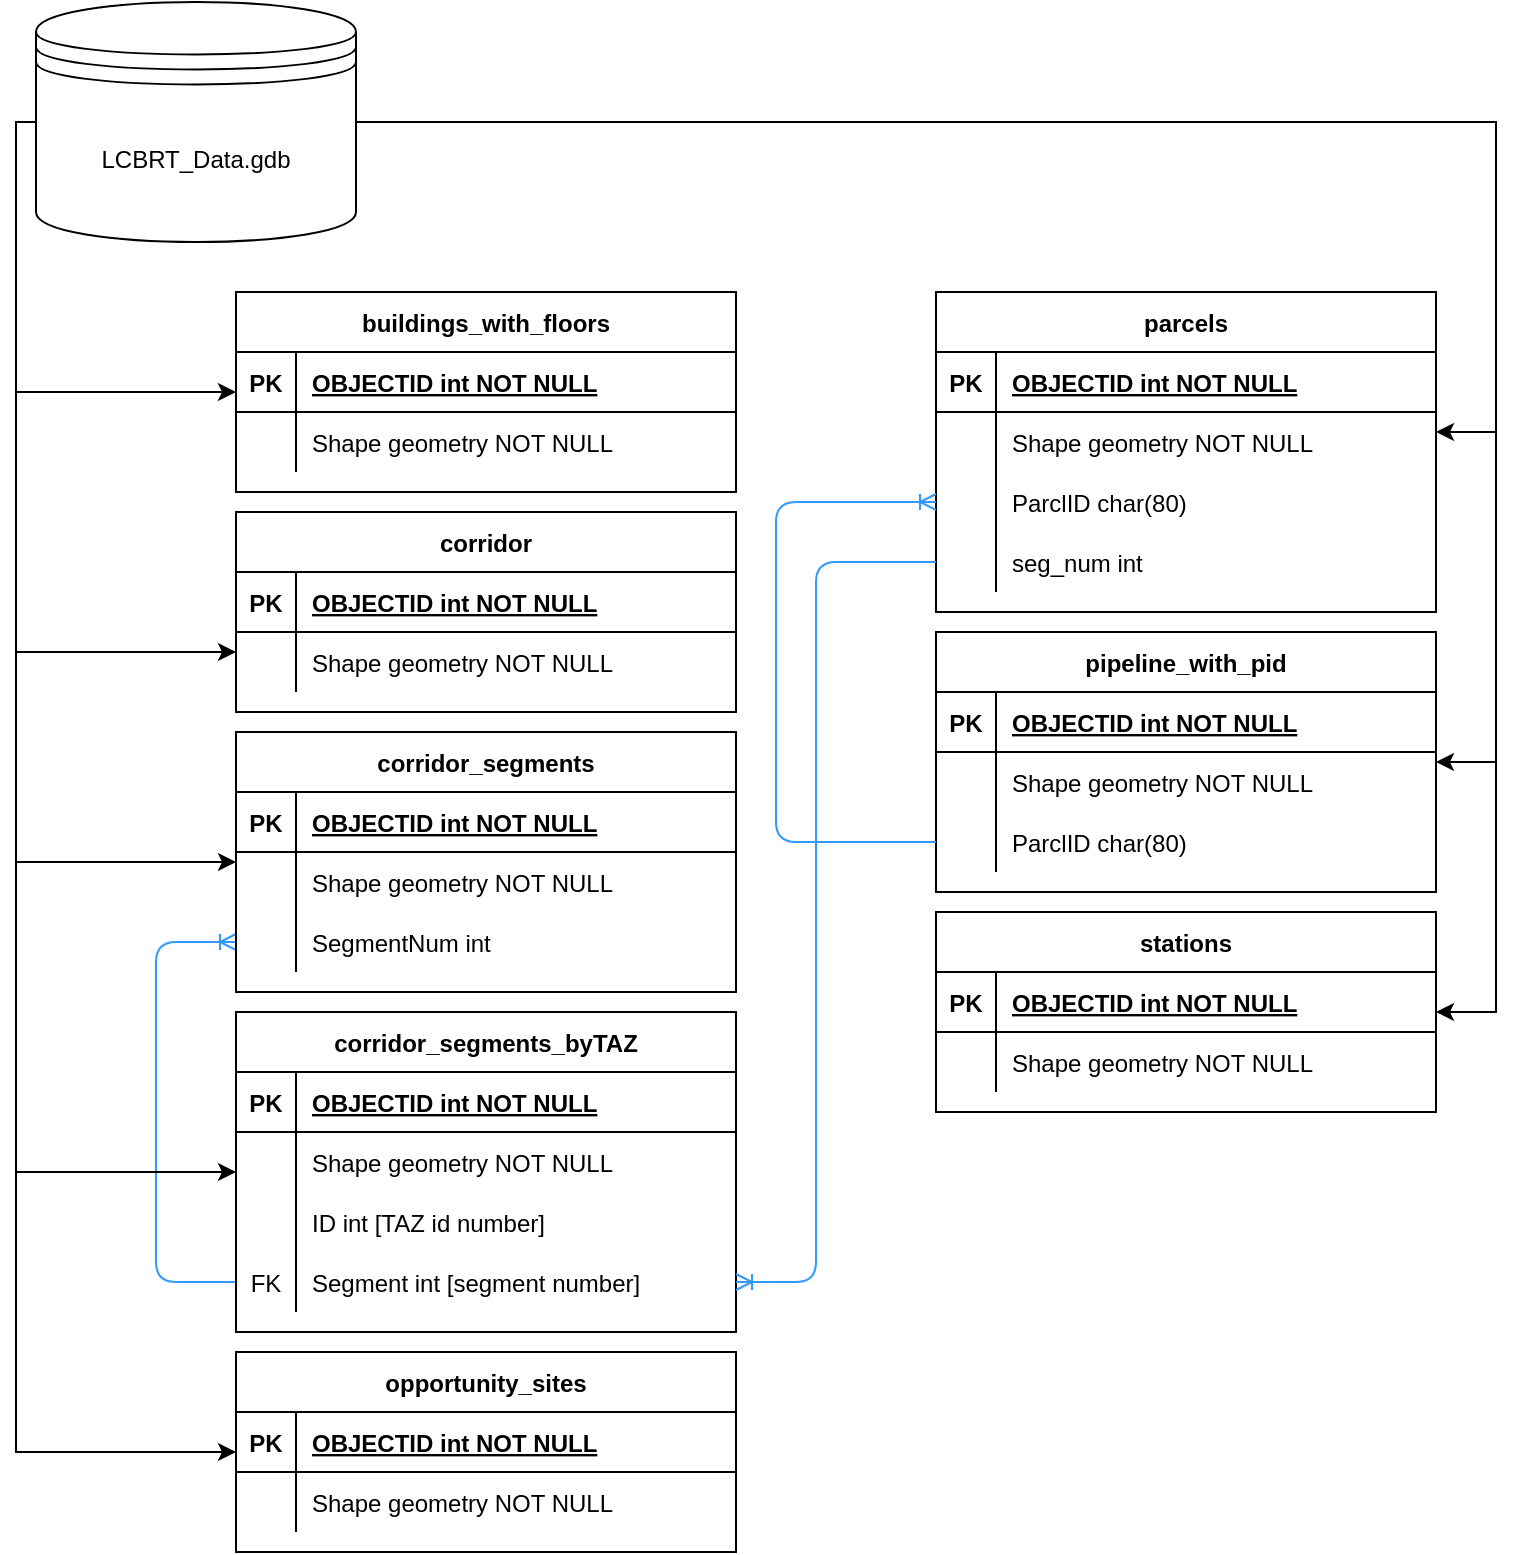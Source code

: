 <mxfile version="13.6.10" type="github" pages="9">
  <diagram id="6sfjvH8wAe0XbjZtv5F1" name="Relationships">
    <mxGraphModel dx="1896" dy="1108" grid="1" gridSize="10" guides="1" tooltips="1" connect="1" arrows="1" fold="1" page="1" pageScale="1" pageWidth="850" pageHeight="1100" math="0" shadow="0">
      <root>
        <mxCell id="d2Pd9lmMDD_tgMKhtwr2-0" />
        <mxCell id="d2Pd9lmMDD_tgMKhtwr2-1" parent="d2Pd9lmMDD_tgMKhtwr2-0" />
        <mxCell id="WLKJ8dn2ChjDPFf2gVyL-0" value="" style="edgeStyle=elbowEdgeStyle;fontSize=12;html=1;endArrow=ERoneToMany;entryX=0;entryY=0.5;entryDx=0;entryDy=0;exitX=0;exitY=0.5;exitDx=0;exitDy=0;strokeColor=#3399FF;" edge="1" parent="d2Pd9lmMDD_tgMKhtwr2-1" source="EbTDLBitO4-8GcSiULzN-165" target="EbTDLBitO4-8GcSiULzN-46">
          <mxGeometry width="100" height="100" relative="1" as="geometry">
            <mxPoint x="370" y="490" as="sourcePoint" />
            <mxPoint x="470" y="390" as="targetPoint" />
            <Array as="points">
              <mxPoint x="100" y="580" />
            </Array>
          </mxGeometry>
        </mxCell>
        <mxCell id="qBsIAudxfC-AZOoKGaSu-0" style="edgeStyle=elbowEdgeStyle;rounded=0;orthogonalLoop=1;jettySize=auto;html=1;fontColor=#000000;" edge="1" parent="d2Pd9lmMDD_tgMKhtwr2-1" source="IazdIoLiXtilu4lHKqYd-0" target="IazdIoLiXtilu4lHKqYd-5">
          <mxGeometry relative="1" as="geometry">
            <Array as="points">
              <mxPoint x="30" y="150" />
            </Array>
          </mxGeometry>
        </mxCell>
        <mxCell id="qBsIAudxfC-AZOoKGaSu-1" style="edgeStyle=elbowEdgeStyle;rounded=0;orthogonalLoop=1;jettySize=auto;html=1;fontColor=#000000;" edge="1" parent="d2Pd9lmMDD_tgMKhtwr2-1" source="IazdIoLiXtilu4lHKqYd-0" target="EbTDLBitO4-8GcSiULzN-0">
          <mxGeometry relative="1" as="geometry">
            <Array as="points">
              <mxPoint x="30" y="340" />
            </Array>
          </mxGeometry>
        </mxCell>
        <mxCell id="qBsIAudxfC-AZOoKGaSu-2" style="edgeStyle=elbowEdgeStyle;rounded=0;orthogonalLoop=1;jettySize=auto;html=1;fontColor=#000000;" edge="1" parent="d2Pd9lmMDD_tgMKhtwr2-1" source="IazdIoLiXtilu4lHKqYd-0" target="NzNRLXZzmgVNKe7Nmsyy-0">
          <mxGeometry relative="1" as="geometry">
            <Array as="points">
              <mxPoint x="30" y="270" />
            </Array>
          </mxGeometry>
        </mxCell>
        <mxCell id="w6m1sT0uQvHAIypXAyge-25" style="edgeStyle=elbowEdgeStyle;rounded=0;orthogonalLoop=1;jettySize=auto;html=1;fontColor=#000000;" edge="1" parent="d2Pd9lmMDD_tgMKhtwr2-1" source="IazdIoLiXtilu4lHKqYd-0" target="w6m1sT0uQvHAIypXAyge-0">
          <mxGeometry relative="1" as="geometry">
            <Array as="points">
              <mxPoint x="30" y="350" />
            </Array>
          </mxGeometry>
        </mxCell>
        <mxCell id="w6m1sT0uQvHAIypXAyge-26" style="edgeStyle=elbowEdgeStyle;rounded=0;orthogonalLoop=1;jettySize=auto;html=1;fontColor=#000000;" edge="1" parent="d2Pd9lmMDD_tgMKhtwr2-1" source="IazdIoLiXtilu4lHKqYd-0" target="EbTDLBitO4-8GcSiULzN-49">
          <mxGeometry relative="1" as="geometry">
            <Array as="points">
              <mxPoint x="30" y="310" />
            </Array>
          </mxGeometry>
        </mxCell>
        <mxCell id="w6m1sT0uQvHAIypXAyge-40" style="edgeStyle=elbowEdgeStyle;rounded=0;orthogonalLoop=1;jettySize=auto;html=1;fontColor=#000000;" edge="1" parent="d2Pd9lmMDD_tgMKhtwr2-1" source="IazdIoLiXtilu4lHKqYd-0" target="w6m1sT0uQvHAIypXAyge-30">
          <mxGeometry relative="1" as="geometry">
            <Array as="points">
              <mxPoint x="770" y="230" />
              <mxPoint x="635" y="150" />
            </Array>
          </mxGeometry>
        </mxCell>
        <mxCell id="IazdIoLiXtilu4lHKqYd-0" value="LCBRT_Data.gdb" style="shape=datastore;whiteSpace=wrap;html=1;labelBackgroundColor=#ffffff;" vertex="1" parent="d2Pd9lmMDD_tgMKhtwr2-1">
          <mxGeometry x="40" y="15" width="160" height="120" as="geometry" />
        </mxCell>
        <mxCell id="IazdIoLiXtilu4lHKqYd-5" value="buildings_with_floors" style="shape=table;startSize=30;container=1;collapsible=1;childLayout=tableLayout;fixedRows=1;rowLines=0;fontStyle=1;align=center;resizeLast=1;" vertex="1" parent="d2Pd9lmMDD_tgMKhtwr2-1">
          <mxGeometry x="140" y="160" width="250" height="100" as="geometry">
            <mxRectangle x="120" y="120" width="160" height="30" as="alternateBounds" />
          </mxGeometry>
        </mxCell>
        <mxCell id="IazdIoLiXtilu4lHKqYd-6" value="" style="shape=partialRectangle;collapsible=0;dropTarget=0;pointerEvents=0;fillColor=none;points=[[0,0.5],[1,0.5]];portConstraint=eastwest;top=0;left=0;right=0;bottom=1;" vertex="1" parent="IazdIoLiXtilu4lHKqYd-5">
          <mxGeometry y="30" width="250" height="30" as="geometry" />
        </mxCell>
        <mxCell id="IazdIoLiXtilu4lHKqYd-7" value="PK" style="shape=partialRectangle;overflow=hidden;connectable=0;fillColor=none;top=0;left=0;bottom=0;right=0;fontStyle=1;" vertex="1" parent="IazdIoLiXtilu4lHKqYd-6">
          <mxGeometry width="30" height="30" as="geometry" />
        </mxCell>
        <mxCell id="IazdIoLiXtilu4lHKqYd-8" value="OBJECTID int NOT NULL " style="shape=partialRectangle;overflow=hidden;connectable=0;fillColor=none;top=0;left=0;bottom=0;right=0;align=left;spacingLeft=6;fontStyle=5;" vertex="1" parent="IazdIoLiXtilu4lHKqYd-6">
          <mxGeometry x="30" width="220" height="30" as="geometry" />
        </mxCell>
        <mxCell id="IazdIoLiXtilu4lHKqYd-9" style="shape=partialRectangle;collapsible=0;dropTarget=0;pointerEvents=0;fillColor=none;points=[[0,0.5],[1,0.5]];portConstraint=eastwest;top=0;left=0;right=0;bottom=0;" vertex="1" parent="IazdIoLiXtilu4lHKqYd-5">
          <mxGeometry y="60" width="250" height="30" as="geometry" />
        </mxCell>
        <mxCell id="IazdIoLiXtilu4lHKqYd-10" style="shape=partialRectangle;overflow=hidden;connectable=0;fillColor=none;top=0;left=0;bottom=0;right=0;" vertex="1" parent="IazdIoLiXtilu4lHKqYd-9">
          <mxGeometry width="30" height="30" as="geometry" />
        </mxCell>
        <mxCell id="IazdIoLiXtilu4lHKqYd-11" value="Shape geometry NOT NULL" style="shape=partialRectangle;overflow=hidden;connectable=0;fillColor=none;top=0;left=0;bottom=0;right=0;align=left;spacingLeft=6;" vertex="1" parent="IazdIoLiXtilu4lHKqYd-9">
          <mxGeometry x="30" width="220" height="30" as="geometry" />
        </mxCell>
        <mxCell id="EbTDLBitO4-8GcSiULzN-0" value="corridor" style="shape=table;startSize=30;container=1;collapsible=1;childLayout=tableLayout;fixedRows=1;rowLines=0;fontStyle=1;align=center;resizeLast=1;" vertex="1" parent="d2Pd9lmMDD_tgMKhtwr2-1">
          <mxGeometry x="140" y="270" width="250" height="100" as="geometry">
            <mxRectangle x="120" y="120" width="160" height="30" as="alternateBounds" />
          </mxGeometry>
        </mxCell>
        <mxCell id="EbTDLBitO4-8GcSiULzN-1" value="" style="shape=partialRectangle;collapsible=0;dropTarget=0;pointerEvents=0;fillColor=none;points=[[0,0.5],[1,0.5]];portConstraint=eastwest;top=0;left=0;right=0;bottom=1;" vertex="1" parent="EbTDLBitO4-8GcSiULzN-0">
          <mxGeometry y="30" width="250" height="30" as="geometry" />
        </mxCell>
        <mxCell id="EbTDLBitO4-8GcSiULzN-2" value="PK" style="shape=partialRectangle;overflow=hidden;connectable=0;fillColor=none;top=0;left=0;bottom=0;right=0;fontStyle=1;" vertex="1" parent="EbTDLBitO4-8GcSiULzN-1">
          <mxGeometry width="30" height="30" as="geometry" />
        </mxCell>
        <mxCell id="EbTDLBitO4-8GcSiULzN-3" value="OBJECTID int NOT NULL " style="shape=partialRectangle;overflow=hidden;connectable=0;fillColor=none;top=0;left=0;bottom=0;right=0;align=left;spacingLeft=6;fontStyle=5;" vertex="1" parent="EbTDLBitO4-8GcSiULzN-1">
          <mxGeometry x="30" width="220" height="30" as="geometry" />
        </mxCell>
        <mxCell id="w6m1sT0uQvHAIypXAyge-27" style="shape=partialRectangle;collapsible=0;dropTarget=0;pointerEvents=0;fillColor=none;points=[[0,0.5],[1,0.5]];portConstraint=eastwest;top=0;left=0;right=0;bottom=0;" vertex="1" parent="EbTDLBitO4-8GcSiULzN-0">
          <mxGeometry y="60" width="250" height="30" as="geometry" />
        </mxCell>
        <mxCell id="w6m1sT0uQvHAIypXAyge-28" style="shape=partialRectangle;overflow=hidden;connectable=0;fillColor=none;top=0;left=0;bottom=0;right=0;" vertex="1" parent="w6m1sT0uQvHAIypXAyge-27">
          <mxGeometry width="30" height="30" as="geometry" />
        </mxCell>
        <mxCell id="w6m1sT0uQvHAIypXAyge-29" value="Shape geometry NOT NULL" style="shape=partialRectangle;overflow=hidden;connectable=0;fillColor=none;top=0;left=0;bottom=0;right=0;align=left;spacingLeft=6;" vertex="1" parent="w6m1sT0uQvHAIypXAyge-27">
          <mxGeometry x="30" width="220" height="30" as="geometry" />
        </mxCell>
        <mxCell id="NzNRLXZzmgVNKe7Nmsyy-0" value="corridor_segments" style="shape=table;startSize=30;container=1;collapsible=1;childLayout=tableLayout;fixedRows=1;rowLines=0;fontStyle=1;align=center;resizeLast=1;" vertex="1" parent="d2Pd9lmMDD_tgMKhtwr2-1">
          <mxGeometry x="140" y="380" width="250" height="130" as="geometry">
            <mxRectangle x="120" y="120" width="160" height="30" as="alternateBounds" />
          </mxGeometry>
        </mxCell>
        <mxCell id="NzNRLXZzmgVNKe7Nmsyy-1" value="" style="shape=partialRectangle;collapsible=0;dropTarget=0;pointerEvents=0;fillColor=none;points=[[0,0.5],[1,0.5]];portConstraint=eastwest;top=0;left=0;right=0;bottom=1;" vertex="1" parent="NzNRLXZzmgVNKe7Nmsyy-0">
          <mxGeometry y="30" width="250" height="30" as="geometry" />
        </mxCell>
        <mxCell id="NzNRLXZzmgVNKe7Nmsyy-2" value="PK" style="shape=partialRectangle;overflow=hidden;connectable=0;fillColor=none;top=0;left=0;bottom=0;right=0;fontStyle=1;" vertex="1" parent="NzNRLXZzmgVNKe7Nmsyy-1">
          <mxGeometry width="30" height="30" as="geometry" />
        </mxCell>
        <mxCell id="NzNRLXZzmgVNKe7Nmsyy-3" value="OBJECTID int NOT NULL " style="shape=partialRectangle;overflow=hidden;connectable=0;fillColor=none;top=0;left=0;bottom=0;right=0;align=left;spacingLeft=6;fontStyle=5;" vertex="1" parent="NzNRLXZzmgVNKe7Nmsyy-1">
          <mxGeometry x="30" width="220" height="30" as="geometry" />
        </mxCell>
        <mxCell id="NzNRLXZzmgVNKe7Nmsyy-4" style="shape=partialRectangle;collapsible=0;dropTarget=0;pointerEvents=0;fillColor=none;points=[[0,0.5],[1,0.5]];portConstraint=eastwest;top=0;left=0;right=0;bottom=0;" vertex="1" parent="NzNRLXZzmgVNKe7Nmsyy-0">
          <mxGeometry y="60" width="250" height="30" as="geometry" />
        </mxCell>
        <mxCell id="NzNRLXZzmgVNKe7Nmsyy-5" style="shape=partialRectangle;overflow=hidden;connectable=0;fillColor=none;top=0;left=0;bottom=0;right=0;" vertex="1" parent="NzNRLXZzmgVNKe7Nmsyy-4">
          <mxGeometry width="30" height="30" as="geometry" />
        </mxCell>
        <mxCell id="NzNRLXZzmgVNKe7Nmsyy-6" value="Shape geometry NOT NULL" style="shape=partialRectangle;overflow=hidden;connectable=0;fillColor=none;top=0;left=0;bottom=0;right=0;align=left;spacingLeft=6;" vertex="1" parent="NzNRLXZzmgVNKe7Nmsyy-4">
          <mxGeometry x="30" width="220" height="30" as="geometry" />
        </mxCell>
        <mxCell id="EbTDLBitO4-8GcSiULzN-46" style="shape=partialRectangle;collapsible=0;dropTarget=0;pointerEvents=0;fillColor=none;points=[[0,0.5],[1,0.5]];portConstraint=eastwest;top=0;left=0;right=0;bottom=0;" vertex="1" parent="NzNRLXZzmgVNKe7Nmsyy-0">
          <mxGeometry y="90" width="250" height="30" as="geometry" />
        </mxCell>
        <mxCell id="EbTDLBitO4-8GcSiULzN-47" style="shape=partialRectangle;overflow=hidden;connectable=0;fillColor=none;top=0;left=0;bottom=0;right=0;" vertex="1" parent="EbTDLBitO4-8GcSiULzN-46">
          <mxGeometry width="30" height="30" as="geometry" />
        </mxCell>
        <mxCell id="EbTDLBitO4-8GcSiULzN-48" value="SegmentNum int" style="shape=partialRectangle;overflow=hidden;connectable=0;fillColor=none;top=0;left=0;bottom=0;right=0;align=left;spacingLeft=6;" vertex="1" parent="EbTDLBitO4-8GcSiULzN-46">
          <mxGeometry x="30" width="220" height="30" as="geometry" />
        </mxCell>
        <mxCell id="w6m1sT0uQvHAIypXAyge-0" value="opportunity_sites" style="shape=table;startSize=30;container=1;collapsible=1;childLayout=tableLayout;fixedRows=1;rowLines=0;fontStyle=1;align=center;resizeLast=1;" vertex="1" parent="d2Pd9lmMDD_tgMKhtwr2-1">
          <mxGeometry x="140" y="690" width="250" height="100" as="geometry">
            <mxRectangle x="120" y="120" width="160" height="30" as="alternateBounds" />
          </mxGeometry>
        </mxCell>
        <mxCell id="w6m1sT0uQvHAIypXAyge-1" value="" style="shape=partialRectangle;collapsible=0;dropTarget=0;pointerEvents=0;fillColor=none;points=[[0,0.5],[1,0.5]];portConstraint=eastwest;top=0;left=0;right=0;bottom=1;" vertex="1" parent="w6m1sT0uQvHAIypXAyge-0">
          <mxGeometry y="30" width="250" height="30" as="geometry" />
        </mxCell>
        <mxCell id="w6m1sT0uQvHAIypXAyge-2" value="PK" style="shape=partialRectangle;overflow=hidden;connectable=0;fillColor=none;top=0;left=0;bottom=0;right=0;fontStyle=1;" vertex="1" parent="w6m1sT0uQvHAIypXAyge-1">
          <mxGeometry width="30" height="30" as="geometry" />
        </mxCell>
        <mxCell id="w6m1sT0uQvHAIypXAyge-3" value="OBJECTID int NOT NULL " style="shape=partialRectangle;overflow=hidden;connectable=0;fillColor=none;top=0;left=0;bottom=0;right=0;align=left;spacingLeft=6;fontStyle=5;" vertex="1" parent="w6m1sT0uQvHAIypXAyge-1">
          <mxGeometry x="30" width="220" height="30" as="geometry" />
        </mxCell>
        <mxCell id="w6m1sT0uQvHAIypXAyge-4" style="shape=partialRectangle;collapsible=0;dropTarget=0;pointerEvents=0;fillColor=none;points=[[0,0.5],[1,0.5]];portConstraint=eastwest;top=0;left=0;right=0;bottom=0;" vertex="1" parent="w6m1sT0uQvHAIypXAyge-0">
          <mxGeometry y="60" width="250" height="30" as="geometry" />
        </mxCell>
        <mxCell id="w6m1sT0uQvHAIypXAyge-5" style="shape=partialRectangle;overflow=hidden;connectable=0;fillColor=none;top=0;left=0;bottom=0;right=0;" vertex="1" parent="w6m1sT0uQvHAIypXAyge-4">
          <mxGeometry width="30" height="30" as="geometry" />
        </mxCell>
        <mxCell id="w6m1sT0uQvHAIypXAyge-6" value="Shape geometry NOT NULL" style="shape=partialRectangle;overflow=hidden;connectable=0;fillColor=none;top=0;left=0;bottom=0;right=0;align=left;spacingLeft=6;" vertex="1" parent="w6m1sT0uQvHAIypXAyge-4">
          <mxGeometry x="30" width="220" height="30" as="geometry" />
        </mxCell>
        <mxCell id="EbTDLBitO4-8GcSiULzN-49" value="corridor_segments_byTAZ" style="shape=table;startSize=30;container=1;collapsible=1;childLayout=tableLayout;fixedRows=1;rowLines=0;fontStyle=1;align=center;resizeLast=1;" vertex="1" parent="d2Pd9lmMDD_tgMKhtwr2-1">
          <mxGeometry x="140" y="520" width="250" height="160" as="geometry">
            <mxRectangle x="120" y="120" width="160" height="30" as="alternateBounds" />
          </mxGeometry>
        </mxCell>
        <mxCell id="EbTDLBitO4-8GcSiULzN-50" value="" style="shape=partialRectangle;collapsible=0;dropTarget=0;pointerEvents=0;fillColor=none;points=[[0,0.5],[1,0.5]];portConstraint=eastwest;top=0;left=0;right=0;bottom=1;" vertex="1" parent="EbTDLBitO4-8GcSiULzN-49">
          <mxGeometry y="30" width="250" height="30" as="geometry" />
        </mxCell>
        <mxCell id="EbTDLBitO4-8GcSiULzN-51" value="PK" style="shape=partialRectangle;overflow=hidden;connectable=0;fillColor=none;top=0;left=0;bottom=0;right=0;fontStyle=1;" vertex="1" parent="EbTDLBitO4-8GcSiULzN-50">
          <mxGeometry width="30" height="30" as="geometry" />
        </mxCell>
        <mxCell id="EbTDLBitO4-8GcSiULzN-52" value="OBJECTID int NOT NULL " style="shape=partialRectangle;overflow=hidden;connectable=0;fillColor=none;top=0;left=0;bottom=0;right=0;align=left;spacingLeft=6;fontStyle=5;" vertex="1" parent="EbTDLBitO4-8GcSiULzN-50">
          <mxGeometry x="30" width="220" height="30" as="geometry" />
        </mxCell>
        <mxCell id="EbTDLBitO4-8GcSiULzN-53" style="shape=partialRectangle;collapsible=0;dropTarget=0;pointerEvents=0;fillColor=none;points=[[0,0.5],[1,0.5]];portConstraint=eastwest;top=0;left=0;right=0;bottom=0;" vertex="1" parent="EbTDLBitO4-8GcSiULzN-49">
          <mxGeometry y="60" width="250" height="30" as="geometry" />
        </mxCell>
        <mxCell id="EbTDLBitO4-8GcSiULzN-54" style="shape=partialRectangle;overflow=hidden;connectable=0;fillColor=none;top=0;left=0;bottom=0;right=0;" vertex="1" parent="EbTDLBitO4-8GcSiULzN-53">
          <mxGeometry width="30" height="30" as="geometry" />
        </mxCell>
        <mxCell id="EbTDLBitO4-8GcSiULzN-55" value="Shape geometry NOT NULL" style="shape=partialRectangle;overflow=hidden;connectable=0;fillColor=none;top=0;left=0;bottom=0;right=0;align=left;spacingLeft=6;" vertex="1" parent="EbTDLBitO4-8GcSiULzN-53">
          <mxGeometry x="30" width="220" height="30" as="geometry" />
        </mxCell>
        <mxCell id="EbTDLBitO4-8GcSiULzN-56" value="" style="shape=partialRectangle;collapsible=0;dropTarget=0;pointerEvents=0;fillColor=none;points=[[0,0.5],[1,0.5]];portConstraint=eastwest;top=0;left=0;right=0;bottom=0;" vertex="1" parent="EbTDLBitO4-8GcSiULzN-49">
          <mxGeometry y="90" width="250" height="30" as="geometry" />
        </mxCell>
        <mxCell id="EbTDLBitO4-8GcSiULzN-57" value="" style="shape=partialRectangle;overflow=hidden;connectable=0;fillColor=none;top=0;left=0;bottom=0;right=0;" vertex="1" parent="EbTDLBitO4-8GcSiULzN-56">
          <mxGeometry width="30" height="30" as="geometry" />
        </mxCell>
        <mxCell id="EbTDLBitO4-8GcSiULzN-58" value="ID int [TAZ id number]" style="shape=partialRectangle;overflow=hidden;connectable=0;fillColor=none;top=0;left=0;bottom=0;right=0;align=left;spacingLeft=6;" vertex="1" parent="EbTDLBitO4-8GcSiULzN-56">
          <mxGeometry x="30" width="220" height="30" as="geometry" />
        </mxCell>
        <mxCell id="EbTDLBitO4-8GcSiULzN-165" style="shape=partialRectangle;collapsible=0;dropTarget=0;pointerEvents=0;fillColor=none;points=[[0,0.5],[1,0.5]];portConstraint=eastwest;top=0;left=0;right=0;bottom=0;" vertex="1" parent="EbTDLBitO4-8GcSiULzN-49">
          <mxGeometry y="120" width="250" height="30" as="geometry" />
        </mxCell>
        <mxCell id="EbTDLBitO4-8GcSiULzN-166" value="FK" style="shape=partialRectangle;overflow=hidden;connectable=0;fillColor=none;top=0;left=0;bottom=0;right=0;" vertex="1" parent="EbTDLBitO4-8GcSiULzN-165">
          <mxGeometry width="30" height="30" as="geometry" />
        </mxCell>
        <mxCell id="EbTDLBitO4-8GcSiULzN-167" value="Segment int [segment number]" style="shape=partialRectangle;overflow=hidden;connectable=0;fillColor=none;top=0;left=0;bottom=0;right=0;align=left;spacingLeft=6;" vertex="1" parent="EbTDLBitO4-8GcSiULzN-165">
          <mxGeometry x="30" width="220" height="30" as="geometry" />
        </mxCell>
        <mxCell id="w6m1sT0uQvHAIypXAyge-30" value="parcels" style="shape=table;startSize=30;container=1;collapsible=1;childLayout=tableLayout;fixedRows=1;rowLines=0;fontStyle=1;align=center;resizeLast=1;" vertex="1" parent="d2Pd9lmMDD_tgMKhtwr2-1">
          <mxGeometry x="490" y="160" width="250" height="160" as="geometry">
            <mxRectangle x="120" y="120" width="160" height="30" as="alternateBounds" />
          </mxGeometry>
        </mxCell>
        <mxCell id="w6m1sT0uQvHAIypXAyge-31" value="" style="shape=partialRectangle;collapsible=0;dropTarget=0;pointerEvents=0;fillColor=none;points=[[0,0.5],[1,0.5]];portConstraint=eastwest;top=0;left=0;right=0;bottom=1;" vertex="1" parent="w6m1sT0uQvHAIypXAyge-30">
          <mxGeometry y="30" width="250" height="30" as="geometry" />
        </mxCell>
        <mxCell id="w6m1sT0uQvHAIypXAyge-32" value="PK" style="shape=partialRectangle;overflow=hidden;connectable=0;fillColor=none;top=0;left=0;bottom=0;right=0;fontStyle=1;" vertex="1" parent="w6m1sT0uQvHAIypXAyge-31">
          <mxGeometry width="30" height="30" as="geometry" />
        </mxCell>
        <mxCell id="w6m1sT0uQvHAIypXAyge-33" value="OBJECTID int NOT NULL " style="shape=partialRectangle;overflow=hidden;connectable=0;fillColor=none;top=0;left=0;bottom=0;right=0;align=left;spacingLeft=6;fontStyle=5;" vertex="1" parent="w6m1sT0uQvHAIypXAyge-31">
          <mxGeometry x="30" width="220" height="30" as="geometry" />
        </mxCell>
        <mxCell id="w6m1sT0uQvHAIypXAyge-34" style="shape=partialRectangle;collapsible=0;dropTarget=0;pointerEvents=0;fillColor=none;points=[[0,0.5],[1,0.5]];portConstraint=eastwest;top=0;left=0;right=0;bottom=0;" vertex="1" parent="w6m1sT0uQvHAIypXAyge-30">
          <mxGeometry y="60" width="250" height="30" as="geometry" />
        </mxCell>
        <mxCell id="w6m1sT0uQvHAIypXAyge-35" style="shape=partialRectangle;overflow=hidden;connectable=0;fillColor=none;top=0;left=0;bottom=0;right=0;" vertex="1" parent="w6m1sT0uQvHAIypXAyge-34">
          <mxGeometry width="30" height="30" as="geometry" />
        </mxCell>
        <mxCell id="w6m1sT0uQvHAIypXAyge-36" value="Shape geometry NOT NULL" style="shape=partialRectangle;overflow=hidden;connectable=0;fillColor=none;top=0;left=0;bottom=0;right=0;align=left;spacingLeft=6;" vertex="1" parent="w6m1sT0uQvHAIypXAyge-34">
          <mxGeometry x="30" width="220" height="30" as="geometry" />
        </mxCell>
        <mxCell id="f9kOJQj93gpWQfnZtG_4-0" style="shape=partialRectangle;collapsible=0;dropTarget=0;pointerEvents=0;fillColor=none;points=[[0,0.5],[1,0.5]];portConstraint=eastwest;top=0;left=0;right=0;bottom=0;" vertex="1" parent="w6m1sT0uQvHAIypXAyge-30">
          <mxGeometry y="90" width="250" height="30" as="geometry" />
        </mxCell>
        <mxCell id="f9kOJQj93gpWQfnZtG_4-1" style="shape=partialRectangle;overflow=hidden;connectable=0;fillColor=none;top=0;left=0;bottom=0;right=0;" vertex="1" parent="f9kOJQj93gpWQfnZtG_4-0">
          <mxGeometry width="30" height="30" as="geometry" />
        </mxCell>
        <mxCell id="f9kOJQj93gpWQfnZtG_4-2" value="ParclID char(80)" style="shape=partialRectangle;overflow=hidden;connectable=0;fillColor=none;top=0;left=0;bottom=0;right=0;align=left;spacingLeft=6;" vertex="1" parent="f9kOJQj93gpWQfnZtG_4-0">
          <mxGeometry x="30" width="220" height="30" as="geometry" />
        </mxCell>
        <mxCell id="w6m1sT0uQvHAIypXAyge-37" style="shape=partialRectangle;collapsible=0;dropTarget=0;pointerEvents=0;fillColor=none;points=[[0,0.5],[1,0.5]];portConstraint=eastwest;top=0;left=0;right=0;bottom=0;" vertex="1" parent="w6m1sT0uQvHAIypXAyge-30">
          <mxGeometry y="120" width="250" height="30" as="geometry" />
        </mxCell>
        <mxCell id="w6m1sT0uQvHAIypXAyge-38" style="shape=partialRectangle;overflow=hidden;connectable=0;fillColor=none;top=0;left=0;bottom=0;right=0;" vertex="1" parent="w6m1sT0uQvHAIypXAyge-37">
          <mxGeometry width="30" height="30" as="geometry" />
        </mxCell>
        <mxCell id="w6m1sT0uQvHAIypXAyge-39" value="seg_num int " style="shape=partialRectangle;overflow=hidden;connectable=0;fillColor=none;top=0;left=0;bottom=0;right=0;align=left;spacingLeft=6;" vertex="1" parent="w6m1sT0uQvHAIypXAyge-37">
          <mxGeometry x="30" width="220" height="30" as="geometry" />
        </mxCell>
        <mxCell id="129tkB00XmBXuPvMFDA7-0" value="" style="edgeStyle=elbowEdgeStyle;fontSize=12;html=1;endArrow=ERoneToMany;strokeColor=#3399FF;" edge="1" parent="d2Pd9lmMDD_tgMKhtwr2-1" source="w6m1sT0uQvHAIypXAyge-37" target="EbTDLBitO4-8GcSiULzN-165">
          <mxGeometry width="100" height="100" relative="1" as="geometry">
            <mxPoint x="390" y="655" as="sourcePoint" />
            <mxPoint x="500" y="610" as="targetPoint" />
            <Array as="points">
              <mxPoint x="430" y="580" />
            </Array>
          </mxGeometry>
        </mxCell>
        <mxCell id="o3TzcT9cthIXExKrt53i-0" value="pipeline_with_pid" style="shape=table;startSize=30;container=1;collapsible=1;childLayout=tableLayout;fixedRows=1;rowLines=0;fontStyle=1;align=center;resizeLast=1;" vertex="1" parent="d2Pd9lmMDD_tgMKhtwr2-1">
          <mxGeometry x="490" y="330" width="250" height="130" as="geometry">
            <mxRectangle x="120" y="120" width="160" height="30" as="alternateBounds" />
          </mxGeometry>
        </mxCell>
        <mxCell id="o3TzcT9cthIXExKrt53i-1" value="" style="shape=partialRectangle;collapsible=0;dropTarget=0;pointerEvents=0;fillColor=none;points=[[0,0.5],[1,0.5]];portConstraint=eastwest;top=0;left=0;right=0;bottom=1;" vertex="1" parent="o3TzcT9cthIXExKrt53i-0">
          <mxGeometry y="30" width="250" height="30" as="geometry" />
        </mxCell>
        <mxCell id="o3TzcT9cthIXExKrt53i-2" value="PK" style="shape=partialRectangle;overflow=hidden;connectable=0;fillColor=none;top=0;left=0;bottom=0;right=0;fontStyle=1;" vertex="1" parent="o3TzcT9cthIXExKrt53i-1">
          <mxGeometry width="30" height="30" as="geometry" />
        </mxCell>
        <mxCell id="o3TzcT9cthIXExKrt53i-3" value="OBJECTID int NOT NULL " style="shape=partialRectangle;overflow=hidden;connectable=0;fillColor=none;top=0;left=0;bottom=0;right=0;align=left;spacingLeft=6;fontStyle=5;" vertex="1" parent="o3TzcT9cthIXExKrt53i-1">
          <mxGeometry x="30" width="220" height="30" as="geometry" />
        </mxCell>
        <mxCell id="o3TzcT9cthIXExKrt53i-4" style="shape=partialRectangle;collapsible=0;dropTarget=0;pointerEvents=0;fillColor=none;points=[[0,0.5],[1,0.5]];portConstraint=eastwest;top=0;left=0;right=0;bottom=0;" vertex="1" parent="o3TzcT9cthIXExKrt53i-0">
          <mxGeometry y="60" width="250" height="30" as="geometry" />
        </mxCell>
        <mxCell id="o3TzcT9cthIXExKrt53i-5" style="shape=partialRectangle;overflow=hidden;connectable=0;fillColor=none;top=0;left=0;bottom=0;right=0;" vertex="1" parent="o3TzcT9cthIXExKrt53i-4">
          <mxGeometry width="30" height="30" as="geometry" />
        </mxCell>
        <mxCell id="o3TzcT9cthIXExKrt53i-6" value="Shape geometry NOT NULL" style="shape=partialRectangle;overflow=hidden;connectable=0;fillColor=none;top=0;left=0;bottom=0;right=0;align=left;spacingLeft=6;" vertex="1" parent="o3TzcT9cthIXExKrt53i-4">
          <mxGeometry x="30" width="220" height="30" as="geometry" />
        </mxCell>
        <mxCell id="o3TzcT9cthIXExKrt53i-7" style="shape=partialRectangle;collapsible=0;dropTarget=0;pointerEvents=0;fillColor=none;points=[[0,0.5],[1,0.5]];portConstraint=eastwest;top=0;left=0;right=0;bottom=0;" vertex="1" parent="o3TzcT9cthIXExKrt53i-0">
          <mxGeometry y="90" width="250" height="30" as="geometry" />
        </mxCell>
        <mxCell id="o3TzcT9cthIXExKrt53i-8" style="shape=partialRectangle;overflow=hidden;connectable=0;fillColor=none;top=0;left=0;bottom=0;right=0;" vertex="1" parent="o3TzcT9cthIXExKrt53i-7">
          <mxGeometry width="30" height="30" as="geometry" />
        </mxCell>
        <mxCell id="o3TzcT9cthIXExKrt53i-9" value="ParclID char(80)" style="shape=partialRectangle;overflow=hidden;connectable=0;fillColor=none;top=0;left=0;bottom=0;right=0;align=left;spacingLeft=6;" vertex="1" parent="o3TzcT9cthIXExKrt53i-7">
          <mxGeometry x="30" width="220" height="30" as="geometry" />
        </mxCell>
        <mxCell id="o3TzcT9cthIXExKrt53i-10" style="edgeStyle=elbowEdgeStyle;rounded=0;orthogonalLoop=1;jettySize=auto;html=1;fontColor=#000000;" edge="1" parent="d2Pd9lmMDD_tgMKhtwr2-1" target="o3TzcT9cthIXExKrt53i-0">
          <mxGeometry relative="1" as="geometry">
            <mxPoint x="200" y="75" as="sourcePoint" />
            <mxPoint x="740" y="230" as="targetPoint" />
            <Array as="points">
              <mxPoint x="770" y="230" />
              <mxPoint x="635" y="150" />
            </Array>
          </mxGeometry>
        </mxCell>
        <mxCell id="o3TzcT9cthIXExKrt53i-11" value="" style="edgeStyle=elbowEdgeStyle;fontSize=12;html=1;endArrow=ERoneToMany;strokeColor=#3399FF;" edge="1" parent="d2Pd9lmMDD_tgMKhtwr2-1" source="o3TzcT9cthIXExKrt53i-7" target="f9kOJQj93gpWQfnZtG_4-0">
          <mxGeometry width="100" height="100" relative="1" as="geometry">
            <mxPoint x="490" y="265" as="sourcePoint" />
            <mxPoint x="440" y="170" as="targetPoint" />
            <Array as="points">
              <mxPoint x="410" y="320" />
            </Array>
          </mxGeometry>
        </mxCell>
        <mxCell id="_JLWHxdoN2WhMLS-G6Ug-0" value="stations" style="shape=table;startSize=30;container=1;collapsible=1;childLayout=tableLayout;fixedRows=1;rowLines=0;fontStyle=1;align=center;resizeLast=1;" vertex="1" parent="d2Pd9lmMDD_tgMKhtwr2-1">
          <mxGeometry x="490" y="470" width="250" height="100" as="geometry">
            <mxRectangle x="120" y="120" width="160" height="30" as="alternateBounds" />
          </mxGeometry>
        </mxCell>
        <mxCell id="_JLWHxdoN2WhMLS-G6Ug-1" value="" style="shape=partialRectangle;collapsible=0;dropTarget=0;pointerEvents=0;fillColor=none;points=[[0,0.5],[1,0.5]];portConstraint=eastwest;top=0;left=0;right=0;bottom=1;" vertex="1" parent="_JLWHxdoN2WhMLS-G6Ug-0">
          <mxGeometry y="30" width="250" height="30" as="geometry" />
        </mxCell>
        <mxCell id="_JLWHxdoN2WhMLS-G6Ug-2" value="PK" style="shape=partialRectangle;overflow=hidden;connectable=0;fillColor=none;top=0;left=0;bottom=0;right=0;fontStyle=1;" vertex="1" parent="_JLWHxdoN2WhMLS-G6Ug-1">
          <mxGeometry width="30" height="30" as="geometry" />
        </mxCell>
        <mxCell id="_JLWHxdoN2WhMLS-G6Ug-3" value="OBJECTID int NOT NULL " style="shape=partialRectangle;overflow=hidden;connectable=0;fillColor=none;top=0;left=0;bottom=0;right=0;align=left;spacingLeft=6;fontStyle=5;" vertex="1" parent="_JLWHxdoN2WhMLS-G6Ug-1">
          <mxGeometry x="30" width="220" height="30" as="geometry" />
        </mxCell>
        <mxCell id="_JLWHxdoN2WhMLS-G6Ug-4" style="shape=partialRectangle;collapsible=0;dropTarget=0;pointerEvents=0;fillColor=none;points=[[0,0.5],[1,0.5]];portConstraint=eastwest;top=0;left=0;right=0;bottom=0;" vertex="1" parent="_JLWHxdoN2WhMLS-G6Ug-0">
          <mxGeometry y="60" width="250" height="30" as="geometry" />
        </mxCell>
        <mxCell id="_JLWHxdoN2WhMLS-G6Ug-5" style="shape=partialRectangle;overflow=hidden;connectable=0;fillColor=none;top=0;left=0;bottom=0;right=0;" vertex="1" parent="_JLWHxdoN2WhMLS-G6Ug-4">
          <mxGeometry width="30" height="30" as="geometry" />
        </mxCell>
        <mxCell id="_JLWHxdoN2WhMLS-G6Ug-6" value="Shape geometry NOT NULL" style="shape=partialRectangle;overflow=hidden;connectable=0;fillColor=none;top=0;left=0;bottom=0;right=0;align=left;spacingLeft=6;" vertex="1" parent="_JLWHxdoN2WhMLS-G6Ug-4">
          <mxGeometry x="30" width="220" height="30" as="geometry" />
        </mxCell>
        <mxCell id="_JLWHxdoN2WhMLS-G6Ug-10" style="edgeStyle=elbowEdgeStyle;rounded=0;orthogonalLoop=1;jettySize=auto;html=1;fontColor=#000000;" edge="1" parent="d2Pd9lmMDD_tgMKhtwr2-1" target="_JLWHxdoN2WhMLS-G6Ug-0">
          <mxGeometry relative="1" as="geometry">
            <mxPoint x="200" y="75" as="sourcePoint" />
            <mxPoint x="740" y="395" as="targetPoint" />
            <Array as="points">
              <mxPoint x="770" y="230" />
              <mxPoint x="635" y="150" />
            </Array>
          </mxGeometry>
        </mxCell>
      </root>
    </mxGraphModel>
  </diagram>
  <diagram name="buildings_with_floors" id="EVJ-OiCdpVGNEP5nBKsl">
    <mxGraphModel dx="1896" dy="1108" grid="1" gridSize="10" guides="1" tooltips="1" connect="1" arrows="1" fold="1" page="1" pageScale="1" pageWidth="850" pageHeight="1100" math="0" shadow="0">
      <root>
        <mxCell id="_wvSJb4-IaPwt58LggdX-0" />
        <mxCell id="_wvSJb4-IaPwt58LggdX-1" parent="_wvSJb4-IaPwt58LggdX-0" />
        <mxCell id="_wvSJb4-IaPwt58LggdX-2" value="Buildings_with_floors" style="shape=table;startSize=30;container=1;collapsible=1;childLayout=tableLayout;fixedRows=1;rowLines=0;fontStyle=1;align=center;resizeLast=1;" vertex="1" parent="_wvSJb4-IaPwt58LggdX-1">
          <mxGeometry x="460" y="25" width="250" height="250" as="geometry">
            <mxRectangle x="120" y="120" width="160" height="30" as="alternateBounds" />
          </mxGeometry>
        </mxCell>
        <mxCell id="_wvSJb4-IaPwt58LggdX-3" value="" style="shape=partialRectangle;collapsible=0;dropTarget=0;pointerEvents=0;fillColor=none;points=[[0,0.5],[1,0.5]];portConstraint=eastwest;top=0;left=0;right=0;bottom=1;" vertex="1" parent="_wvSJb4-IaPwt58LggdX-2">
          <mxGeometry y="30" width="250" height="30" as="geometry" />
        </mxCell>
        <mxCell id="_wvSJb4-IaPwt58LggdX-4" value="PK" style="shape=partialRectangle;overflow=hidden;connectable=0;fillColor=none;top=0;left=0;bottom=0;right=0;fontStyle=1;" vertex="1" parent="_wvSJb4-IaPwt58LggdX-3">
          <mxGeometry width="30" height="30" as="geometry" />
        </mxCell>
        <mxCell id="_wvSJb4-IaPwt58LggdX-5" value="OBJECTID int NOT NULL " style="shape=partialRectangle;overflow=hidden;connectable=0;fillColor=none;top=0;left=0;bottom=0;right=0;align=left;spacingLeft=6;fontStyle=5;" vertex="1" parent="_wvSJb4-IaPwt58LggdX-3">
          <mxGeometry x="30" width="220" height="30" as="geometry" />
        </mxCell>
        <mxCell id="_wvSJb4-IaPwt58LggdX-6" style="shape=partialRectangle;collapsible=0;dropTarget=0;pointerEvents=0;fillColor=none;points=[[0,0.5],[1,0.5]];portConstraint=eastwest;top=0;left=0;right=0;bottom=0;" vertex="1" parent="_wvSJb4-IaPwt58LggdX-2">
          <mxGeometry y="60" width="250" height="30" as="geometry" />
        </mxCell>
        <mxCell id="_wvSJb4-IaPwt58LggdX-7" style="shape=partialRectangle;overflow=hidden;connectable=0;fillColor=none;top=0;left=0;bottom=0;right=0;" vertex="1" parent="_wvSJb4-IaPwt58LggdX-6">
          <mxGeometry width="30" height="30" as="geometry" />
        </mxCell>
        <mxCell id="_wvSJb4-IaPwt58LggdX-8" value="Shape geometry NOT NULL" style="shape=partialRectangle;overflow=hidden;connectable=0;fillColor=none;top=0;left=0;bottom=0;right=0;align=left;spacingLeft=6;" vertex="1" parent="_wvSJb4-IaPwt58LggdX-6">
          <mxGeometry x="30" width="220" height="30" as="geometry" />
        </mxCell>
        <mxCell id="_wvSJb4-IaPwt58LggdX-9" value="" style="shape=partialRectangle;collapsible=0;dropTarget=0;pointerEvents=0;fillColor=none;points=[[0,0.5],[1,0.5]];portConstraint=eastwest;top=0;left=0;right=0;bottom=0;" vertex="1" parent="_wvSJb4-IaPwt58LggdX-2">
          <mxGeometry y="90" width="250" height="30" as="geometry" />
        </mxCell>
        <mxCell id="_wvSJb4-IaPwt58LggdX-10" value="" style="shape=partialRectangle;overflow=hidden;connectable=0;fillColor=none;top=0;left=0;bottom=0;right=0;" vertex="1" parent="_wvSJb4-IaPwt58LggdX-9">
          <mxGeometry width="30" height="30" as="geometry" />
        </mxCell>
        <mxCell id="_wvSJb4-IaPwt58LggdX-11" value="Height float" style="shape=partialRectangle;overflow=hidden;connectable=0;fillColor=none;top=0;left=0;bottom=0;right=0;align=left;spacingLeft=6;fontColor=#009900;" vertex="1" parent="_wvSJb4-IaPwt58LggdX-9">
          <mxGeometry x="30" width="220" height="30" as="geometry" />
        </mxCell>
        <mxCell id="_wvSJb4-IaPwt58LggdX-12" style="shape=partialRectangle;collapsible=0;dropTarget=0;pointerEvents=0;fillColor=none;points=[[0,0.5],[1,0.5]];portConstraint=eastwest;top=0;left=0;right=0;bottom=0;" vertex="1" parent="_wvSJb4-IaPwt58LggdX-2">
          <mxGeometry y="120" width="250" height="30" as="geometry" />
        </mxCell>
        <mxCell id="_wvSJb4-IaPwt58LggdX-13" style="shape=partialRectangle;overflow=hidden;connectable=0;fillColor=none;top=0;left=0;bottom=0;right=0;" vertex="1" parent="_wvSJb4-IaPwt58LggdX-12">
          <mxGeometry width="30" height="30" as="geometry" />
        </mxCell>
        <mxCell id="_wvSJb4-IaPwt58LggdX-14" value="fl_ar_sq float" style="shape=partialRectangle;overflow=hidden;connectable=0;fillColor=none;top=0;left=0;bottom=0;right=0;align=left;spacingLeft=6;fontColor=#009900;" vertex="1" parent="_wvSJb4-IaPwt58LggdX-12">
          <mxGeometry x="30" width="220" height="30" as="geometry" />
        </mxCell>
        <mxCell id="_wvSJb4-IaPwt58LggdX-15" style="shape=partialRectangle;collapsible=0;dropTarget=0;pointerEvents=0;fillColor=none;points=[[0,0.5],[1,0.5]];portConstraint=eastwest;top=0;left=0;right=0;bottom=0;" vertex="1" parent="_wvSJb4-IaPwt58LggdX-2">
          <mxGeometry y="150" width="250" height="30" as="geometry" />
        </mxCell>
        <mxCell id="_wvSJb4-IaPwt58LggdX-16" style="shape=partialRectangle;overflow=hidden;connectable=0;fillColor=none;top=0;left=0;bottom=0;right=0;" vertex="1" parent="_wvSJb4-IaPwt58LggdX-15">
          <mxGeometry width="30" height="30" as="geometry" />
        </mxCell>
        <mxCell id="_wvSJb4-IaPwt58LggdX-17" value="fl_est float" style="shape=partialRectangle;overflow=hidden;connectable=0;fillColor=none;top=0;left=0;bottom=0;right=0;align=left;spacingLeft=6;fontColor=#009900;" vertex="1" parent="_wvSJb4-IaPwt58LggdX-15">
          <mxGeometry x="30" width="220" height="30" as="geometry" />
        </mxCell>
        <mxCell id="_wvSJb4-IaPwt58LggdX-18" style="shape=partialRectangle;collapsible=0;dropTarget=0;pointerEvents=0;fillColor=none;points=[[0,0.5],[1,0.5]];portConstraint=eastwest;top=0;left=0;right=0;bottom=0;" vertex="1" parent="_wvSJb4-IaPwt58LggdX-2">
          <mxGeometry y="180" width="250" height="30" as="geometry" />
        </mxCell>
        <mxCell id="_wvSJb4-IaPwt58LggdX-19" style="shape=partialRectangle;overflow=hidden;connectable=0;fillColor=none;top=0;left=0;bottom=0;right=0;" vertex="1" parent="_wvSJb4-IaPwt58LggdX-18">
          <mxGeometry width="30" height="30" as="geometry" />
        </mxCell>
        <mxCell id="_wvSJb4-IaPwt58LggdX-20" value="Shape_Length float NOT NULL" style="shape=partialRectangle;overflow=hidden;connectable=0;fillColor=none;top=0;left=0;bottom=0;right=0;align=left;spacingLeft=6;" vertex="1" parent="_wvSJb4-IaPwt58LggdX-18">
          <mxGeometry x="30" width="220" height="30" as="geometry" />
        </mxCell>
        <mxCell id="_wvSJb4-IaPwt58LggdX-21" style="shape=partialRectangle;collapsible=0;dropTarget=0;pointerEvents=0;fillColor=none;points=[[0,0.5],[1,0.5]];portConstraint=eastwest;top=0;left=0;right=0;bottom=0;" vertex="1" parent="_wvSJb4-IaPwt58LggdX-2">
          <mxGeometry y="210" width="250" height="30" as="geometry" />
        </mxCell>
        <mxCell id="_wvSJb4-IaPwt58LggdX-22" style="shape=partialRectangle;overflow=hidden;connectable=0;fillColor=none;top=0;left=0;bottom=0;right=0;" vertex="1" parent="_wvSJb4-IaPwt58LggdX-21">
          <mxGeometry width="30" height="30" as="geometry" />
        </mxCell>
        <mxCell id="_wvSJb4-IaPwt58LggdX-23" value="Shape_Area float NOT NULL" style="shape=partialRectangle;overflow=hidden;connectable=0;fillColor=none;top=0;left=0;bottom=0;right=0;align=left;spacingLeft=6;" vertex="1" parent="_wvSJb4-IaPwt58LggdX-21">
          <mxGeometry x="30" width="220" height="30" as="geometry" />
        </mxCell>
      </root>
    </mxGraphModel>
  </diagram>
  <diagram name="corridor" id="f81MXkLBcMzwMIjoNUPv">
    <mxGraphModel dx="1896" dy="1108" grid="1" gridSize="10" guides="1" tooltips="1" connect="1" arrows="1" fold="1" page="1" pageScale="1" pageWidth="850" pageHeight="1100" math="0" shadow="0">
      <root>
        <mxCell id="Ia68NkZvZjfUsI7gnukI-0" />
        <mxCell id="Ia68NkZvZjfUsI7gnukI-1" parent="Ia68NkZvZjfUsI7gnukI-0" />
        <mxCell id="Ia68NkZvZjfUsI7gnukI-2" value="corridor" style="shape=table;startSize=30;container=1;collapsible=1;childLayout=tableLayout;fixedRows=1;rowLines=0;fontStyle=1;align=center;resizeLast=1;" vertex="1" parent="Ia68NkZvZjfUsI7gnukI-1">
          <mxGeometry x="460" y="25" width="250" height="490" as="geometry">
            <mxRectangle x="120" y="120" width="160" height="30" as="alternateBounds" />
          </mxGeometry>
        </mxCell>
        <mxCell id="Ia68NkZvZjfUsI7gnukI-3" value="" style="shape=partialRectangle;collapsible=0;dropTarget=0;pointerEvents=0;fillColor=none;points=[[0,0.5],[1,0.5]];portConstraint=eastwest;top=0;left=0;right=0;bottom=1;" vertex="1" parent="Ia68NkZvZjfUsI7gnukI-2">
          <mxGeometry y="30" width="250" height="30" as="geometry" />
        </mxCell>
        <mxCell id="Ia68NkZvZjfUsI7gnukI-4" value="PK" style="shape=partialRectangle;overflow=hidden;connectable=0;fillColor=none;top=0;left=0;bottom=0;right=0;fontStyle=1;" vertex="1" parent="Ia68NkZvZjfUsI7gnukI-3">
          <mxGeometry width="30" height="30" as="geometry" />
        </mxCell>
        <mxCell id="Ia68NkZvZjfUsI7gnukI-5" value="OBJECTID int NOT NULL " style="shape=partialRectangle;overflow=hidden;connectable=0;fillColor=none;top=0;left=0;bottom=0;right=0;align=left;spacingLeft=6;fontStyle=5;" vertex="1" parent="Ia68NkZvZjfUsI7gnukI-3">
          <mxGeometry x="30" width="220" height="30" as="geometry" />
        </mxCell>
        <mxCell id="Ia68NkZvZjfUsI7gnukI-6" style="shape=partialRectangle;collapsible=0;dropTarget=0;pointerEvents=0;fillColor=none;points=[[0,0.5],[1,0.5]];portConstraint=eastwest;top=0;left=0;right=0;bottom=0;" vertex="1" parent="Ia68NkZvZjfUsI7gnukI-2">
          <mxGeometry y="60" width="250" height="30" as="geometry" />
        </mxCell>
        <mxCell id="Ia68NkZvZjfUsI7gnukI-7" style="shape=partialRectangle;overflow=hidden;connectable=0;fillColor=none;top=0;left=0;bottom=0;right=0;" vertex="1" parent="Ia68NkZvZjfUsI7gnukI-6">
          <mxGeometry width="30" height="30" as="geometry" />
        </mxCell>
        <mxCell id="Ia68NkZvZjfUsI7gnukI-8" value="Shape geometry NOT NULL" style="shape=partialRectangle;overflow=hidden;connectable=0;fillColor=none;top=0;left=0;bottom=0;right=0;align=left;spacingLeft=6;" vertex="1" parent="Ia68NkZvZjfUsI7gnukI-6">
          <mxGeometry x="30" width="220" height="30" as="geometry" />
        </mxCell>
        <mxCell id="Ia68NkZvZjfUsI7gnukI-9" value="" style="shape=partialRectangle;collapsible=0;dropTarget=0;pointerEvents=0;fillColor=none;points=[[0,0.5],[1,0.5]];portConstraint=eastwest;top=0;left=0;right=0;bottom=0;" vertex="1" parent="Ia68NkZvZjfUsI7gnukI-2">
          <mxGeometry y="90" width="250" height="30" as="geometry" />
        </mxCell>
        <mxCell id="Ia68NkZvZjfUsI7gnukI-10" value="" style="shape=partialRectangle;overflow=hidden;connectable=0;fillColor=none;top=0;left=0;bottom=0;right=0;" vertex="1" parent="Ia68NkZvZjfUsI7gnukI-9">
          <mxGeometry width="30" height="30" as="geometry" />
        </mxCell>
        <mxCell id="Ia68NkZvZjfUsI7gnukI-11" value="LCRT int" style="shape=partialRectangle;overflow=hidden;connectable=0;fillColor=none;top=0;left=0;bottom=0;right=0;align=left;spacingLeft=6;" vertex="1" parent="Ia68NkZvZjfUsI7gnukI-9">
          <mxGeometry x="30" width="220" height="30" as="geometry" />
        </mxCell>
        <mxCell id="Ia68NkZvZjfUsI7gnukI-12" style="shape=partialRectangle;collapsible=0;dropTarget=0;pointerEvents=0;fillColor=none;points=[[0,0.5],[1,0.5]];portConstraint=eastwest;top=0;left=0;right=0;bottom=0;" vertex="1" parent="Ia68NkZvZjfUsI7gnukI-2">
          <mxGeometry y="120" width="250" height="30" as="geometry" />
        </mxCell>
        <mxCell id="Ia68NkZvZjfUsI7gnukI-13" style="shape=partialRectangle;overflow=hidden;connectable=0;fillColor=none;top=0;left=0;bottom=0;right=0;" vertex="1" parent="Ia68NkZvZjfUsI7gnukI-12">
          <mxGeometry width="30" height="30" as="geometry" />
        </mxCell>
        <mxCell id="Ia68NkZvZjfUsI7gnukI-14" value="LCRT_P15 float" style="shape=partialRectangle;overflow=hidden;connectable=0;fillColor=none;top=0;left=0;bottom=0;right=0;align=left;spacingLeft=6;strokeColor=#FF0000;fontColor=#FF0000;" vertex="1" parent="Ia68NkZvZjfUsI7gnukI-12">
          <mxGeometry x="30" width="220" height="30" as="geometry" />
        </mxCell>
        <mxCell id="Ia68NkZvZjfUsI7gnukI-15" style="shape=partialRectangle;collapsible=0;dropTarget=0;pointerEvents=0;fillColor=none;points=[[0,0.5],[1,0.5]];portConstraint=eastwest;top=0;left=0;right=0;bottom=0;" vertex="1" parent="Ia68NkZvZjfUsI7gnukI-2">
          <mxGeometry y="150" width="250" height="30" as="geometry" />
        </mxCell>
        <mxCell id="Ia68NkZvZjfUsI7gnukI-16" style="shape=partialRectangle;overflow=hidden;connectable=0;fillColor=none;top=0;left=0;bottom=0;right=0;" vertex="1" parent="Ia68NkZvZjfUsI7gnukI-15">
          <mxGeometry width="30" height="30" as="geometry" />
        </mxCell>
        <mxCell id="Ia68NkZvZjfUsI7gnukI-17" value="LCRT_H15 float" style="shape=partialRectangle;overflow=hidden;connectable=0;fillColor=none;top=0;left=0;bottom=0;right=0;align=left;spacingLeft=6;strokeColor=#FF0000;fontColor=#FF0000;" vertex="1" parent="Ia68NkZvZjfUsI7gnukI-15">
          <mxGeometry x="30" width="220" height="30" as="geometry" />
        </mxCell>
        <mxCell id="Ia68NkZvZjfUsI7gnukI-18" style="shape=partialRectangle;collapsible=0;dropTarget=0;pointerEvents=0;fillColor=none;points=[[0,0.5],[1,0.5]];portConstraint=eastwest;top=0;left=0;right=0;bottom=0;" vertex="1" parent="Ia68NkZvZjfUsI7gnukI-2">
          <mxGeometry y="180" width="250" height="30" as="geometry" />
        </mxCell>
        <mxCell id="Ia68NkZvZjfUsI7gnukI-19" style="shape=partialRectangle;overflow=hidden;connectable=0;fillColor=none;top=0;left=0;bottom=0;right=0;" vertex="1" parent="Ia68NkZvZjfUsI7gnukI-18">
          <mxGeometry width="30" height="30" as="geometry" />
        </mxCell>
        <mxCell id="Ia68NkZvZjfUsI7gnukI-20" value="LCRT_E15 float" style="shape=partialRectangle;overflow=hidden;connectable=0;fillColor=none;top=0;left=0;bottom=0;right=0;align=left;spacingLeft=6;strokeColor=#FF0000;fontColor=#FF0000;" vertex="1" parent="Ia68NkZvZjfUsI7gnukI-18">
          <mxGeometry x="30" width="220" height="30" as="geometry" />
        </mxCell>
        <mxCell id="Ia68NkZvZjfUsI7gnukI-21" style="shape=partialRectangle;collapsible=0;dropTarget=0;pointerEvents=0;fillColor=none;points=[[0,0.5],[1,0.5]];portConstraint=eastwest;top=0;left=0;right=0;bottom=0;" vertex="1" parent="Ia68NkZvZjfUsI7gnukI-2">
          <mxGeometry y="210" width="250" height="30" as="geometry" />
        </mxCell>
        <mxCell id="Ia68NkZvZjfUsI7gnukI-22" style="shape=partialRectangle;overflow=hidden;connectable=0;fillColor=none;top=0;left=0;bottom=0;right=0;" vertex="1" parent="Ia68NkZvZjfUsI7gnukI-21">
          <mxGeometry width="30" height="30" as="geometry" />
        </mxCell>
        <mxCell id="Ia68NkZvZjfUsI7gnukI-23" value="LCRT_P20 float" style="shape=partialRectangle;overflow=hidden;connectable=0;fillColor=none;top=0;left=0;bottom=0;right=0;align=left;spacingLeft=6;strokeColor=#FF0000;fontColor=#FF0000;" vertex="1" parent="Ia68NkZvZjfUsI7gnukI-21">
          <mxGeometry x="30" width="220" height="30" as="geometry" />
        </mxCell>
        <mxCell id="Ia68NkZvZjfUsI7gnukI-24" style="shape=partialRectangle;collapsible=0;dropTarget=0;pointerEvents=0;fillColor=none;points=[[0,0.5],[1,0.5]];portConstraint=eastwest;top=0;left=0;right=0;bottom=0;" vertex="1" parent="Ia68NkZvZjfUsI7gnukI-2">
          <mxGeometry y="240" width="250" height="30" as="geometry" />
        </mxCell>
        <mxCell id="Ia68NkZvZjfUsI7gnukI-25" style="shape=partialRectangle;overflow=hidden;connectable=0;fillColor=none;top=0;left=0;bottom=0;right=0;" vertex="1" parent="Ia68NkZvZjfUsI7gnukI-24">
          <mxGeometry width="30" height="30" as="geometry" />
        </mxCell>
        <mxCell id="Ia68NkZvZjfUsI7gnukI-26" value="LCRT_H20  float" style="shape=partialRectangle;overflow=hidden;connectable=0;fillColor=none;top=0;left=0;bottom=0;right=0;align=left;spacingLeft=6;strokeColor=#FF0000;fontColor=#FF0000;" vertex="1" parent="Ia68NkZvZjfUsI7gnukI-24">
          <mxGeometry x="30" width="220" height="30" as="geometry" />
        </mxCell>
        <mxCell id="Ia68NkZvZjfUsI7gnukI-27" style="shape=partialRectangle;collapsible=0;dropTarget=0;pointerEvents=0;fillColor=none;points=[[0,0.5],[1,0.5]];portConstraint=eastwest;top=0;left=0;right=0;bottom=0;" vertex="1" parent="Ia68NkZvZjfUsI7gnukI-2">
          <mxGeometry y="270" width="250" height="30" as="geometry" />
        </mxCell>
        <mxCell id="Ia68NkZvZjfUsI7gnukI-28" style="shape=partialRectangle;overflow=hidden;connectable=0;fillColor=none;top=0;left=0;bottom=0;right=0;" vertex="1" parent="Ia68NkZvZjfUsI7gnukI-27">
          <mxGeometry width="30" height="30" as="geometry" />
        </mxCell>
        <mxCell id="Ia68NkZvZjfUsI7gnukI-29" value="LCRT_E20 float" style="shape=partialRectangle;overflow=hidden;connectable=0;fillColor=none;top=0;left=0;bottom=0;right=0;align=left;spacingLeft=6;strokeColor=#FF0000;fontColor=#FF0000;" vertex="1" parent="Ia68NkZvZjfUsI7gnukI-27">
          <mxGeometry x="30" width="220" height="30" as="geometry" />
        </mxCell>
        <mxCell id="Ia68NkZvZjfUsI7gnukI-30" style="shape=partialRectangle;collapsible=0;dropTarget=0;pointerEvents=0;fillColor=none;points=[[0,0.5],[1,0.5]];portConstraint=eastwest;top=0;left=0;right=0;bottom=0;" vertex="1" parent="Ia68NkZvZjfUsI7gnukI-2">
          <mxGeometry y="300" width="250" height="30" as="geometry" />
        </mxCell>
        <mxCell id="Ia68NkZvZjfUsI7gnukI-31" style="shape=partialRectangle;overflow=hidden;connectable=0;fillColor=none;top=0;left=0;bottom=0;right=0;" vertex="1" parent="Ia68NkZvZjfUsI7gnukI-30">
          <mxGeometry width="30" height="30" as="geometry" />
        </mxCell>
        <mxCell id="Ia68NkZvZjfUsI7gnukI-32" value="LCRT_P30 float" style="shape=partialRectangle;overflow=hidden;connectable=0;fillColor=none;top=0;left=0;bottom=0;right=0;align=left;spacingLeft=6;strokeColor=#FF0000;fontColor=#FF0000;" vertex="1" parent="Ia68NkZvZjfUsI7gnukI-30">
          <mxGeometry x="30" width="220" height="30" as="geometry" />
        </mxCell>
        <mxCell id="Ia68NkZvZjfUsI7gnukI-33" style="shape=partialRectangle;collapsible=0;dropTarget=0;pointerEvents=0;fillColor=none;points=[[0,0.5],[1,0.5]];portConstraint=eastwest;top=0;left=0;right=0;bottom=0;" vertex="1" parent="Ia68NkZvZjfUsI7gnukI-2">
          <mxGeometry y="330" width="250" height="30" as="geometry" />
        </mxCell>
        <mxCell id="Ia68NkZvZjfUsI7gnukI-34" style="shape=partialRectangle;overflow=hidden;connectable=0;fillColor=none;top=0;left=0;bottom=0;right=0;" vertex="1" parent="Ia68NkZvZjfUsI7gnukI-33">
          <mxGeometry width="30" height="30" as="geometry" />
        </mxCell>
        <mxCell id="Ia68NkZvZjfUsI7gnukI-35" value="LCRT_H30 float" style="shape=partialRectangle;overflow=hidden;connectable=0;fillColor=none;top=0;left=0;bottom=0;right=0;align=left;spacingLeft=6;strokeColor=#FF0000;fontColor=#FF0000;" vertex="1" parent="Ia68NkZvZjfUsI7gnukI-33">
          <mxGeometry x="30" width="220" height="30" as="geometry" />
        </mxCell>
        <mxCell id="Ia68NkZvZjfUsI7gnukI-36" style="shape=partialRectangle;collapsible=0;dropTarget=0;pointerEvents=0;fillColor=none;points=[[0,0.5],[1,0.5]];portConstraint=eastwest;top=0;left=0;right=0;bottom=0;" vertex="1" parent="Ia68NkZvZjfUsI7gnukI-2">
          <mxGeometry y="360" width="250" height="30" as="geometry" />
        </mxCell>
        <mxCell id="Ia68NkZvZjfUsI7gnukI-37" style="shape=partialRectangle;overflow=hidden;connectable=0;fillColor=none;top=0;left=0;bottom=0;right=0;" vertex="1" parent="Ia68NkZvZjfUsI7gnukI-36">
          <mxGeometry width="30" height="30" as="geometry" />
        </mxCell>
        <mxCell id="Ia68NkZvZjfUsI7gnukI-38" value="LCRT_E30 float" style="shape=partialRectangle;overflow=hidden;connectable=0;fillColor=none;top=0;left=0;bottom=0;right=0;align=left;spacingLeft=6;strokeColor=#FF0000;fontColor=#FF0000;" vertex="1" parent="Ia68NkZvZjfUsI7gnukI-36">
          <mxGeometry x="30" width="220" height="30" as="geometry" />
        </mxCell>
        <mxCell id="Ia68NkZvZjfUsI7gnukI-39" style="shape=partialRectangle;collapsible=0;dropTarget=0;pointerEvents=0;fillColor=none;points=[[0,0.5],[1,0.5]];portConstraint=eastwest;top=0;left=0;right=0;bottom=0;" vertex="1" parent="Ia68NkZvZjfUsI7gnukI-2">
          <mxGeometry y="390" width="250" height="30" as="geometry" />
        </mxCell>
        <mxCell id="Ia68NkZvZjfUsI7gnukI-40" style="shape=partialRectangle;overflow=hidden;connectable=0;fillColor=none;top=0;left=0;bottom=0;right=0;" vertex="1" parent="Ia68NkZvZjfUsI7gnukI-39">
          <mxGeometry width="30" height="30" as="geometry" />
        </mxCell>
        <mxCell id="Ia68NkZvZjfUsI7gnukI-41" value="LCRT_P40 float" style="shape=partialRectangle;overflow=hidden;connectable=0;fillColor=none;top=0;left=0;bottom=0;right=0;align=left;spacingLeft=6;strokeColor=#FF0000;fontColor=#FF0000;" vertex="1" parent="Ia68NkZvZjfUsI7gnukI-39">
          <mxGeometry x="30" width="220" height="30" as="geometry" />
        </mxCell>
        <mxCell id="Ia68NkZvZjfUsI7gnukI-42" style="shape=partialRectangle;collapsible=0;dropTarget=0;pointerEvents=0;fillColor=none;points=[[0,0.5],[1,0.5]];portConstraint=eastwest;top=0;left=0;right=0;bottom=0;" vertex="1" parent="Ia68NkZvZjfUsI7gnukI-2">
          <mxGeometry y="420" width="250" height="30" as="geometry" />
        </mxCell>
        <mxCell id="Ia68NkZvZjfUsI7gnukI-43" style="shape=partialRectangle;overflow=hidden;connectable=0;fillColor=none;top=0;left=0;bottom=0;right=0;" vertex="1" parent="Ia68NkZvZjfUsI7gnukI-42">
          <mxGeometry width="30" height="30" as="geometry" />
        </mxCell>
        <mxCell id="Ia68NkZvZjfUsI7gnukI-44" value="LCRT_H40 float" style="shape=partialRectangle;overflow=hidden;connectable=0;fillColor=none;top=0;left=0;bottom=0;right=0;align=left;spacingLeft=6;strokeColor=#FF0000;fontColor=#FF0000;" vertex="1" parent="Ia68NkZvZjfUsI7gnukI-42">
          <mxGeometry x="30" width="220" height="30" as="geometry" />
        </mxCell>
        <mxCell id="Ia68NkZvZjfUsI7gnukI-45" style="shape=partialRectangle;collapsible=0;dropTarget=0;pointerEvents=0;fillColor=none;points=[[0,0.5],[1,0.5]];portConstraint=eastwest;top=0;left=0;right=0;bottom=0;" vertex="1" parent="Ia68NkZvZjfUsI7gnukI-2">
          <mxGeometry y="450" width="250" height="30" as="geometry" />
        </mxCell>
        <mxCell id="Ia68NkZvZjfUsI7gnukI-46" style="shape=partialRectangle;overflow=hidden;connectable=0;fillColor=none;top=0;left=0;bottom=0;right=0;" vertex="1" parent="Ia68NkZvZjfUsI7gnukI-45">
          <mxGeometry width="30" height="30" as="geometry" />
        </mxCell>
        <mxCell id="Ia68NkZvZjfUsI7gnukI-47" value="LCRT_E40 float" style="shape=partialRectangle;overflow=hidden;connectable=0;fillColor=none;top=0;left=0;bottom=0;right=0;align=left;spacingLeft=6;strokeColor=#FF0000;fontColor=#FF0000;" vertex="1" parent="Ia68NkZvZjfUsI7gnukI-45">
          <mxGeometry x="30" width="220" height="30" as="geometry" />
        </mxCell>
      </root>
    </mxGraphModel>
  </diagram>
  <diagram name="corridor_segments" id="2oli6JSCq9Y0Vgjx_lH-">
    <mxGraphModel dx="1896" dy="1108" grid="1" gridSize="10" guides="1" tooltips="1" connect="1" arrows="1" fold="1" page="1" pageScale="1" pageWidth="850" pageHeight="1100" math="0" shadow="0">
      <root>
        <mxCell id="SEU1MKj2EsoWSBRj_jap-0" />
        <mxCell id="SEU1MKj2EsoWSBRj_jap-1" parent="SEU1MKj2EsoWSBRj_jap-0" />
        <mxCell id="SEU1MKj2EsoWSBRj_jap-2" value="corridor_segments" style="shape=table;startSize=30;container=1;collapsible=1;childLayout=tableLayout;fixedRows=1;rowLines=0;fontStyle=1;align=center;resizeLast=1;" vertex="1" parent="SEU1MKj2EsoWSBRj_jap-1">
          <mxGeometry x="460" y="25" width="250" height="190" as="geometry">
            <mxRectangle x="120" y="120" width="160" height="30" as="alternateBounds" />
          </mxGeometry>
        </mxCell>
        <mxCell id="SEU1MKj2EsoWSBRj_jap-3" value="" style="shape=partialRectangle;collapsible=0;dropTarget=0;pointerEvents=0;fillColor=none;points=[[0,0.5],[1,0.5]];portConstraint=eastwest;top=0;left=0;right=0;bottom=1;" vertex="1" parent="SEU1MKj2EsoWSBRj_jap-2">
          <mxGeometry y="30" width="250" height="30" as="geometry" />
        </mxCell>
        <mxCell id="SEU1MKj2EsoWSBRj_jap-4" value="PK" style="shape=partialRectangle;overflow=hidden;connectable=0;fillColor=none;top=0;left=0;bottom=0;right=0;fontStyle=1;" vertex="1" parent="SEU1MKj2EsoWSBRj_jap-3">
          <mxGeometry width="30" height="30" as="geometry" />
        </mxCell>
        <mxCell id="SEU1MKj2EsoWSBRj_jap-5" value="OBJECTID int NOT NULL " style="shape=partialRectangle;overflow=hidden;connectable=0;fillColor=none;top=0;left=0;bottom=0;right=0;align=left;spacingLeft=6;fontStyle=5;" vertex="1" parent="SEU1MKj2EsoWSBRj_jap-3">
          <mxGeometry x="30" width="220" height="30" as="geometry" />
        </mxCell>
        <mxCell id="SEU1MKj2EsoWSBRj_jap-6" style="shape=partialRectangle;collapsible=0;dropTarget=0;pointerEvents=0;fillColor=none;points=[[0,0.5],[1,0.5]];portConstraint=eastwest;top=0;left=0;right=0;bottom=0;" vertex="1" parent="SEU1MKj2EsoWSBRj_jap-2">
          <mxGeometry y="60" width="250" height="30" as="geometry" />
        </mxCell>
        <mxCell id="SEU1MKj2EsoWSBRj_jap-7" style="shape=partialRectangle;overflow=hidden;connectable=0;fillColor=none;top=0;left=0;bottom=0;right=0;" vertex="1" parent="SEU1MKj2EsoWSBRj_jap-6">
          <mxGeometry width="30" height="30" as="geometry" />
        </mxCell>
        <mxCell id="SEU1MKj2EsoWSBRj_jap-8" value="Shape geometry NOT NULL" style="shape=partialRectangle;overflow=hidden;connectable=0;fillColor=none;top=0;left=0;bottom=0;right=0;align=left;spacingLeft=6;" vertex="1" parent="SEU1MKj2EsoWSBRj_jap-6">
          <mxGeometry x="30" width="220" height="30" as="geometry" />
        </mxCell>
        <mxCell id="SEU1MKj2EsoWSBRj_jap-9" value="" style="shape=partialRectangle;collapsible=0;dropTarget=0;pointerEvents=0;fillColor=none;points=[[0,0.5],[1,0.5]];portConstraint=eastwest;top=0;left=0;right=0;bottom=0;" vertex="1" parent="SEU1MKj2EsoWSBRj_jap-2">
          <mxGeometry y="90" width="250" height="30" as="geometry" />
        </mxCell>
        <mxCell id="SEU1MKj2EsoWSBRj_jap-10" value="" style="shape=partialRectangle;overflow=hidden;connectable=0;fillColor=none;top=0;left=0;bottom=0;right=0;" vertex="1" parent="SEU1MKj2EsoWSBRj_jap-9">
          <mxGeometry width="30" height="30" as="geometry" />
        </mxCell>
        <mxCell id="SEU1MKj2EsoWSBRj_jap-11" value="SegmentNm char(50) [Segment name]" style="shape=partialRectangle;overflow=hidden;connectable=0;fillColor=none;top=0;left=0;bottom=0;right=0;align=left;spacingLeft=6;" vertex="1" parent="SEU1MKj2EsoWSBRj_jap-9">
          <mxGeometry x="30" width="220" height="30" as="geometry" />
        </mxCell>
        <mxCell id="SEU1MKj2EsoWSBRj_jap-12" style="shape=partialRectangle;collapsible=0;dropTarget=0;pointerEvents=0;fillColor=none;points=[[0,0.5],[1,0.5]];portConstraint=eastwest;top=0;left=0;right=0;bottom=0;" vertex="1" parent="SEU1MKj2EsoWSBRj_jap-2">
          <mxGeometry y="120" width="250" height="30" as="geometry" />
        </mxCell>
        <mxCell id="SEU1MKj2EsoWSBRj_jap-13" style="shape=partialRectangle;overflow=hidden;connectable=0;fillColor=none;top=0;left=0;bottom=0;right=0;" vertex="1" parent="SEU1MKj2EsoWSBRj_jap-12">
          <mxGeometry width="30" height="30" as="geometry" />
        </mxCell>
        <mxCell id="SEU1MKj2EsoWSBRj_jap-14" value="SegmentNum int [Segment number]" style="shape=partialRectangle;overflow=hidden;connectable=0;fillColor=none;top=0;left=0;bottom=0;right=0;align=left;spacingLeft=6;" vertex="1" parent="SEU1MKj2EsoWSBRj_jap-12">
          <mxGeometry x="30" width="220" height="30" as="geometry" />
        </mxCell>
        <mxCell id="SEU1MKj2EsoWSBRj_jap-15" style="shape=partialRectangle;collapsible=0;dropTarget=0;pointerEvents=0;fillColor=none;points=[[0,0.5],[1,0.5]];portConstraint=eastwest;top=0;left=0;right=0;bottom=0;" vertex="1" parent="SEU1MKj2EsoWSBRj_jap-2">
          <mxGeometry y="150" width="250" height="30" as="geometry" />
        </mxCell>
        <mxCell id="SEU1MKj2EsoWSBRj_jap-16" style="shape=partialRectangle;overflow=hidden;connectable=0;fillColor=none;top=0;left=0;bottom=0;right=0;" vertex="1" parent="SEU1MKj2EsoWSBRj_jap-15">
          <mxGeometry width="30" height="30" as="geometry" />
        </mxCell>
        <mxCell id="SEU1MKj2EsoWSBRj_jap-17" value="Area2 float [geometric area in Acres]" style="shape=partialRectangle;overflow=hidden;connectable=0;fillColor=none;top=0;left=0;bottom=0;right=0;align=left;spacingLeft=6;" vertex="1" parent="SEU1MKj2EsoWSBRj_jap-15">
          <mxGeometry x="30" width="220" height="30" as="geometry" />
        </mxCell>
      </root>
    </mxGraphModel>
  </diagram>
  <diagram name="corridor_segments_byTAZ" id="jBfgwpsHoXTn462_bnP_">
    <mxGraphModel dx="1896" dy="1108" grid="1" gridSize="10" guides="1" tooltips="1" connect="1" arrows="1" fold="1" page="1" pageScale="1" pageWidth="850" pageHeight="1100" math="0" shadow="0">
      <root>
        <mxCell id="SafxJuYMbE2W_qDGaN1G-0" />
        <mxCell id="SafxJuYMbE2W_qDGaN1G-1" parent="SafxJuYMbE2W_qDGaN1G-0" />
        <mxCell id="SafxJuYMbE2W_qDGaN1G-65" value="corridor_segments_byTAZ" style="shape=table;startSize=35;container=1;collapsible=1;childLayout=tableLayout;fixedRows=1;rowLines=0;fontStyle=1;align=center;resizeLast=1;" vertex="1" parent="SafxJuYMbE2W_qDGaN1G-1">
          <mxGeometry x="460" y="25" width="300" height="940" as="geometry">
            <mxRectangle x="120" y="120" width="160" height="30" as="alternateBounds" />
          </mxGeometry>
        </mxCell>
        <mxCell id="SafxJuYMbE2W_qDGaN1G-66" value="" style="shape=partialRectangle;collapsible=0;dropTarget=0;pointerEvents=0;fillColor=none;points=[[0,0.5],[1,0.5]];portConstraint=eastwest;top=0;left=0;right=0;bottom=1;" vertex="1" parent="SafxJuYMbE2W_qDGaN1G-65">
          <mxGeometry y="35" width="300" height="30" as="geometry" />
        </mxCell>
        <mxCell id="SafxJuYMbE2W_qDGaN1G-67" value="PK" style="shape=partialRectangle;overflow=hidden;connectable=0;fillColor=none;top=0;left=0;bottom=0;right=0;fontStyle=1;" vertex="1" parent="SafxJuYMbE2W_qDGaN1G-66">
          <mxGeometry width="30" height="30" as="geometry" />
        </mxCell>
        <mxCell id="SafxJuYMbE2W_qDGaN1G-68" value="OBJECTID int NOT NULL " style="shape=partialRectangle;overflow=hidden;connectable=0;fillColor=none;top=0;left=0;bottom=0;right=0;align=left;spacingLeft=6;fontStyle=5;" vertex="1" parent="SafxJuYMbE2W_qDGaN1G-66">
          <mxGeometry x="30" width="270" height="30" as="geometry" />
        </mxCell>
        <mxCell id="SafxJuYMbE2W_qDGaN1G-69" style="shape=partialRectangle;collapsible=0;dropTarget=0;pointerEvents=0;fillColor=none;points=[[0,0.5],[1,0.5]];portConstraint=eastwest;top=0;left=0;right=0;bottom=0;" vertex="1" parent="SafxJuYMbE2W_qDGaN1G-65">
          <mxGeometry y="65" width="300" height="30" as="geometry" />
        </mxCell>
        <mxCell id="SafxJuYMbE2W_qDGaN1G-70" style="shape=partialRectangle;overflow=hidden;connectable=0;fillColor=none;top=0;left=0;bottom=0;right=0;" vertex="1" parent="SafxJuYMbE2W_qDGaN1G-69">
          <mxGeometry width="30" height="30" as="geometry" />
        </mxCell>
        <mxCell id="SafxJuYMbE2W_qDGaN1G-71" value="Shape geometry NOT NULL" style="shape=partialRectangle;overflow=hidden;connectable=0;fillColor=none;top=0;left=0;bottom=0;right=0;align=left;spacingLeft=6;" vertex="1" parent="SafxJuYMbE2W_qDGaN1G-69">
          <mxGeometry x="30" width="270" height="30" as="geometry" />
        </mxCell>
        <mxCell id="SafxJuYMbE2W_qDGaN1G-72" value="" style="shape=partialRectangle;collapsible=0;dropTarget=0;pointerEvents=0;fillColor=none;points=[[0,0.5],[1,0.5]];portConstraint=eastwest;top=0;left=0;right=0;bottom=0;" vertex="1" parent="SafxJuYMbE2W_qDGaN1G-65">
          <mxGeometry y="95" width="300" height="30" as="geometry" />
        </mxCell>
        <mxCell id="SafxJuYMbE2W_qDGaN1G-73" value="" style="shape=partialRectangle;overflow=hidden;connectable=0;fillColor=none;top=0;left=0;bottom=0;right=0;" vertex="1" parent="SafxJuYMbE2W_qDGaN1G-72">
          <mxGeometry width="30" height="30" as="geometry" />
        </mxCell>
        <mxCell id="SafxJuYMbE2W_qDGaN1G-74" value="ID int [TAZ id number]" style="shape=partialRectangle;overflow=hidden;connectable=0;fillColor=none;top=0;left=0;bottom=0;right=0;align=left;spacingLeft=6;" vertex="1" parent="SafxJuYMbE2W_qDGaN1G-72">
          <mxGeometry x="30" width="270" height="30" as="geometry" />
        </mxCell>
        <mxCell id="SafxJuYMbE2W_qDGaN1G-75" style="shape=partialRectangle;collapsible=0;dropTarget=0;pointerEvents=0;fillColor=none;points=[[0,0.5],[1,0.5]];portConstraint=eastwest;top=0;left=0;right=0;bottom=0;" vertex="1" parent="SafxJuYMbE2W_qDGaN1G-65">
          <mxGeometry y="125" width="300" height="30" as="geometry" />
        </mxCell>
        <mxCell id="SafxJuYMbE2W_qDGaN1G-76" style="shape=partialRectangle;overflow=hidden;connectable=0;fillColor=none;top=0;left=0;bottom=0;right=0;" vertex="1" parent="SafxJuYMbE2W_qDGaN1G-75">
          <mxGeometry width="30" height="30" as="geometry" />
        </mxCell>
        <mxCell id="SafxJuYMbE2W_qDGaN1G-77" value="AREA float [units unclear]" style="shape=partialRectangle;overflow=hidden;connectable=0;fillColor=none;top=0;left=0;bottom=0;right=0;align=left;spacingLeft=6;fontColor=#FF0000;" vertex="1" parent="SafxJuYMbE2W_qDGaN1G-75">
          <mxGeometry x="30" width="270" height="30" as="geometry" />
        </mxCell>
        <mxCell id="SafxJuYMbE2W_qDGaN1G-78" style="shape=partialRectangle;collapsible=0;dropTarget=0;pointerEvents=0;fillColor=none;points=[[0,0.5],[1,0.5]];portConstraint=eastwest;top=0;left=0;right=0;bottom=0;" vertex="1" parent="SafxJuYMbE2W_qDGaN1G-65">
          <mxGeometry y="155" width="300" height="30" as="geometry" />
        </mxCell>
        <mxCell id="SafxJuYMbE2W_qDGaN1G-79" style="shape=partialRectangle;overflow=hidden;connectable=0;fillColor=none;top=0;left=0;bottom=0;right=0;" vertex="1" parent="SafxJuYMbE2W_qDGaN1G-78">
          <mxGeometry width="30" height="30" as="geometry" />
        </mxCell>
        <mxCell id="SafxJuYMbE2W_qDGaN1G-80" value="COUNTYID int [5-digit FIPS]" style="shape=partialRectangle;overflow=hidden;connectable=0;fillColor=none;top=0;left=0;bottom=0;right=0;align=left;spacingLeft=6;" vertex="1" parent="SafxJuYMbE2W_qDGaN1G-78">
          <mxGeometry x="30" width="270" height="30" as="geometry" />
        </mxCell>
        <mxCell id="SafxJuYMbE2W_qDGaN1G-81" style="shape=partialRectangle;collapsible=0;dropTarget=0;pointerEvents=0;fillColor=none;points=[[0,0.5],[1,0.5]];portConstraint=eastwest;top=0;left=0;right=0;bottom=0;" vertex="1" parent="SafxJuYMbE2W_qDGaN1G-65">
          <mxGeometry y="185" width="300" height="30" as="geometry" />
        </mxCell>
        <mxCell id="SafxJuYMbE2W_qDGaN1G-82" style="shape=partialRectangle;overflow=hidden;connectable=0;fillColor=none;top=0;left=0;bottom=0;right=0;" vertex="1" parent="SafxJuYMbE2W_qDGaN1G-81">
          <mxGeometry width="30" height="30" as="geometry" />
        </mxCell>
        <mxCell id="SafxJuYMbE2W_qDGaN1G-83" value="COUNTY char(20)" style="shape=partialRectangle;overflow=hidden;connectable=0;fillColor=none;top=0;left=0;bottom=0;right=0;align=left;spacingLeft=6;" vertex="1" parent="SafxJuYMbE2W_qDGaN1G-81">
          <mxGeometry x="30" width="270" height="30" as="geometry" />
        </mxCell>
        <mxCell id="SafxJuYMbE2W_qDGaN1G-84" style="shape=partialRectangle;collapsible=0;dropTarget=0;pointerEvents=0;fillColor=none;points=[[0,0.5],[1,0.5]];portConstraint=eastwest;top=0;left=0;right=0;bottom=0;" vertex="1" parent="SafxJuYMbE2W_qDGaN1G-65">
          <mxGeometry y="215" width="300" height="30" as="geometry" />
        </mxCell>
        <mxCell id="SafxJuYMbE2W_qDGaN1G-85" style="shape=partialRectangle;overflow=hidden;connectable=0;fillColor=none;top=0;left=0;bottom=0;right=0;" vertex="1" parent="SafxJuYMbE2W_qDGaN1G-84">
          <mxGeometry width="30" height="30" as="geometry" />
        </mxCell>
        <mxCell id="SafxJuYMbE2W_qDGaN1G-86" value="DISTRICT int" style="shape=partialRectangle;overflow=hidden;connectable=0;fillColor=none;top=0;left=0;bottom=0;right=0;align=left;spacingLeft=6;" vertex="1" parent="SafxJuYMbE2W_qDGaN1G-84">
          <mxGeometry x="30" width="270" height="30" as="geometry" />
        </mxCell>
        <mxCell id="SafxJuYMbE2W_qDGaN1G-87" style="shape=partialRectangle;collapsible=0;dropTarget=0;pointerEvents=0;fillColor=none;points=[[0,0.5],[1,0.5]];portConstraint=eastwest;top=0;left=0;right=0;bottom=0;" vertex="1" parent="SafxJuYMbE2W_qDGaN1G-65">
          <mxGeometry y="245" width="300" height="30" as="geometry" />
        </mxCell>
        <mxCell id="SafxJuYMbE2W_qDGaN1G-88" style="shape=partialRectangle;overflow=hidden;connectable=0;fillColor=none;top=0;left=0;bottom=0;right=0;" vertex="1" parent="SafxJuYMbE2W_qDGaN1G-87">
          <mxGeometry width="30" height="30" as="geometry" />
        </mxCell>
        <mxCell id="SafxJuYMbE2W_qDGaN1G-89" value="DISTRICT_L char(20)" style="shape=partialRectangle;overflow=hidden;connectable=0;fillColor=none;top=0;left=0;bottom=0;right=0;align=left;spacingLeft=6;" vertex="1" parent="SafxJuYMbE2W_qDGaN1G-87">
          <mxGeometry x="30" width="270" height="30" as="geometry" />
        </mxCell>
        <mxCell id="SafxJuYMbE2W_qDGaN1G-90" style="shape=partialRectangle;collapsible=0;dropTarget=0;pointerEvents=0;fillColor=none;points=[[0,0.5],[1,0.5]];portConstraint=eastwest;top=0;left=0;right=0;bottom=0;" vertex="1" parent="SafxJuYMbE2W_qDGaN1G-65">
          <mxGeometry y="275" width="300" height="30" as="geometry" />
        </mxCell>
        <mxCell id="SafxJuYMbE2W_qDGaN1G-91" style="shape=partialRectangle;overflow=hidden;connectable=0;fillColor=none;top=0;left=0;bottom=0;right=0;" vertex="1" parent="SafxJuYMbE2W_qDGaN1G-90">
          <mxGeometry width="30" height="30" as="geometry" />
        </mxCell>
        <mxCell id="SafxJuYMbE2W_qDGaN1G-92" value="KEY_LANDMA char(25)" style="shape=partialRectangle;overflow=hidden;connectable=0;fillColor=none;top=0;left=0;bottom=0;right=0;align=left;spacingLeft=6;" vertex="1" parent="SafxJuYMbE2W_qDGaN1G-90">
          <mxGeometry x="30" width="270" height="30" as="geometry" />
        </mxCell>
        <mxCell id="SafxJuYMbE2W_qDGaN1G-93" style="shape=partialRectangle;collapsible=0;dropTarget=0;pointerEvents=0;fillColor=none;points=[[0,0.5],[1,0.5]];portConstraint=eastwest;top=0;left=0;right=0;bottom=0;" vertex="1" parent="SafxJuYMbE2W_qDGaN1G-65">
          <mxGeometry y="305" width="300" height="30" as="geometry" />
        </mxCell>
        <mxCell id="SafxJuYMbE2W_qDGaN1G-94" style="shape=partialRectangle;overflow=hidden;connectable=0;fillColor=none;top=0;left=0;bottom=0;right=0;" vertex="1" parent="SafxJuYMbE2W_qDGaN1G-93">
          <mxGeometry width="30" height="30" as="geometry" />
        </mxCell>
        <mxCell id="SafxJuYMbE2W_qDGaN1G-95" value="IDText char(50) [TAZ id number as str]" style="shape=partialRectangle;overflow=hidden;connectable=0;fillColor=none;top=0;left=0;bottom=0;right=0;align=left;spacingLeft=6;" vertex="1" parent="SafxJuYMbE2W_qDGaN1G-93">
          <mxGeometry x="30" width="270" height="30" as="geometry" />
        </mxCell>
        <mxCell id="SafxJuYMbE2W_qDGaN1G-96" style="shape=partialRectangle;collapsible=0;dropTarget=0;pointerEvents=0;fillColor=none;points=[[0,0.5],[1,0.5]];portConstraint=eastwest;top=0;left=0;right=0;bottom=0;" vertex="1" parent="SafxJuYMbE2W_qDGaN1G-65">
          <mxGeometry y="335" width="300" height="30" as="geometry" />
        </mxCell>
        <mxCell id="SafxJuYMbE2W_qDGaN1G-97" style="shape=partialRectangle;overflow=hidden;connectable=0;fillColor=none;top=0;left=0;bottom=0;right=0;" vertex="1" parent="SafxJuYMbE2W_qDGaN1G-96">
          <mxGeometry width="30" height="30" as="geometry" />
        </mxCell>
        <mxCell id="SafxJuYMbE2W_qDGaN1G-98" value="Big_TAZ int" style="shape=partialRectangle;overflow=hidden;connectable=0;fillColor=none;top=0;left=0;bottom=0;right=0;align=left;spacingLeft=6;" vertex="1" parent="SafxJuYMbE2W_qDGaN1G-96">
          <mxGeometry x="30" width="270" height="30" as="geometry" />
        </mxCell>
        <mxCell id="SafxJuYMbE2W_qDGaN1G-99" style="shape=partialRectangle;collapsible=0;dropTarget=0;pointerEvents=0;fillColor=none;points=[[0,0.5],[1,0.5]];portConstraint=eastwest;top=0;left=0;right=0;bottom=0;" vertex="1" parent="SafxJuYMbE2W_qDGaN1G-65">
          <mxGeometry y="365" width="300" height="30" as="geometry" />
        </mxCell>
        <mxCell id="SafxJuYMbE2W_qDGaN1G-100" style="shape=partialRectangle;overflow=hidden;connectable=0;fillColor=none;top=0;left=0;bottom=0;right=0;" vertex="1" parent="SafxJuYMbE2W_qDGaN1G-99">
          <mxGeometry width="30" height="30" as="geometry" />
        </mxCell>
        <mxCell id="SafxJuYMbE2W_qDGaN1G-101" value="TOTPOP15 int [population in 2015]" style="shape=partialRectangle;overflow=hidden;connectable=0;fillColor=none;top=0;left=0;bottom=0;right=0;align=left;spacingLeft=6;" vertex="1" parent="SafxJuYMbE2W_qDGaN1G-99">
          <mxGeometry x="30" width="270" height="30" as="geometry" />
        </mxCell>
        <mxCell id="SafxJuYMbE2W_qDGaN1G-102" style="shape=partialRectangle;collapsible=0;dropTarget=0;pointerEvents=0;fillColor=none;points=[[0,0.5],[1,0.5]];portConstraint=eastwest;top=0;left=0;right=0;bottom=0;" vertex="1" parent="SafxJuYMbE2W_qDGaN1G-65">
          <mxGeometry y="395" width="300" height="30" as="geometry" />
        </mxCell>
        <mxCell id="SafxJuYMbE2W_qDGaN1G-103" style="shape=partialRectangle;overflow=hidden;connectable=0;fillColor=none;top=0;left=0;bottom=0;right=0;" vertex="1" parent="SafxJuYMbE2W_qDGaN1G-102">
          <mxGeometry width="30" height="30" as="geometry" />
        </mxCell>
        <mxCell id="SafxJuYMbE2W_qDGaN1G-104" value="HHPOP15 int [household pop in 2015]" style="shape=partialRectangle;overflow=hidden;connectable=0;fillColor=none;top=0;left=0;bottom=0;right=0;align=left;spacingLeft=6;" vertex="1" parent="SafxJuYMbE2W_qDGaN1G-102">
          <mxGeometry x="30" width="270" height="30" as="geometry" />
        </mxCell>
        <mxCell id="SafxJuYMbE2W_qDGaN1G-105" style="shape=partialRectangle;collapsible=0;dropTarget=0;pointerEvents=0;fillColor=none;points=[[0,0.5],[1,0.5]];portConstraint=eastwest;top=0;left=0;right=0;bottom=0;" vertex="1" parent="SafxJuYMbE2W_qDGaN1G-65">
          <mxGeometry y="425" width="300" height="30" as="geometry" />
        </mxCell>
        <mxCell id="SafxJuYMbE2W_qDGaN1G-106" style="shape=partialRectangle;overflow=hidden;connectable=0;fillColor=none;top=0;left=0;bottom=0;right=0;" vertex="1" parent="SafxJuYMbE2W_qDGaN1G-105">
          <mxGeometry width="30" height="30" as="geometry" />
        </mxCell>
        <mxCell id="SafxJuYMbE2W_qDGaN1G-107" value="GQPOP15 int [group quarters pop in 2015]" style="shape=partialRectangle;overflow=hidden;connectable=0;fillColor=none;top=0;left=0;bottom=0;right=0;align=left;spacingLeft=6;" vertex="1" parent="SafxJuYMbE2W_qDGaN1G-105">
          <mxGeometry x="30" width="270" height="30" as="geometry" />
        </mxCell>
        <mxCell id="SafxJuYMbE2W_qDGaN1G-108" style="shape=partialRectangle;collapsible=0;dropTarget=0;pointerEvents=0;fillColor=none;points=[[0,0.5],[1,0.5]];portConstraint=eastwest;top=0;left=0;right=0;bottom=0;" vertex="1" parent="SafxJuYMbE2W_qDGaN1G-65">
          <mxGeometry y="455" width="300" height="30" as="geometry" />
        </mxCell>
        <mxCell id="SafxJuYMbE2W_qDGaN1G-109" style="shape=partialRectangle;overflow=hidden;connectable=0;fillColor=none;top=0;left=0;bottom=0;right=0;" vertex="1" parent="SafxJuYMbE2W_qDGaN1G-108">
          <mxGeometry width="30" height="30" as="geometry" />
        </mxCell>
        <mxCell id="SafxJuYMbE2W_qDGaN1G-110" value="HH15 int [households in 2015]" style="shape=partialRectangle;overflow=hidden;connectable=0;fillColor=none;top=0;left=0;bottom=0;right=0;align=left;spacingLeft=6;" vertex="1" parent="SafxJuYMbE2W_qDGaN1G-108">
          <mxGeometry x="30" width="270" height="30" as="geometry" />
        </mxCell>
        <mxCell id="SafxJuYMbE2W_qDGaN1G-111" style="shape=partialRectangle;collapsible=0;dropTarget=0;pointerEvents=0;fillColor=none;points=[[0,0.5],[1,0.5]];portConstraint=eastwest;top=0;left=0;right=0;bottom=0;" vertex="1" parent="SafxJuYMbE2W_qDGaN1G-65">
          <mxGeometry y="485" width="300" height="30" as="geometry" />
        </mxCell>
        <mxCell id="SafxJuYMbE2W_qDGaN1G-112" style="shape=partialRectangle;overflow=hidden;connectable=0;fillColor=none;top=0;left=0;bottom=0;right=0;" vertex="1" parent="SafxJuYMbE2W_qDGaN1G-111">
          <mxGeometry width="30" height="30" as="geometry" />
        </mxCell>
        <mxCell id="SafxJuYMbE2W_qDGaN1G-113" value="UNIVSTD int [university students in 2015]" style="shape=partialRectangle;overflow=hidden;connectable=0;fillColor=none;top=0;left=0;bottom=0;right=0;align=left;spacingLeft=6;" vertex="1" parent="SafxJuYMbE2W_qDGaN1G-111">
          <mxGeometry x="30" width="270" height="30" as="geometry" />
        </mxCell>
        <mxCell id="SafxJuYMbE2W_qDGaN1G-114" style="shape=partialRectangle;collapsible=0;dropTarget=0;pointerEvents=0;fillColor=none;points=[[0,0.5],[1,0.5]];portConstraint=eastwest;top=0;left=0;right=0;bottom=0;" vertex="1" parent="SafxJuYMbE2W_qDGaN1G-65">
          <mxGeometry y="515" width="300" height="30" as="geometry" />
        </mxCell>
        <mxCell id="SafxJuYMbE2W_qDGaN1G-115" style="shape=partialRectangle;overflow=hidden;connectable=0;fillColor=none;top=0;left=0;bottom=0;right=0;" vertex="1" parent="SafxJuYMbE2W_qDGaN1G-114">
          <mxGeometry width="30" height="30" as="geometry" />
        </mxCell>
        <mxCell id="SafxJuYMbE2W_qDGaN1G-116" value="K12ENR int [school enrollment (K-12) in 2015]" style="shape=partialRectangle;overflow=hidden;connectable=0;fillColor=none;top=0;left=0;bottom=0;right=0;align=left;spacingLeft=6;" vertex="1" parent="SafxJuYMbE2W_qDGaN1G-114">
          <mxGeometry x="30" width="270" height="30" as="geometry" />
        </mxCell>
        <mxCell id="SafxJuYMbE2W_qDGaN1G-117" style="shape=partialRectangle;collapsible=0;dropTarget=0;pointerEvents=0;fillColor=none;points=[[0,0.5],[1,0.5]];portConstraint=eastwest;top=0;left=0;right=0;bottom=0;" vertex="1" parent="SafxJuYMbE2W_qDGaN1G-65">
          <mxGeometry y="545" width="300" height="30" as="geometry" />
        </mxCell>
        <mxCell id="SafxJuYMbE2W_qDGaN1G-118" style="shape=partialRectangle;overflow=hidden;connectable=0;fillColor=none;top=0;left=0;bottom=0;right=0;" vertex="1" parent="SafxJuYMbE2W_qDGaN1G-117">
          <mxGeometry width="30" height="30" as="geometry" />
        </mxCell>
        <mxCell id="SafxJuYMbE2W_qDGaN1G-119" value="UNVENR int [university enrollment in 2015]" style="shape=partialRectangle;overflow=hidden;connectable=0;fillColor=none;top=0;left=0;bottom=0;right=0;align=left;spacingLeft=6;" vertex="1" parent="SafxJuYMbE2W_qDGaN1G-117">
          <mxGeometry x="30" width="270" height="30" as="geometry" />
        </mxCell>
        <mxCell id="SafxJuYMbE2W_qDGaN1G-120" style="shape=partialRectangle;collapsible=0;dropTarget=0;pointerEvents=0;fillColor=none;points=[[0,0.5],[1,0.5]];portConstraint=eastwest;top=0;left=0;right=0;bottom=0;" vertex="1" parent="SafxJuYMbE2W_qDGaN1G-65">
          <mxGeometry y="575" width="300" height="30" as="geometry" />
        </mxCell>
        <mxCell id="SafxJuYMbE2W_qDGaN1G-121" style="shape=partialRectangle;overflow=hidden;connectable=0;fillColor=none;top=0;left=0;bottom=0;right=0;" vertex="1" parent="SafxJuYMbE2W_qDGaN1G-120">
          <mxGeometry width="30" height="30" as="geometry" />
        </mxCell>
        <mxCell id="SafxJuYMbE2W_qDGaN1G-122" value="EMPXX int [employment in NAICS XX in 2015]" style="shape=partialRectangle;overflow=hidden;connectable=0;fillColor=none;top=0;left=0;bottom=0;right=0;align=left;spacingLeft=6;" vertex="1" parent="SafxJuYMbE2W_qDGaN1G-120">
          <mxGeometry x="30" width="270" height="30" as="geometry" />
        </mxCell>
        <mxCell id="SafxJuYMbE2W_qDGaN1G-123" style="shape=partialRectangle;collapsible=0;dropTarget=0;pointerEvents=0;fillColor=none;points=[[0,0.5],[1,0.5]];portConstraint=eastwest;top=0;left=0;right=0;bottom=0;" vertex="1" parent="SafxJuYMbE2W_qDGaN1G-65">
          <mxGeometry y="605" width="300" height="30" as="geometry" />
        </mxCell>
        <mxCell id="SafxJuYMbE2W_qDGaN1G-124" style="shape=partialRectangle;overflow=hidden;connectable=0;fillColor=none;top=0;left=0;bottom=0;right=0;" vertex="1" parent="SafxJuYMbE2W_qDGaN1G-123">
          <mxGeometry width="30" height="30" as="geometry" />
        </mxCell>
        <mxCell id="SafxJuYMbE2W_qDGaN1G-125" value="TOTEMP15 int [total employment in 2015]" style="shape=partialRectangle;overflow=hidden;connectable=0;fillColor=none;top=0;left=0;bottom=0;right=0;align=left;spacingLeft=6;" vertex="1" parent="SafxJuYMbE2W_qDGaN1G-123">
          <mxGeometry x="30" width="270" height="30" as="geometry" />
        </mxCell>
        <mxCell id="SafxJuYMbE2W_qDGaN1G-126" style="shape=partialRectangle;collapsible=0;dropTarget=0;pointerEvents=0;fillColor=none;points=[[0,0.5],[1,0.5]];portConstraint=eastwest;top=0;left=0;right=0;bottom=0;" vertex="1" parent="SafxJuYMbE2W_qDGaN1G-65">
          <mxGeometry y="635" width="300" height="30" as="geometry" />
        </mxCell>
        <mxCell id="SafxJuYMbE2W_qDGaN1G-127" style="shape=partialRectangle;overflow=hidden;connectable=0;fillColor=none;top=0;left=0;bottom=0;right=0;" vertex="1" parent="SafxJuYMbE2W_qDGaN1G-126">
          <mxGeometry width="30" height="30" as="geometry" />
        </mxCell>
        <mxCell id="SafxJuYMbE2W_qDGaN1G-128" value="TOTPOP20 int [population in 2020]" style="shape=partialRectangle;overflow=hidden;connectable=0;fillColor=none;top=0;left=0;bottom=0;right=0;align=left;spacingLeft=6;" vertex="1" parent="SafxJuYMbE2W_qDGaN1G-126">
          <mxGeometry x="30" width="270" height="30" as="geometry" />
        </mxCell>
        <mxCell id="SafxJuYMbE2W_qDGaN1G-129" style="shape=partialRectangle;collapsible=0;dropTarget=0;pointerEvents=0;fillColor=none;points=[[0,0.5],[1,0.5]];portConstraint=eastwest;top=0;left=0;right=0;bottom=0;" vertex="1" parent="SafxJuYMbE2W_qDGaN1G-65">
          <mxGeometry y="665" width="300" height="30" as="geometry" />
        </mxCell>
        <mxCell id="SafxJuYMbE2W_qDGaN1G-130" style="shape=partialRectangle;overflow=hidden;connectable=0;fillColor=none;top=0;left=0;bottom=0;right=0;" vertex="1" parent="SafxJuYMbE2W_qDGaN1G-129">
          <mxGeometry width="30" height="30" as="geometry" />
        </mxCell>
        <mxCell id="SafxJuYMbE2W_qDGaN1G-131" value="HHPOP20 int [household population in 2020]" style="shape=partialRectangle;overflow=hidden;connectable=0;fillColor=none;top=0;left=0;bottom=0;right=0;align=left;spacingLeft=6;" vertex="1" parent="SafxJuYMbE2W_qDGaN1G-129">
          <mxGeometry x="30" width="270" height="30" as="geometry" />
        </mxCell>
        <mxCell id="SafxJuYMbE2W_qDGaN1G-132" style="shape=partialRectangle;collapsible=0;dropTarget=0;pointerEvents=0;fillColor=none;points=[[0,0.5],[1,0.5]];portConstraint=eastwest;top=0;left=0;right=0;bottom=0;" vertex="1" parent="SafxJuYMbE2W_qDGaN1G-65">
          <mxGeometry y="695" width="300" height="30" as="geometry" />
        </mxCell>
        <mxCell id="SafxJuYMbE2W_qDGaN1G-133" style="shape=partialRectangle;overflow=hidden;connectable=0;fillColor=none;top=0;left=0;bottom=0;right=0;" vertex="1" parent="SafxJuYMbE2W_qDGaN1G-132">
          <mxGeometry width="30" height="30" as="geometry" />
        </mxCell>
        <mxCell id="SafxJuYMbE2W_qDGaN1G-134" value="GQPOP20 int [group quarters pop in 2020]" style="shape=partialRectangle;overflow=hidden;connectable=0;fillColor=none;top=0;left=0;bottom=0;right=0;align=left;spacingLeft=6;" vertex="1" parent="SafxJuYMbE2W_qDGaN1G-132">
          <mxGeometry x="30" width="270" height="30" as="geometry" />
        </mxCell>
        <mxCell id="SafxJuYMbE2W_qDGaN1G-135" style="shape=partialRectangle;collapsible=0;dropTarget=0;pointerEvents=0;fillColor=none;points=[[0,0.5],[1,0.5]];portConstraint=eastwest;top=0;left=0;right=0;bottom=0;" vertex="1" parent="SafxJuYMbE2W_qDGaN1G-65">
          <mxGeometry y="725" width="300" height="30" as="geometry" />
        </mxCell>
        <mxCell id="SafxJuYMbE2W_qDGaN1G-136" style="shape=partialRectangle;overflow=hidden;connectable=0;fillColor=none;top=0;left=0;bottom=0;right=0;" vertex="1" parent="SafxJuYMbE2W_qDGaN1G-135">
          <mxGeometry width="30" height="30" as="geometry" />
        </mxCell>
        <mxCell id="SafxJuYMbE2W_qDGaN1G-137" value="TOTEMP20 int [total employment in 2020]" style="shape=partialRectangle;overflow=hidden;connectable=0;fillColor=none;top=0;left=0;bottom=0;right=0;align=left;spacingLeft=6;" vertex="1" parent="SafxJuYMbE2W_qDGaN1G-135">
          <mxGeometry x="30" width="270" height="30" as="geometry" />
        </mxCell>
        <mxCell id="SafxJuYMbE2W_qDGaN1G-138" style="shape=partialRectangle;collapsible=0;dropTarget=0;pointerEvents=0;fillColor=none;points=[[0,0.5],[1,0.5]];portConstraint=eastwest;top=0;left=0;right=0;bottom=0;" vertex="1" parent="SafxJuYMbE2W_qDGaN1G-65">
          <mxGeometry y="755" width="300" height="30" as="geometry" />
        </mxCell>
        <mxCell id="SafxJuYMbE2W_qDGaN1G-139" style="shape=partialRectangle;overflow=hidden;connectable=0;fillColor=none;top=0;left=0;bottom=0;right=0;" vertex="1" parent="SafxJuYMbE2W_qDGaN1G-138">
          <mxGeometry width="30" height="30" as="geometry" />
        </mxCell>
        <mxCell id="SafxJuYMbE2W_qDGaN1G-140" value="...30 [same as 2020 fields, but for 2030]" style="shape=partialRectangle;overflow=hidden;connectable=0;fillColor=none;top=0;left=0;bottom=0;right=0;align=left;spacingLeft=6;fontStyle=2" vertex="1" parent="SafxJuYMbE2W_qDGaN1G-138">
          <mxGeometry x="30" width="270" height="30" as="geometry" />
        </mxCell>
        <mxCell id="SafxJuYMbE2W_qDGaN1G-141" style="shape=partialRectangle;collapsible=0;dropTarget=0;pointerEvents=0;fillColor=none;points=[[0,0.5],[1,0.5]];portConstraint=eastwest;top=0;left=0;right=0;bottom=0;" vertex="1" parent="SafxJuYMbE2W_qDGaN1G-65">
          <mxGeometry y="785" width="300" height="30" as="geometry" />
        </mxCell>
        <mxCell id="SafxJuYMbE2W_qDGaN1G-142" style="shape=partialRectangle;overflow=hidden;connectable=0;fillColor=none;top=0;left=0;bottom=0;right=0;" vertex="1" parent="SafxJuYMbE2W_qDGaN1G-141">
          <mxGeometry width="30" height="30" as="geometry" />
        </mxCell>
        <mxCell id="SafxJuYMbE2W_qDGaN1G-143" value="...40 [same as 2020 fields, but for 2040" style="shape=partialRectangle;overflow=hidden;connectable=0;fillColor=none;top=0;left=0;bottom=0;right=0;align=left;spacingLeft=6;fontStyle=2" vertex="1" parent="SafxJuYMbE2W_qDGaN1G-141">
          <mxGeometry x="30" width="270" height="30" as="geometry" />
        </mxCell>
        <mxCell id="SafxJuYMbE2W_qDGaN1G-144" style="shape=partialRectangle;collapsible=0;dropTarget=0;pointerEvents=0;fillColor=none;points=[[0,0.5],[1,0.5]];portConstraint=eastwest;top=0;left=0;right=0;bottom=0;" vertex="1" parent="SafxJuYMbE2W_qDGaN1G-65">
          <mxGeometry y="815" width="300" height="30" as="geometry" />
        </mxCell>
        <mxCell id="SafxJuYMbE2W_qDGaN1G-145" style="shape=partialRectangle;overflow=hidden;connectable=0;fillColor=none;top=0;left=0;bottom=0;right=0;" vertex="1" parent="SafxJuYMbE2W_qDGaN1G-144">
          <mxGeometry width="30" height="30" as="geometry" />
        </mxCell>
        <mxCell id="SafxJuYMbE2W_qDGaN1G-146" value="Echg int [Employment change (what years?)]" style="shape=partialRectangle;overflow=hidden;connectable=0;fillColor=none;top=0;left=0;bottom=0;right=0;align=left;spacingLeft=6;fontColor=#FF0000;" vertex="1" parent="SafxJuYMbE2W_qDGaN1G-144">
          <mxGeometry x="30" width="270" height="30" as="geometry" />
        </mxCell>
        <mxCell id="SafxJuYMbE2W_qDGaN1G-147" style="shape=partialRectangle;collapsible=0;dropTarget=0;pointerEvents=0;fillColor=none;points=[[0,0.5],[1,0.5]];portConstraint=eastwest;top=0;left=0;right=0;bottom=0;" vertex="1" parent="SafxJuYMbE2W_qDGaN1G-65">
          <mxGeometry y="845" width="300" height="30" as="geometry" />
        </mxCell>
        <mxCell id="SafxJuYMbE2W_qDGaN1G-148" style="shape=partialRectangle;overflow=hidden;connectable=0;fillColor=none;top=0;left=0;bottom=0;right=0;" vertex="1" parent="SafxJuYMbE2W_qDGaN1G-147">
          <mxGeometry width="30" height="30" as="geometry" />
        </mxCell>
        <mxCell id="SafxJuYMbE2W_qDGaN1G-149" value="HHchge (households change (what years?)]" style="shape=partialRectangle;overflow=hidden;connectable=0;fillColor=none;top=0;left=0;bottom=0;right=0;align=left;spacingLeft=6;fontColor=#FF0000;" vertex="1" parent="SafxJuYMbE2W_qDGaN1G-147">
          <mxGeometry x="30" width="270" height="30" as="geometry" />
        </mxCell>
        <mxCell id="SafxJuYMbE2W_qDGaN1G-150" style="shape=partialRectangle;collapsible=0;dropTarget=0;pointerEvents=0;fillColor=none;points=[[0,0.5],[1,0.5]];portConstraint=eastwest;top=0;left=0;right=0;bottom=0;" vertex="1" parent="SafxJuYMbE2W_qDGaN1G-65">
          <mxGeometry y="875" width="300" height="30" as="geometry" />
        </mxCell>
        <mxCell id="SafxJuYMbE2W_qDGaN1G-151" value="FK1" style="shape=partialRectangle;overflow=hidden;connectable=0;fillColor=none;top=0;left=0;bottom=0;right=0;" vertex="1" parent="SafxJuYMbE2W_qDGaN1G-150">
          <mxGeometry width="30" height="30" as="geometry" />
        </mxCell>
        <mxCell id="SafxJuYMbE2W_qDGaN1G-152" value="Segment int [segment number]" style="shape=partialRectangle;overflow=hidden;connectable=0;fillColor=none;top=0;left=0;bottom=0;right=0;align=left;spacingLeft=6;fontColor=#009900;" vertex="1" parent="SafxJuYMbE2W_qDGaN1G-150">
          <mxGeometry x="30" width="270" height="30" as="geometry" />
        </mxCell>
        <mxCell id="SafxJuYMbE2W_qDGaN1G-153" style="shape=partialRectangle;collapsible=0;dropTarget=0;pointerEvents=0;fillColor=none;points=[[0,0.5],[1,0.5]];portConstraint=eastwest;top=0;left=0;right=0;bottom=0;" vertex="1" parent="SafxJuYMbE2W_qDGaN1G-65">
          <mxGeometry y="905" width="300" height="30" as="geometry" />
        </mxCell>
        <mxCell id="SafxJuYMbE2W_qDGaN1G-154" style="shape=partialRectangle;overflow=hidden;connectable=0;fillColor=none;top=0;left=0;bottom=0;right=0;" vertex="1" parent="SafxJuYMbE2W_qDGaN1G-153">
          <mxGeometry width="30" height="30" as="geometry" />
        </mxCell>
        <mxCell id="SafxJuYMbE2W_qDGaN1G-155" value="Seg_Name char(50) [segment name]" style="shape=partialRectangle;overflow=hidden;connectable=0;fillColor=none;top=0;left=0;bottom=0;right=0;align=left;spacingLeft=6;fontColor=#009900;" vertex="1" parent="SafxJuYMbE2W_qDGaN1G-153">
          <mxGeometry x="30" width="270" height="30" as="geometry" />
        </mxCell>
      </root>
    </mxGraphModel>
  </diagram>
  <diagram name="opportunity_sites" id="V_AyaSh_iQjP0PLmzUu8">
    <mxGraphModel dx="1896" dy="1108" grid="1" gridSize="10" guides="1" tooltips="1" connect="1" arrows="1" fold="1" page="1" pageScale="1" pageWidth="850" pageHeight="1100" math="0" shadow="0">
      <root>
        <mxCell id="OuBAOKcVFfHNcgk6BBHe-0" />
        <mxCell id="OuBAOKcVFfHNcgk6BBHe-1" parent="OuBAOKcVFfHNcgk6BBHe-0" />
        <mxCell id="OuBAOKcVFfHNcgk6BBHe-2" value="opportunity_sites" style="shape=table;startSize=30;container=1;collapsible=1;childLayout=tableLayout;fixedRows=1;rowLines=0;fontStyle=1;align=center;resizeLast=1;" vertex="1" parent="OuBAOKcVFfHNcgk6BBHe-1">
          <mxGeometry x="460" y="25" width="300" height="280" as="geometry">
            <mxRectangle x="120" y="120" width="160" height="30" as="alternateBounds" />
          </mxGeometry>
        </mxCell>
        <mxCell id="OuBAOKcVFfHNcgk6BBHe-3" value="" style="shape=partialRectangle;collapsible=0;dropTarget=0;pointerEvents=0;fillColor=none;points=[[0,0.5],[1,0.5]];portConstraint=eastwest;top=0;left=0;right=0;bottom=1;" vertex="1" parent="OuBAOKcVFfHNcgk6BBHe-2">
          <mxGeometry y="30" width="300" height="30" as="geometry" />
        </mxCell>
        <mxCell id="OuBAOKcVFfHNcgk6BBHe-4" value="PK" style="shape=partialRectangle;overflow=hidden;connectable=0;fillColor=none;top=0;left=0;bottom=0;right=0;fontStyle=1;" vertex="1" parent="OuBAOKcVFfHNcgk6BBHe-3">
          <mxGeometry width="30" height="30" as="geometry" />
        </mxCell>
        <mxCell id="OuBAOKcVFfHNcgk6BBHe-5" value="OBJECTID int NOT NULL " style="shape=partialRectangle;overflow=hidden;connectable=0;fillColor=none;top=0;left=0;bottom=0;right=0;align=left;spacingLeft=6;fontStyle=5;" vertex="1" parent="OuBAOKcVFfHNcgk6BBHe-3">
          <mxGeometry x="30" width="270" height="30" as="geometry" />
        </mxCell>
        <mxCell id="OuBAOKcVFfHNcgk6BBHe-6" style="shape=partialRectangle;collapsible=0;dropTarget=0;pointerEvents=0;fillColor=none;points=[[0,0.5],[1,0.5]];portConstraint=eastwest;top=0;left=0;right=0;bottom=0;" vertex="1" parent="OuBAOKcVFfHNcgk6BBHe-2">
          <mxGeometry y="60" width="300" height="30" as="geometry" />
        </mxCell>
        <mxCell id="OuBAOKcVFfHNcgk6BBHe-7" style="shape=partialRectangle;overflow=hidden;connectable=0;fillColor=none;top=0;left=0;bottom=0;right=0;" vertex="1" parent="OuBAOKcVFfHNcgk6BBHe-6">
          <mxGeometry width="30" height="30" as="geometry" />
        </mxCell>
        <mxCell id="OuBAOKcVFfHNcgk6BBHe-8" value="Shape geometry NOT NULL" style="shape=partialRectangle;overflow=hidden;connectable=0;fillColor=none;top=0;left=0;bottom=0;right=0;align=left;spacingLeft=6;" vertex="1" parent="OuBAOKcVFfHNcgk6BBHe-6">
          <mxGeometry x="30" width="270" height="30" as="geometry" />
        </mxCell>
        <mxCell id="OuBAOKcVFfHNcgk6BBHe-9" value="" style="shape=partialRectangle;collapsible=0;dropTarget=0;pointerEvents=0;fillColor=none;points=[[0,0.5],[1,0.5]];portConstraint=eastwest;top=0;left=0;right=0;bottom=0;" vertex="1" parent="OuBAOKcVFfHNcgk6BBHe-2">
          <mxGeometry y="90" width="300" height="30" as="geometry" />
        </mxCell>
        <mxCell id="OuBAOKcVFfHNcgk6BBHe-10" value="" style="shape=partialRectangle;overflow=hidden;connectable=0;fillColor=none;top=0;left=0;bottom=0;right=0;" vertex="1" parent="OuBAOKcVFfHNcgk6BBHe-9">
          <mxGeometry width="30" height="30" as="geometry" />
        </mxCell>
        <mxCell id="OuBAOKcVFfHNcgk6BBHe-11" value="Id int" style="shape=partialRectangle;overflow=hidden;connectable=0;fillColor=none;top=0;left=0;bottom=0;right=0;align=left;spacingLeft=6;fontColor=#FF0000;" vertex="1" parent="OuBAOKcVFfHNcgk6BBHe-9">
          <mxGeometry x="30" width="270" height="30" as="geometry" />
        </mxCell>
        <mxCell id="OuBAOKcVFfHNcgk6BBHe-12" style="shape=partialRectangle;collapsible=0;dropTarget=0;pointerEvents=0;fillColor=none;points=[[0,0.5],[1,0.5]];portConstraint=eastwest;top=0;left=0;right=0;bottom=0;" vertex="1" parent="OuBAOKcVFfHNcgk6BBHe-2">
          <mxGeometry y="120" width="300" height="30" as="geometry" />
        </mxCell>
        <mxCell id="OuBAOKcVFfHNcgk6BBHe-13" style="shape=partialRectangle;overflow=hidden;connectable=0;fillColor=none;top=0;left=0;bottom=0;right=0;" vertex="1" parent="OuBAOKcVFfHNcgk6BBHe-12">
          <mxGeometry width="30" height="30" as="geometry" />
        </mxCell>
        <mxCell id="OuBAOKcVFfHNcgk6BBHe-14" value="Changed int [0=no change, 1=change]" style="shape=partialRectangle;overflow=hidden;connectable=0;fillColor=none;top=0;left=0;bottom=0;right=0;align=left;spacingLeft=6;fontColor=#FF8000;" vertex="1" parent="OuBAOKcVFfHNcgk6BBHe-12">
          <mxGeometry x="30" width="270" height="30" as="geometry" />
        </mxCell>
        <mxCell id="OuBAOKcVFfHNcgk6BBHe-15" style="shape=partialRectangle;collapsible=0;dropTarget=0;pointerEvents=0;fillColor=none;points=[[0,0.5],[1,0.5]];portConstraint=eastwest;top=0;left=0;right=0;bottom=0;" vertex="1" parent="OuBAOKcVFfHNcgk6BBHe-2">
          <mxGeometry y="150" width="300" height="30" as="geometry" />
        </mxCell>
        <mxCell id="OuBAOKcVFfHNcgk6BBHe-16" style="shape=partialRectangle;overflow=hidden;connectable=0;fillColor=none;top=0;left=0;bottom=0;right=0;" vertex="1" parent="OuBAOKcVFfHNcgk6BBHe-15">
          <mxGeometry width="30" height="30" as="geometry" />
        </mxCell>
        <mxCell id="OuBAOKcVFfHNcgk6BBHe-17" value="ACRES float [geometric area in acres]" style="shape=partialRectangle;overflow=hidden;connectable=0;fillColor=none;top=0;left=0;bottom=0;right=0;align=left;spacingLeft=6;" vertex="1" parent="OuBAOKcVFfHNcgk6BBHe-15">
          <mxGeometry x="30" width="270" height="30" as="geometry" />
        </mxCell>
        <mxCell id="OuBAOKcVFfHNcgk6BBHe-18" style="shape=partialRectangle;collapsible=0;dropTarget=0;pointerEvents=0;fillColor=none;points=[[0,0.5],[1,0.5]];portConstraint=eastwest;top=0;left=0;right=0;bottom=0;" vertex="1" parent="OuBAOKcVFfHNcgk6BBHe-2">
          <mxGeometry y="180" width="300" height="30" as="geometry" />
        </mxCell>
        <mxCell id="OuBAOKcVFfHNcgk6BBHe-19" style="shape=partialRectangle;overflow=hidden;connectable=0;fillColor=none;top=0;left=0;bottom=0;right=0;" vertex="1" parent="OuBAOKcVFfHNcgk6BBHe-18">
          <mxGeometry width="30" height="30" as="geometry" />
        </mxCell>
        <mxCell id="OuBAOKcVFfHNcgk6BBHe-20" value="ReviewHDR char(80) [1=drop, 2=add]" style="shape=partialRectangle;overflow=hidden;connectable=0;fillColor=none;top=0;left=0;bottom=0;right=0;align=left;spacingLeft=6;fontColor=#009900;" vertex="1" parent="OuBAOKcVFfHNcgk6BBHe-18">
          <mxGeometry x="30" width="270" height="30" as="geometry" />
        </mxCell>
        <mxCell id="OuBAOKcVFfHNcgk6BBHe-21" style="shape=partialRectangle;collapsible=0;dropTarget=0;pointerEvents=0;fillColor=none;points=[[0,0.5],[1,0.5]];portConstraint=eastwest;top=0;left=0;right=0;bottom=0;" vertex="1" parent="OuBAOKcVFfHNcgk6BBHe-2">
          <mxGeometry y="210" width="300" height="30" as="geometry" />
        </mxCell>
        <mxCell id="OuBAOKcVFfHNcgk6BBHe-22" style="shape=partialRectangle;overflow=hidden;connectable=0;fillColor=none;top=0;left=0;bottom=0;right=0;" vertex="1" parent="OuBAOKcVFfHNcgk6BBHe-21">
          <mxGeometry width="30" height="30" as="geometry" />
        </mxCell>
        <mxCell id="OuBAOKcVFfHNcgk6BBHe-23" value="NotesHDR char(80) [reason for drop/add]" style="shape=partialRectangle;overflow=hidden;connectable=0;fillColor=none;top=0;left=0;bottom=0;right=0;align=left;spacingLeft=6;fontColor=#009900;" vertex="1" parent="OuBAOKcVFfHNcgk6BBHe-21">
          <mxGeometry x="30" width="270" height="30" as="geometry" />
        </mxCell>
        <mxCell id="OuBAOKcVFfHNcgk6BBHe-24" style="shape=partialRectangle;collapsible=0;dropTarget=0;pointerEvents=0;fillColor=none;points=[[0,0.5],[1,0.5]];portConstraint=eastwest;top=0;left=0;right=0;bottom=0;" vertex="1" parent="OuBAOKcVFfHNcgk6BBHe-2">
          <mxGeometry y="240" width="300" height="30" as="geometry" />
        </mxCell>
        <mxCell id="OuBAOKcVFfHNcgk6BBHe-25" style="shape=partialRectangle;overflow=hidden;connectable=0;fillColor=none;top=0;left=0;bottom=0;right=0;" vertex="1" parent="OuBAOKcVFfHNcgk6BBHe-24">
          <mxGeometry width="30" height="30" as="geometry" />
        </mxCell>
        <mxCell id="OuBAOKcVFfHNcgk6BBHe-26" value="CNGDate date [date when change was made]" style="shape=partialRectangle;overflow=hidden;connectable=0;fillColor=none;top=0;left=0;bottom=0;right=0;align=left;spacingLeft=6;fontColor=#009900;" vertex="1" parent="OuBAOKcVFfHNcgk6BBHe-24">
          <mxGeometry x="30" width="270" height="30" as="geometry" />
        </mxCell>
      </root>
    </mxGraphModel>
  </diagram>
  <diagram id="WjI4Zht7sJlh5NyFnbJO" name="parcels">
    <mxGraphModel dx="1896" dy="1108" grid="1" gridSize="10" guides="1" tooltips="1" connect="1" arrows="1" fold="1" page="1" pageScale="1" pageWidth="850" pageHeight="1100" math="0" shadow="0">
      <root>
        <mxCell id="NVQhLz7gw2bFKZ5_ykjD-0" />
        <mxCell id="NVQhLz7gw2bFKZ5_ykjD-1" parent="NVQhLz7gw2bFKZ5_ykjD-0" />
        <mxCell id="RmlvOEI6Zvu0I79qMtms-0" value="parcels" style="shape=table;startSize=30;container=1;collapsible=1;childLayout=tableLayout;fixedRows=1;rowLines=0;fontStyle=1;align=center;resizeLast=1;" vertex="1" parent="NVQhLz7gw2bFKZ5_ykjD-1">
          <mxGeometry x="460" y="25" width="330" height="1125" as="geometry">
            <mxRectangle x="120" y="120" width="160" height="30" as="alternateBounds" />
          </mxGeometry>
        </mxCell>
        <mxCell id="RmlvOEI6Zvu0I79qMtms-1" value="" style="shape=partialRectangle;collapsible=0;dropTarget=0;pointerEvents=0;fillColor=none;points=[[0,0.5],[1,0.5]];portConstraint=eastwest;top=0;left=0;right=0;bottom=1;" vertex="1" parent="RmlvOEI6Zvu0I79qMtms-0">
          <mxGeometry y="30" width="330" height="30" as="geometry" />
        </mxCell>
        <mxCell id="RmlvOEI6Zvu0I79qMtms-2" value="PK" style="shape=partialRectangle;overflow=hidden;connectable=0;fillColor=none;top=0;left=0;bottom=0;right=0;fontStyle=1;" vertex="1" parent="RmlvOEI6Zvu0I79qMtms-1">
          <mxGeometry width="30" height="30" as="geometry" />
        </mxCell>
        <mxCell id="RmlvOEI6Zvu0I79qMtms-3" value="OBJECTID int NOT NULL " style="shape=partialRectangle;overflow=hidden;connectable=0;fillColor=none;top=0;left=0;bottom=0;right=0;align=left;spacingLeft=6;fontStyle=5;" vertex="1" parent="RmlvOEI6Zvu0I79qMtms-1">
          <mxGeometry x="30" width="300" height="30" as="geometry" />
        </mxCell>
        <mxCell id="RmlvOEI6Zvu0I79qMtms-4" style="shape=partialRectangle;collapsible=0;dropTarget=0;pointerEvents=0;fillColor=none;points=[[0,0.5],[1,0.5]];portConstraint=eastwest;top=0;left=0;right=0;bottom=0;" vertex="1" parent="RmlvOEI6Zvu0I79qMtms-0">
          <mxGeometry y="60" width="330" height="30" as="geometry" />
        </mxCell>
        <mxCell id="RmlvOEI6Zvu0I79qMtms-5" style="shape=partialRectangle;overflow=hidden;connectable=0;fillColor=none;top=0;left=0;bottom=0;right=0;" vertex="1" parent="RmlvOEI6Zvu0I79qMtms-4">
          <mxGeometry width="30" height="30" as="geometry" />
        </mxCell>
        <mxCell id="RmlvOEI6Zvu0I79qMtms-6" value="Shape geometry NOT NULL" style="shape=partialRectangle;overflow=hidden;connectable=0;fillColor=none;top=0;left=0;bottom=0;right=0;align=left;spacingLeft=6;" vertex="1" parent="RmlvOEI6Zvu0I79qMtms-4">
          <mxGeometry x="30" width="300" height="30" as="geometry" />
        </mxCell>
        <mxCell id="RmlvOEI6Zvu0I79qMtms-7" value="" style="shape=partialRectangle;collapsible=0;dropTarget=0;pointerEvents=0;fillColor=none;points=[[0,0.5],[1,0.5]];portConstraint=eastwest;top=0;left=0;right=0;bottom=0;" vertex="1" parent="RmlvOEI6Zvu0I79qMtms-0">
          <mxGeometry y="90" width="330" height="30" as="geometry" />
        </mxCell>
        <mxCell id="RmlvOEI6Zvu0I79qMtms-8" value="" style="shape=partialRectangle;overflow=hidden;connectable=0;fillColor=none;top=0;left=0;bottom=0;right=0;" vertex="1" parent="RmlvOEI6Zvu0I79qMtms-7">
          <mxGeometry width="30" height="30" as="geometry" />
        </mxCell>
        <mxCell id="RmlvOEI6Zvu0I79qMtms-9" value="ParclD char(80) [unique parcel identifier]" style="shape=partialRectangle;overflow=hidden;connectable=0;fillColor=none;top=0;left=0;bottom=0;right=0;align=left;spacingLeft=6;" vertex="1" parent="RmlvOEI6Zvu0I79qMtms-7">
          <mxGeometry x="30" width="300" height="30" as="geometry" />
        </mxCell>
        <mxCell id="RmlvOEI6Zvu0I79qMtms-10" style="shape=partialRectangle;collapsible=0;dropTarget=0;pointerEvents=0;fillColor=none;points=[[0,0.5],[1,0.5]];portConstraint=eastwest;top=0;left=0;right=0;bottom=0;" vertex="1" parent="RmlvOEI6Zvu0I79qMtms-0">
          <mxGeometry y="120" width="330" height="30" as="geometry" />
        </mxCell>
        <mxCell id="RmlvOEI6Zvu0I79qMtms-11" style="shape=partialRectangle;overflow=hidden;connectable=0;fillColor=none;top=0;left=0;bottom=0;right=0;" vertex="1" parent="RmlvOEI6Zvu0I79qMtms-10">
          <mxGeometry width="30" height="30" as="geometry" />
        </mxCell>
        <mxCell id="RmlvOEI6Zvu0I79qMtms-12" value="PropID double" style="shape=partialRectangle;overflow=hidden;connectable=0;fillColor=none;top=0;left=0;bottom=0;right=0;align=left;spacingLeft=6;fontColor=#FF0000;" vertex="1" parent="RmlvOEI6Zvu0I79qMtms-10">
          <mxGeometry x="30" width="300" height="30" as="geometry" />
        </mxCell>
        <mxCell id="RmlvOEI6Zvu0I79qMtms-13" style="shape=partialRectangle;collapsible=0;dropTarget=0;pointerEvents=0;fillColor=none;points=[[0,0.5],[1,0.5]];portConstraint=eastwest;top=0;left=0;right=0;bottom=0;" vertex="1" parent="RmlvOEI6Zvu0I79qMtms-0">
          <mxGeometry y="150" width="330" height="30" as="geometry" />
        </mxCell>
        <mxCell id="RmlvOEI6Zvu0I79qMtms-14" style="shape=partialRectangle;overflow=hidden;connectable=0;fillColor=none;top=0;left=0;bottom=0;right=0;" vertex="1" parent="RmlvOEI6Zvu0I79qMtms-13">
          <mxGeometry width="30" height="30" as="geometry" />
        </mxCell>
        <mxCell id="RmlvOEI6Zvu0I79qMtms-15" value="Landuse char(80) [generalized LU from HDR]" style="shape=partialRectangle;overflow=hidden;connectable=0;fillColor=none;top=0;left=0;bottom=0;right=0;align=left;spacingLeft=6;" vertex="1" parent="RmlvOEI6Zvu0I79qMtms-13">
          <mxGeometry x="30" width="300" height="30" as="geometry" />
        </mxCell>
        <mxCell id="RmlvOEI6Zvu0I79qMtms-16" style="shape=partialRectangle;collapsible=0;dropTarget=0;pointerEvents=0;fillColor=none;points=[[0,0.5],[1,0.5]];portConstraint=eastwest;top=0;left=0;right=0;bottom=0;" vertex="1" parent="RmlvOEI6Zvu0I79qMtms-0">
          <mxGeometry y="180" width="330" height="45" as="geometry" />
        </mxCell>
        <mxCell id="RmlvOEI6Zvu0I79qMtms-17" style="shape=partialRectangle;overflow=hidden;connectable=0;fillColor=none;top=0;left=0;bottom=0;right=0;" vertex="1" parent="RmlvOEI6Zvu0I79qMtms-16">
          <mxGeometry width="30" height="45" as="geometry" />
        </mxCell>
        <mxCell id="RmlvOEI6Zvu0I79qMtms-18" value="DO_Site int [parcel has significant overlap with&#xa;                    a feature in `opportunity_sites`]" style="shape=partialRectangle;overflow=hidden;connectable=0;fillColor=none;top=0;left=0;bottom=0;right=0;align=left;spacingLeft=6;fontColor=#009900;" vertex="1" parent="RmlvOEI6Zvu0I79qMtms-16">
          <mxGeometry x="30" width="300" height="45" as="geometry" />
        </mxCell>
        <mxCell id="RmlvOEI6Zvu0I79qMtms-19" style="shape=partialRectangle;collapsible=0;dropTarget=0;pointerEvents=0;fillColor=none;points=[[0,0.5],[1,0.5]];portConstraint=eastwest;top=0;left=0;right=0;bottom=0;" vertex="1" parent="RmlvOEI6Zvu0I79qMtms-0">
          <mxGeometry y="225" width="330" height="50" as="geometry" />
        </mxCell>
        <mxCell id="RmlvOEI6Zvu0I79qMtms-20" style="shape=partialRectangle;overflow=hidden;connectable=0;fillColor=none;top=0;left=0;bottom=0;right=0;" vertex="1" parent="RmlvOEI6Zvu0I79qMtms-19">
          <mxGeometry width="30" height="50" as="geometry" />
        </mxCell>
        <mxCell id="RmlvOEI6Zvu0I79qMtms-21" value="PrtlDOS int [only a portion of the parcel (less&#xa;                    than 90%) overlaps features in&#xa;                    `opportunity_sites`&#xa;" style="shape=partialRectangle;overflow=hidden;connectable=0;fillColor=none;top=0;left=0;bottom=0;right=0;align=left;spacingLeft=6;fontColor=#009900;" vertex="1" parent="RmlvOEI6Zvu0I79qMtms-19">
          <mxGeometry x="30" width="300" height="50" as="geometry" />
        </mxCell>
        <mxCell id="RmlvOEI6Zvu0I79qMtms-91" style="shape=partialRectangle;collapsible=0;dropTarget=0;pointerEvents=0;fillColor=none;points=[[0,0.5],[1,0.5]];portConstraint=eastwest;top=0;left=0;right=0;bottom=0;" vertex="1" parent="RmlvOEI6Zvu0I79qMtms-0">
          <mxGeometry y="275" width="330" height="50" as="geometry" />
        </mxCell>
        <mxCell id="RmlvOEI6Zvu0I79qMtms-92" style="shape=partialRectangle;overflow=hidden;connectable=0;fillColor=none;top=0;left=0;bottom=0;right=0;" vertex="1" parent="RmlvOEI6Zvu0I79qMtms-91">
          <mxGeometry width="30" height="50" as="geometry" />
        </mxCell>
        <mxCell id="RmlvOEI6Zvu0I79qMtms-93" value="PrtlDOS int [only a portion of the parcel (less&#xa;                    than 90%) overlaps features in&#xa;                    `opportunity_sites`&#xa;" style="shape=partialRectangle;overflow=hidden;connectable=0;fillColor=none;top=0;left=0;bottom=0;right=0;align=left;spacingLeft=6;fontColor=#009900;" vertex="1" parent="RmlvOEI6Zvu0I79qMtms-91">
          <mxGeometry x="30" width="300" height="50" as="geometry" />
        </mxCell>
        <mxCell id="RmlvOEI6Zvu0I79qMtms-22" style="shape=partialRectangle;collapsible=0;dropTarget=0;pointerEvents=0;fillColor=none;points=[[0,0.5],[1,0.5]];portConstraint=eastwest;top=0;left=0;right=0;bottom=0;" vertex="1" parent="RmlvOEI6Zvu0I79qMtms-0">
          <mxGeometry y="325" width="330" height="50" as="geometry" />
        </mxCell>
        <mxCell id="RmlvOEI6Zvu0I79qMtms-23" style="shape=partialRectangle;overflow=hidden;connectable=0;fillColor=none;top=0;left=0;bottom=0;right=0;" vertex="1" parent="RmlvOEI6Zvu0I79qMtms-22">
          <mxGeometry width="30" height="50" as="geometry" />
        </mxCell>
        <mxCell id="RmlvOEI6Zvu0I79qMtms-24" value="DOS_AR float [the area (acres) of the portion of the&#xa;                        parcel that overlaps features in&#xa;                        `opportunity_sites`]&#xa;" style="shape=partialRectangle;overflow=hidden;connectable=0;fillColor=none;top=0;left=0;bottom=0;right=0;align=left;spacingLeft=6;fontColor=#009900;" vertex="1" parent="RmlvOEI6Zvu0I79qMtms-22">
          <mxGeometry x="30" width="300" height="50" as="geometry" />
        </mxCell>
        <mxCell id="RmlvOEI6Zvu0I79qMtms-25" style="shape=partialRectangle;collapsible=0;dropTarget=0;pointerEvents=0;fillColor=none;points=[[0,0.5],[1,0.5]];portConstraint=eastwest;top=0;left=0;right=0;bottom=0;" vertex="1" parent="RmlvOEI6Zvu0I79qMtms-0">
          <mxGeometry y="375" width="330" height="50" as="geometry" />
        </mxCell>
        <mxCell id="RmlvOEI6Zvu0I79qMtms-26" style="shape=partialRectangle;overflow=hidden;connectable=0;fillColor=none;top=0;left=0;bottom=0;right=0;" vertex="1" parent="RmlvOEI6Zvu0I79qMtms-25">
          <mxGeometry width="30" height="50" as="geometry" />
        </mxCell>
        <mxCell id="RmlvOEI6Zvu0I79qMtms-27" value="DOSProp float [the proportion of the parcel&#39;s area&#xa;                         that overlaps features in &#xa;                         `opportunity_sites`&#xa;" style="shape=partialRectangle;overflow=hidden;connectable=0;fillColor=none;top=0;left=0;bottom=0;right=0;align=left;spacingLeft=6;fontColor=#009900;" vertex="1" parent="RmlvOEI6Zvu0I79qMtms-25">
          <mxGeometry x="30" width="300" height="50" as="geometry" />
        </mxCell>
        <mxCell id="RmlvOEI6Zvu0I79qMtms-28" style="shape=partialRectangle;collapsible=0;dropTarget=0;pointerEvents=0;fillColor=none;points=[[0,0.5],[1,0.5]];portConstraint=eastwest;top=0;left=0;right=0;bottom=0;" vertex="1" parent="RmlvOEI6Zvu0I79qMtms-0">
          <mxGeometry y="425" width="330" height="30" as="geometry" />
        </mxCell>
        <mxCell id="RmlvOEI6Zvu0I79qMtms-29" style="shape=partialRectangle;overflow=hidden;connectable=0;fillColor=none;top=0;left=0;bottom=0;right=0;" vertex="1" parent="RmlvOEI6Zvu0I79qMtms-28">
          <mxGeometry width="30" height="30" as="geometry" />
        </mxCell>
        <mxCell id="RmlvOEI6Zvu0I79qMtms-30" value="Address char(80) [parcel street address]" style="shape=partialRectangle;overflow=hidden;connectable=0;fillColor=none;top=0;left=0;bottom=0;right=0;align=left;spacingLeft=6;" vertex="1" parent="RmlvOEI6Zvu0I79qMtms-28">
          <mxGeometry x="30" width="300" height="30" as="geometry" />
        </mxCell>
        <mxCell id="RmlvOEI6Zvu0I79qMtms-31" style="shape=partialRectangle;collapsible=0;dropTarget=0;pointerEvents=0;fillColor=none;points=[[0,0.5],[1,0.5]];portConstraint=eastwest;top=0;left=0;right=0;bottom=0;" vertex="1" parent="RmlvOEI6Zvu0I79qMtms-0">
          <mxGeometry y="455" width="330" height="30" as="geometry" />
        </mxCell>
        <mxCell id="RmlvOEI6Zvu0I79qMtms-32" style="shape=partialRectangle;overflow=hidden;connectable=0;fillColor=none;top=0;left=0;bottom=0;right=0;" vertex="1" parent="RmlvOEI6Zvu0I79qMtms-31">
          <mxGeometry width="30" height="30" as="geometry" />
        </mxCell>
        <mxCell id="RmlvOEI6Zvu0I79qMtms-33" value="SalePri int [parcel sale price]" style="shape=partialRectangle;overflow=hidden;connectable=0;fillColor=none;top=0;left=0;bottom=0;right=0;align=left;spacingLeft=6;" vertex="1" parent="RmlvOEI6Zvu0I79qMtms-31">
          <mxGeometry x="30" width="300" height="30" as="geometry" />
        </mxCell>
        <mxCell id="RmlvOEI6Zvu0I79qMtms-34" style="shape=partialRectangle;collapsible=0;dropTarget=0;pointerEvents=0;fillColor=none;points=[[0,0.5],[1,0.5]];portConstraint=eastwest;top=0;left=0;right=0;bottom=0;" vertex="1" parent="RmlvOEI6Zvu0I79qMtms-0">
          <mxGeometry y="485" width="330" height="30" as="geometry" />
        </mxCell>
        <mxCell id="RmlvOEI6Zvu0I79qMtms-35" style="shape=partialRectangle;overflow=hidden;connectable=0;fillColor=none;top=0;left=0;bottom=0;right=0;" vertex="1" parent="RmlvOEI6Zvu0I79qMtms-34">
          <mxGeometry width="30" height="30" as="geometry" />
        </mxCell>
        <mxCell id="RmlvOEI6Zvu0I79qMtms-36" value="LandVal int [estimated land value]" style="shape=partialRectangle;overflow=hidden;connectable=0;fillColor=none;top=0;left=0;bottom=0;right=0;align=left;spacingLeft=6;" vertex="1" parent="RmlvOEI6Zvu0I79qMtms-34">
          <mxGeometry x="30" width="300" height="30" as="geometry" />
        </mxCell>
        <mxCell id="RmlvOEI6Zvu0I79qMtms-37" style="shape=partialRectangle;collapsible=0;dropTarget=0;pointerEvents=0;fillColor=none;points=[[0,0.5],[1,0.5]];portConstraint=eastwest;top=0;left=0;right=0;bottom=0;" vertex="1" parent="RmlvOEI6Zvu0I79qMtms-0">
          <mxGeometry y="515" width="330" height="30" as="geometry" />
        </mxCell>
        <mxCell id="RmlvOEI6Zvu0I79qMtms-38" style="shape=partialRectangle;overflow=hidden;connectable=0;fillColor=none;top=0;left=0;bottom=0;right=0;" vertex="1" parent="RmlvOEI6Zvu0I79qMtms-37">
          <mxGeometry width="30" height="30" as="geometry" />
        </mxCell>
        <mxCell id="RmlvOEI6Zvu0I79qMtms-39" value="BldVal int [estimated building value (sparse)]" style="shape=partialRectangle;overflow=hidden;connectable=0;fillColor=none;top=0;left=0;bottom=0;right=0;align=left;spacingLeft=6;fontColor=#FF8000;" vertex="1" parent="RmlvOEI6Zvu0I79qMtms-37">
          <mxGeometry x="30" width="300" height="30" as="geometry" />
        </mxCell>
        <mxCell id="RmlvOEI6Zvu0I79qMtms-40" style="shape=partialRectangle;collapsible=0;dropTarget=0;pointerEvents=0;fillColor=none;points=[[0,0.5],[1,0.5]];portConstraint=eastwest;top=0;left=0;right=0;bottom=0;" vertex="1" parent="RmlvOEI6Zvu0I79qMtms-0">
          <mxGeometry y="545" width="330" height="30" as="geometry" />
        </mxCell>
        <mxCell id="RmlvOEI6Zvu0I79qMtms-41" style="shape=partialRectangle;overflow=hidden;connectable=0;fillColor=none;top=0;left=0;bottom=0;right=0;" vertex="1" parent="RmlvOEI6Zvu0I79qMtms-40">
          <mxGeometry width="30" height="30" as="geometry" />
        </mxCell>
        <mxCell id="RmlvOEI6Zvu0I79qMtms-42" value="BldA_AC float [estimated building floor area in acres]" style="shape=partialRectangle;overflow=hidden;connectable=0;fillColor=none;top=0;left=0;bottom=0;right=0;align=left;spacingLeft=6;fontColor=#0000FF;" vertex="1" parent="RmlvOEI6Zvu0I79qMtms-40">
          <mxGeometry x="30" width="300" height="30" as="geometry" />
        </mxCell>
        <mxCell id="RmlvOEI6Zvu0I79qMtms-43" style="shape=partialRectangle;collapsible=0;dropTarget=0;pointerEvents=0;fillColor=none;points=[[0,0.5],[1,0.5]];portConstraint=eastwest;top=0;left=0;right=0;bottom=0;" vertex="1" parent="RmlvOEI6Zvu0I79qMtms-0">
          <mxGeometry y="575" width="330" height="50" as="geometry" />
        </mxCell>
        <mxCell id="RmlvOEI6Zvu0I79qMtms-44" style="shape=partialRectangle;overflow=hidden;connectable=0;fillColor=none;top=0;left=0;bottom=0;right=0;" vertex="1" parent="RmlvOEI6Zvu0I79qMtms-43">
          <mxGeometry width="30" height="50" as="geometry" />
        </mxCell>
        <mxCell id="RmlvOEI6Zvu0I79qMtms-45" value="TotVal int [total value (relationship to `LandVal`, &#xa;                `BldVal` unclear)]" style="shape=partialRectangle;overflow=hidden;connectable=0;fillColor=none;top=0;left=0;bottom=0;right=0;align=left;spacingLeft=6;fontColor=#FF8000;" vertex="1" parent="RmlvOEI6Zvu0I79qMtms-43">
          <mxGeometry x="30" width="300" height="50" as="geometry" />
        </mxCell>
        <mxCell id="RmlvOEI6Zvu0I79qMtms-46" style="shape=partialRectangle;collapsible=0;dropTarget=0;pointerEvents=0;fillColor=none;points=[[0,0.5],[1,0.5]];portConstraint=eastwest;top=0;left=0;right=0;bottom=0;" vertex="1" parent="RmlvOEI6Zvu0I79qMtms-0">
          <mxGeometry y="625" width="330" height="30" as="geometry" />
        </mxCell>
        <mxCell id="RmlvOEI6Zvu0I79qMtms-47" style="shape=partialRectangle;overflow=hidden;connectable=0;fillColor=none;top=0;left=0;bottom=0;right=0;" vertex="1" parent="RmlvOEI6Zvu0I79qMtms-46">
          <mxGeometry width="30" height="30" as="geometry" />
        </mxCell>
        <mxCell id="RmlvOEI6Zvu0I79qMtms-48" value="Area_AC float [land area in acres]" style="shape=partialRectangle;overflow=hidden;connectable=0;fillColor=none;top=0;left=0;bottom=0;right=0;align=left;spacingLeft=6;" vertex="1" parent="RmlvOEI6Zvu0I79qMtms-46">
          <mxGeometry x="30" width="300" height="30" as="geometry" />
        </mxCell>
        <mxCell id="RmlvOEI6Zvu0I79qMtms-49" style="shape=partialRectangle;collapsible=0;dropTarget=0;pointerEvents=0;fillColor=none;points=[[0,0.5],[1,0.5]];portConstraint=eastwest;top=0;left=0;right=0;bottom=0;" vertex="1" parent="RmlvOEI6Zvu0I79qMtms-0">
          <mxGeometry y="655" width="330" height="30" as="geometry" />
        </mxCell>
        <mxCell id="RmlvOEI6Zvu0I79qMtms-50" style="shape=partialRectangle;overflow=hidden;connectable=0;fillColor=none;top=0;left=0;bottom=0;right=0;" vertex="1" parent="RmlvOEI6Zvu0I79qMtms-49">
          <mxGeometry width="30" height="30" as="geometry" />
        </mxCell>
        <mxCell id="RmlvOEI6Zvu0I79qMtms-51" value="SlPrAcr float [sale price per acre]" style="shape=partialRectangle;overflow=hidden;connectable=0;fillColor=none;top=0;left=0;bottom=0;right=0;align=left;spacingLeft=6;" vertex="1" parent="RmlvOEI6Zvu0I79qMtms-49">
          <mxGeometry x="30" width="300" height="30" as="geometry" />
        </mxCell>
        <mxCell id="RmlvOEI6Zvu0I79qMtms-52" style="shape=partialRectangle;collapsible=0;dropTarget=0;pointerEvents=0;fillColor=none;points=[[0,0.5],[1,0.5]];portConstraint=eastwest;top=0;left=0;right=0;bottom=0;" vertex="1" parent="RmlvOEI6Zvu0I79qMtms-0">
          <mxGeometry y="685" width="330" height="30" as="geometry" />
        </mxCell>
        <mxCell id="RmlvOEI6Zvu0I79qMtms-53" style="shape=partialRectangle;overflow=hidden;connectable=0;fillColor=none;top=0;left=0;bottom=0;right=0;" vertex="1" parent="RmlvOEI6Zvu0I79qMtms-52">
          <mxGeometry width="30" height="30" as="geometry" />
        </mxCell>
        <mxCell id="RmlvOEI6Zvu0I79qMtms-54" value="County char(80) [ county name]" style="shape=partialRectangle;overflow=hidden;connectable=0;fillColor=none;top=0;left=0;bottom=0;right=0;align=left;spacingLeft=6;" vertex="1" parent="RmlvOEI6Zvu0I79qMtms-52">
          <mxGeometry x="30" width="300" height="30" as="geometry" />
        </mxCell>
        <mxCell id="RmlvOEI6Zvu0I79qMtms-55" style="shape=partialRectangle;collapsible=0;dropTarget=0;pointerEvents=0;fillColor=none;points=[[0,0.5],[1,0.5]];portConstraint=eastwest;top=0;left=0;right=0;bottom=0;" vertex="1" parent="RmlvOEI6Zvu0I79qMtms-0">
          <mxGeometry y="715" width="330" height="30" as="geometry" />
        </mxCell>
        <mxCell id="RmlvOEI6Zvu0I79qMtms-56" style="shape=partialRectangle;overflow=hidden;connectable=0;fillColor=none;top=0;left=0;bottom=0;right=0;" vertex="1" parent="RmlvOEI6Zvu0I79qMtms-55">
          <mxGeometry width="30" height="30" as="geometry" />
        </mxCell>
        <mxCell id="RmlvOEI6Zvu0I79qMtms-57" value="NumBlds int [number of buildings (sparse?)]" style="shape=partialRectangle;overflow=hidden;connectable=0;fillColor=none;top=0;left=0;bottom=0;right=0;align=left;spacingLeft=6;fontColor=#0000FF;" vertex="1" parent="RmlvOEI6Zvu0I79qMtms-55">
          <mxGeometry x="30" width="300" height="30" as="geometry" />
        </mxCell>
        <mxCell id="RmlvOEI6Zvu0I79qMtms-58" style="shape=partialRectangle;collapsible=0;dropTarget=0;pointerEvents=0;fillColor=none;points=[[0,0.5],[1,0.5]];portConstraint=eastwest;top=0;left=0;right=0;bottom=0;" vertex="1" parent="RmlvOEI6Zvu0I79qMtms-0">
          <mxGeometry y="745" width="330" height="30" as="geometry" />
        </mxCell>
        <mxCell id="RmlvOEI6Zvu0I79qMtms-59" style="shape=partialRectangle;overflow=hidden;connectable=0;fillColor=none;top=0;left=0;bottom=0;right=0;" vertex="1" parent="RmlvOEI6Zvu0I79qMtms-58">
          <mxGeometry width="30" height="30" as="geometry" />
        </mxCell>
        <mxCell id="RmlvOEI6Zvu0I79qMtms-60" value="BldLandR float [building:land value ratio?]" style="shape=partialRectangle;overflow=hidden;connectable=0;fillColor=none;top=0;left=0;bottom=0;right=0;align=left;spacingLeft=6;fontColor=#0000FF;" vertex="1" parent="RmlvOEI6Zvu0I79qMtms-58">
          <mxGeometry x="30" width="300" height="30" as="geometry" />
        </mxCell>
        <mxCell id="RmlvOEI6Zvu0I79qMtms-61" style="shape=partialRectangle;collapsible=0;dropTarget=0;pointerEvents=0;fillColor=none;points=[[0,0.5],[1,0.5]];portConstraint=eastwest;top=0;left=0;right=0;bottom=0;" vertex="1" parent="RmlvOEI6Zvu0I79qMtms-0">
          <mxGeometry y="775" width="330" height="30" as="geometry" />
        </mxCell>
        <mxCell id="RmlvOEI6Zvu0I79qMtms-62" value="" style="shape=partialRectangle;overflow=hidden;connectable=0;fillColor=none;top=0;left=0;bottom=0;right=0;" vertex="1" parent="RmlvOEI6Zvu0I79qMtms-61">
          <mxGeometry width="30" height="30" as="geometry" />
        </mxCell>
        <mxCell id="RmlvOEI6Zvu0I79qMtms-63" value="seg_name char(80) [segment name]" style="shape=partialRectangle;overflow=hidden;connectable=0;fillColor=none;top=0;left=0;bottom=0;right=0;align=left;spacingLeft=6;fontColor=#009900;" vertex="1" parent="RmlvOEI6Zvu0I79qMtms-61">
          <mxGeometry x="30" width="300" height="30" as="geometry" />
        </mxCell>
        <mxCell id="RmlvOEI6Zvu0I79qMtms-64" style="shape=partialRectangle;collapsible=0;dropTarget=0;pointerEvents=0;fillColor=none;points=[[0,0.5],[1,0.5]];portConstraint=eastwest;top=0;left=0;right=0;bottom=0;" vertex="1" parent="RmlvOEI6Zvu0I79qMtms-0">
          <mxGeometry y="805" width="330" height="30" as="geometry" />
        </mxCell>
        <mxCell id="RmlvOEI6Zvu0I79qMtms-65" value="FK" style="shape=partialRectangle;overflow=hidden;connectable=0;fillColor=none;top=0;left=0;bottom=0;right=0;" vertex="1" parent="RmlvOEI6Zvu0I79qMtms-64">
          <mxGeometry width="30" height="30" as="geometry" />
        </mxCell>
        <mxCell id="RmlvOEI6Zvu0I79qMtms-66" value="seg_num int [segment number]" style="shape=partialRectangle;overflow=hidden;connectable=0;fillColor=none;top=0;left=0;bottom=0;right=0;align=left;spacingLeft=6;fontColor=#009900;" vertex="1" parent="RmlvOEI6Zvu0I79qMtms-64">
          <mxGeometry x="30" width="300" height="30" as="geometry" />
        </mxCell>
        <mxCell id="RmlvOEI6Zvu0I79qMtms-67" style="shape=partialRectangle;collapsible=0;dropTarget=0;pointerEvents=0;fillColor=none;points=[[0,0.5],[1,0.5]];portConstraint=eastwest;top=0;left=0;right=0;bottom=0;" vertex="1" parent="RmlvOEI6Zvu0I79qMtms-0">
          <mxGeometry y="835" width="330" height="40" as="geometry" />
        </mxCell>
        <mxCell id="RmlvOEI6Zvu0I79qMtms-68" style="shape=partialRectangle;overflow=hidden;connectable=0;fillColor=none;top=0;left=0;bottom=0;right=0;" vertex="1" parent="RmlvOEI6Zvu0I79qMtms-67">
          <mxGeometry width="30" height="40" as="geometry" />
        </mxCell>
        <mxCell id="RmlvOEI6Zvu0I79qMtms-69" value="in_pipe int [parcel has an associated &#xa;                  `pipeline_with_pid` feature]" style="shape=partialRectangle;overflow=hidden;connectable=0;fillColor=none;top=0;left=0;bottom=0;right=0;align=left;spacingLeft=6;fontColor=#009900;" vertex="1" parent="RmlvOEI6Zvu0I79qMtms-67">
          <mxGeometry x="30" width="300" height="40" as="geometry" />
        </mxCell>
        <mxCell id="RmlvOEI6Zvu0I79qMtms-70" style="shape=partialRectangle;collapsible=0;dropTarget=0;pointerEvents=0;fillColor=none;points=[[0,0.5],[1,0.5]];portConstraint=eastwest;top=0;left=0;right=0;bottom=0;" vertex="1" parent="RmlvOEI6Zvu0I79qMtms-0">
          <mxGeometry y="875" width="330" height="30" as="geometry" />
        </mxCell>
        <mxCell id="RmlvOEI6Zvu0I79qMtms-71" style="shape=partialRectangle;overflow=hidden;connectable=0;fillColor=none;top=0;left=0;bottom=0;right=0;" vertex="1" parent="RmlvOEI6Zvu0I79qMtms-70">
          <mxGeometry width="30" height="30" as="geometry" />
        </mxCell>
        <mxCell id="RmlvOEI6Zvu0I79qMtms-72" value="Sq_Feet float [land area in square feet]" style="shape=partialRectangle;overflow=hidden;connectable=0;fillColor=none;top=0;left=0;bottom=0;right=0;align=left;spacingLeft=6;" vertex="1" parent="RmlvOEI6Zvu0I79qMtms-70">
          <mxGeometry x="30" width="300" height="30" as="geometry" />
        </mxCell>
        <mxCell id="RmlvOEI6Zvu0I79qMtms-73" style="shape=partialRectangle;collapsible=0;dropTarget=0;pointerEvents=0;fillColor=none;points=[[0,0.5],[1,0.5]];portConstraint=eastwest;top=0;left=0;right=0;bottom=0;" vertex="1" parent="RmlvOEI6Zvu0I79qMtms-0">
          <mxGeometry y="905" width="330" height="30" as="geometry" />
        </mxCell>
        <mxCell id="RmlvOEI6Zvu0I79qMtms-74" style="shape=partialRectangle;overflow=hidden;connectable=0;fillColor=none;top=0;left=0;bottom=0;right=0;" vertex="1" parent="RmlvOEI6Zvu0I79qMtms-73">
          <mxGeometry width="30" height="30" as="geometry" />
        </mxCell>
        <mxCell id="RmlvOEI6Zvu0I79qMtms-75" value="Exp_LU char(80) [expected future land use]" style="shape=partialRectangle;overflow=hidden;connectable=0;fillColor=none;top=0;left=0;bottom=0;right=0;align=left;spacingLeft=6;fontStyle=0;fontColor=#009900;" vertex="1" parent="RmlvOEI6Zvu0I79qMtms-73">
          <mxGeometry x="30" width="300" height="30" as="geometry" />
        </mxCell>
        <mxCell id="RmlvOEI6Zvu0I79qMtms-76" style="shape=partialRectangle;collapsible=0;dropTarget=0;pointerEvents=0;fillColor=none;points=[[0,0.5],[1,0.5]];portConstraint=eastwest;top=0;left=0;right=0;bottom=0;" vertex="1" parent="RmlvOEI6Zvu0I79qMtms-0">
          <mxGeometry y="935" width="330" height="30" as="geometry" />
        </mxCell>
        <mxCell id="RmlvOEI6Zvu0I79qMtms-77" style="shape=partialRectangle;overflow=hidden;connectable=0;fillColor=none;top=0;left=0;bottom=0;right=0;" vertex="1" parent="RmlvOEI6Zvu0I79qMtms-76">
          <mxGeometry width="30" height="30" as="geometry" />
        </mxCell>
        <mxCell id="RmlvOEI6Zvu0I79qMtms-78" value="SF_Cpct int [capacity for future SF residents]" style="shape=partialRectangle;overflow=hidden;connectable=0;fillColor=none;top=0;left=0;bottom=0;right=0;align=left;spacingLeft=6;fontStyle=0;fontColor=#0000FF;" vertex="1" parent="RmlvOEI6Zvu0I79qMtms-76">
          <mxGeometry x="30" width="300" height="30" as="geometry" />
        </mxCell>
        <mxCell id="RmlvOEI6Zvu0I79qMtms-79" style="shape=partialRectangle;collapsible=0;dropTarget=0;pointerEvents=0;fillColor=none;points=[[0,0.5],[1,0.5]];portConstraint=eastwest;top=0;left=0;right=0;bottom=0;" vertex="1" parent="RmlvOEI6Zvu0I79qMtms-0">
          <mxGeometry y="965" width="330" height="30" as="geometry" />
        </mxCell>
        <mxCell id="RmlvOEI6Zvu0I79qMtms-80" style="shape=partialRectangle;overflow=hidden;connectable=0;fillColor=none;top=0;left=0;bottom=0;right=0;" vertex="1" parent="RmlvOEI6Zvu0I79qMtms-79">
          <mxGeometry width="30" height="30" as="geometry" />
        </mxCell>
        <mxCell id="RmlvOEI6Zvu0I79qMtms-81" value="BldSqFt float [estimated building area in sq feet]" style="shape=partialRectangle;overflow=hidden;connectable=0;fillColor=none;top=0;left=0;bottom=0;right=0;align=left;spacingLeft=6;labelBackgroundColor=#ffffff;fontColor=#009900;" vertex="1" parent="RmlvOEI6Zvu0I79qMtms-79">
          <mxGeometry x="30" width="300" height="30" as="geometry" />
        </mxCell>
        <mxCell id="RmlvOEI6Zvu0I79qMtms-82" style="shape=partialRectangle;collapsible=0;dropTarget=0;pointerEvents=0;fillColor=none;points=[[0,0.5],[1,0.5]];portConstraint=eastwest;top=0;left=0;right=0;bottom=0;" vertex="1" parent="RmlvOEI6Zvu0I79qMtms-0">
          <mxGeometry y="995" width="330" height="40" as="geometry" />
        </mxCell>
        <mxCell id="RmlvOEI6Zvu0I79qMtms-83" style="shape=partialRectangle;overflow=hidden;connectable=0;fillColor=none;top=0;left=0;bottom=0;right=0;" vertex="1" parent="RmlvOEI6Zvu0I79qMtms-82">
          <mxGeometry width="30" height="40" as="geometry" />
        </mxCell>
        <mxCell id="RmlvOEI6Zvu0I79qMtms-84" value="Mean_FAR float [average FAR among nearby &#xa;                           non-vacant parcels]" style="shape=partialRectangle;overflow=hidden;connectable=0;fillColor=none;top=0;left=0;bottom=0;right=0;align=left;spacingLeft=6;fontColor=#009900;" vertex="1" parent="RmlvOEI6Zvu0I79qMtms-82">
          <mxGeometry x="30" width="300" height="40" as="geometry" />
        </mxCell>
        <mxCell id="RmlvOEI6Zvu0I79qMtms-85" style="shape=partialRectangle;collapsible=0;dropTarget=0;pointerEvents=0;fillColor=none;points=[[0,0.5],[1,0.5]];portConstraint=eastwest;top=0;left=0;right=0;bottom=0;" vertex="1" parent="RmlvOEI6Zvu0I79qMtms-0">
          <mxGeometry y="1035" width="330" height="40" as="geometry" />
        </mxCell>
        <mxCell id="RmlvOEI6Zvu0I79qMtms-86" value="" style="shape=partialRectangle;overflow=hidden;connectable=0;fillColor=none;top=0;left=0;bottom=0;right=0;" vertex="1" parent="RmlvOEI6Zvu0I79qMtms-85">
          <mxGeometry width="30" height="40" as="geometry" />
        </mxCell>
        <mxCell id="RmlvOEI6Zvu0I79qMtms-87" value="Max_FAR float [max FAR among nearby non-vacant &#xa;                         parcels]" style="shape=partialRectangle;overflow=hidden;connectable=0;fillColor=none;top=0;left=0;bottom=0;right=0;align=left;spacingLeft=6;fontColor=#009900;" vertex="1" parent="RmlvOEI6Zvu0I79qMtms-85">
          <mxGeometry x="30" width="300" height="40" as="geometry" />
        </mxCell>
        <mxCell id="RmlvOEI6Zvu0I79qMtms-88" style="shape=partialRectangle;collapsible=0;dropTarget=0;pointerEvents=0;fillColor=none;points=[[0,0.5],[1,0.5]];portConstraint=eastwest;top=0;left=0;right=0;bottom=0;" vertex="1" parent="RmlvOEI6Zvu0I79qMtms-0">
          <mxGeometry y="1075" width="330" height="40" as="geometry" />
        </mxCell>
        <mxCell id="RmlvOEI6Zvu0I79qMtms-89" style="shape=partialRectangle;overflow=hidden;connectable=0;fillColor=none;top=0;left=0;bottom=0;right=0;" vertex="1" parent="RmlvOEI6Zvu0I79qMtms-88">
          <mxGeometry width="30" height="40" as="geometry" />
        </mxCell>
        <mxCell id="RmlvOEI6Zvu0I79qMtms-90" value="EXP_Sqft float [naive expected floor area for future &#xa;                         parcel development]" style="shape=partialRectangle;overflow=hidden;connectable=0;fillColor=none;top=0;left=0;bottom=0;right=0;align=left;spacingLeft=6;fontColor=#009900;" vertex="1" parent="RmlvOEI6Zvu0I79qMtms-88">
          <mxGeometry x="30" width="300" height="40" as="geometry" />
        </mxCell>
      </root>
    </mxGraphModel>
  </diagram>
  <diagram id="1M44kZty8td9vv8PyBXE" name="pipeline_with_pid">
    <mxGraphModel dx="1896" dy="1108" grid="1" gridSize="10" guides="1" tooltips="1" connect="1" arrows="1" fold="1" page="1" pageScale="1" pageWidth="850" pageHeight="1100" math="0" shadow="0">
      <root>
        <mxCell id="_u4lGu7gMt6OmxLyuY0G-0" />
        <mxCell id="_u4lGu7gMt6OmxLyuY0G-1" parent="_u4lGu7gMt6OmxLyuY0G-0" />
        <mxCell id="n6OMuCGvES8Ymvzw1yKQ-0" value="pipeline_with_pid" style="shape=table;startSize=30;container=1;collapsible=1;childLayout=tableLayout;fixedRows=1;rowLines=0;fontStyle=1;align=center;resizeLast=1;" vertex="1" parent="_u4lGu7gMt6OmxLyuY0G-1">
          <mxGeometry x="460" y="25" width="330" height="765" as="geometry">
            <mxRectangle x="460" y="25" width="160" height="30" as="alternateBounds" />
          </mxGeometry>
        </mxCell>
        <mxCell id="n6OMuCGvES8Ymvzw1yKQ-1" value="" style="shape=partialRectangle;collapsible=0;dropTarget=0;pointerEvents=0;fillColor=none;points=[[0,0.5],[1,0.5]];portConstraint=eastwest;top=0;left=0;right=0;bottom=1;" vertex="1" parent="n6OMuCGvES8Ymvzw1yKQ-0">
          <mxGeometry y="30" width="330" height="30" as="geometry" />
        </mxCell>
        <mxCell id="n6OMuCGvES8Ymvzw1yKQ-2" value="PK" style="shape=partialRectangle;overflow=hidden;connectable=0;fillColor=none;top=0;left=0;bottom=0;right=0;fontStyle=1;" vertex="1" parent="n6OMuCGvES8Ymvzw1yKQ-1">
          <mxGeometry width="30" height="30" as="geometry" />
        </mxCell>
        <mxCell id="n6OMuCGvES8Ymvzw1yKQ-3" value="OBJECTID int NOT NULL " style="shape=partialRectangle;overflow=hidden;connectable=0;fillColor=none;top=0;left=0;bottom=0;right=0;align=left;spacingLeft=6;fontStyle=5;" vertex="1" parent="n6OMuCGvES8Ymvzw1yKQ-1">
          <mxGeometry x="30" width="300" height="30" as="geometry" />
        </mxCell>
        <mxCell id="n6OMuCGvES8Ymvzw1yKQ-4" style="shape=partialRectangle;collapsible=0;dropTarget=0;pointerEvents=0;fillColor=none;points=[[0,0.5],[1,0.5]];portConstraint=eastwest;top=0;left=0;right=0;bottom=0;" vertex="1" parent="n6OMuCGvES8Ymvzw1yKQ-0">
          <mxGeometry y="60" width="330" height="30" as="geometry" />
        </mxCell>
        <mxCell id="n6OMuCGvES8Ymvzw1yKQ-5" style="shape=partialRectangle;overflow=hidden;connectable=0;fillColor=none;top=0;left=0;bottom=0;right=0;" vertex="1" parent="n6OMuCGvES8Ymvzw1yKQ-4">
          <mxGeometry width="30" height="30" as="geometry" />
        </mxCell>
        <mxCell id="n6OMuCGvES8Ymvzw1yKQ-6" value="Shape geometry NOT NULL" style="shape=partialRectangle;overflow=hidden;connectable=0;fillColor=none;top=0;left=0;bottom=0;right=0;align=left;spacingLeft=6;" vertex="1" parent="n6OMuCGvES8Ymvzw1yKQ-4">
          <mxGeometry x="30" width="300" height="30" as="geometry" />
        </mxCell>
        <mxCell id="n6OMuCGvES8Ymvzw1yKQ-7" value="" style="shape=partialRectangle;collapsible=0;dropTarget=0;pointerEvents=0;fillColor=none;points=[[0,0.5],[1,0.5]];portConstraint=eastwest;top=0;left=0;right=0;bottom=0;" vertex="1" parent="n6OMuCGvES8Ymvzw1yKQ-0">
          <mxGeometry y="90" width="330" height="30" as="geometry" />
        </mxCell>
        <mxCell id="n6OMuCGvES8Ymvzw1yKQ-8" value="" style="shape=partialRectangle;overflow=hidden;connectable=0;fillColor=none;top=0;left=0;bottom=0;right=0;" vertex="1" parent="n6OMuCGvES8Ymvzw1yKQ-7">
          <mxGeometry width="30" height="30" as="geometry" />
        </mxCell>
        <mxCell id="n6OMuCGvES8Ymvzw1yKQ-9" value="Property_A char(80) [address/approx. location]" style="shape=partialRectangle;overflow=hidden;connectable=0;fillColor=none;top=0;left=0;bottom=0;right=0;align=left;spacingLeft=6;fontColor=#FF8000;" vertex="1" parent="n6OMuCGvES8Ymvzw1yKQ-7">
          <mxGeometry x="30" width="300" height="30" as="geometry" />
        </mxCell>
        <mxCell id="n6OMuCGvES8Ymvzw1yKQ-10" style="shape=partialRectangle;collapsible=0;dropTarget=0;pointerEvents=0;fillColor=none;points=[[0,0.5],[1,0.5]];portConstraint=eastwest;top=0;left=0;right=0;bottom=0;" vertex="1" parent="n6OMuCGvES8Ymvzw1yKQ-0">
          <mxGeometry y="120" width="330" height="30" as="geometry" />
        </mxCell>
        <mxCell id="n6OMuCGvES8Ymvzw1yKQ-11" style="shape=partialRectangle;overflow=hidden;connectable=0;fillColor=none;top=0;left=0;bottom=0;right=0;" vertex="1" parent="n6OMuCGvES8Ymvzw1yKQ-10">
          <mxGeometry width="30" height="30" as="geometry" />
        </mxCell>
        <mxCell id="n6OMuCGvES8Ymvzw1yKQ-12" value="Property_N char(80) [property name]" style="shape=partialRectangle;overflow=hidden;connectable=0;fillColor=none;top=0;left=0;bottom=0;right=0;align=left;spacingLeft=6;fontColor=#FF8000;" vertex="1" parent="n6OMuCGvES8Ymvzw1yKQ-10">
          <mxGeometry x="30" width="300" height="30" as="geometry" />
        </mxCell>
        <mxCell id="n6OMuCGvES8Ymvzw1yKQ-13" style="shape=partialRectangle;collapsible=0;dropTarget=0;pointerEvents=0;fillColor=none;points=[[0,0.5],[1,0.5]];portConstraint=eastwest;top=0;left=0;right=0;bottom=0;" vertex="1" parent="n6OMuCGvES8Ymvzw1yKQ-0">
          <mxGeometry y="150" width="330" height="30" as="geometry" />
        </mxCell>
        <mxCell id="n6OMuCGvES8Ymvzw1yKQ-14" style="shape=partialRectangle;overflow=hidden;connectable=0;fillColor=none;top=0;left=0;bottom=0;right=0;" vertex="1" parent="n6OMuCGvES8Ymvzw1yKQ-13">
          <mxGeometry width="30" height="30" as="geometry" />
        </mxCell>
        <mxCell id="n6OMuCGvES8Ymvzw1yKQ-15" value="Building_S char(80) [building status]" style="shape=partialRectangle;overflow=hidden;connectable=0;fillColor=none;top=0;left=0;bottom=0;right=0;align=left;spacingLeft=6;fontColor=#FF8000;" vertex="1" parent="n6OMuCGvES8Ymvzw1yKQ-13">
          <mxGeometry x="30" width="300" height="30" as="geometry" />
        </mxCell>
        <mxCell id="n6OMuCGvES8Ymvzw1yKQ-97" style="shape=partialRectangle;collapsible=0;dropTarget=0;pointerEvents=0;fillColor=none;points=[[0,0.5],[1,0.5]];portConstraint=eastwest;top=0;left=0;right=0;bottom=0;" vertex="1" parent="n6OMuCGvES8Ymvzw1yKQ-0">
          <mxGeometry y="180" width="330" height="30" as="geometry" />
        </mxCell>
        <mxCell id="n6OMuCGvES8Ymvzw1yKQ-98" style="shape=partialRectangle;overflow=hidden;connectable=0;fillColor=none;top=0;left=0;bottom=0;right=0;" vertex="1" parent="n6OMuCGvES8Ymvzw1yKQ-97">
          <mxGeometry width="30" height="30" as="geometry" />
        </mxCell>
        <mxCell id="n6OMuCGvES8Ymvzw1yKQ-99" value="RBA int [rentable building area in square feet]" style="shape=partialRectangle;overflow=hidden;connectable=0;fillColor=none;top=0;left=0;bottom=0;right=0;align=left;spacingLeft=6;" vertex="1" parent="n6OMuCGvES8Ymvzw1yKQ-97">
          <mxGeometry x="30" width="300" height="30" as="geometry" />
        </mxCell>
        <mxCell id="n6OMuCGvES8Ymvzw1yKQ-31" style="shape=partialRectangle;collapsible=0;dropTarget=0;pointerEvents=0;fillColor=none;points=[[0,0.5],[1,0.5]];portConstraint=eastwest;top=0;left=0;right=0;bottom=0;" vertex="1" parent="n6OMuCGvES8Ymvzw1yKQ-0">
          <mxGeometry y="210" width="330" height="30" as="geometry" />
        </mxCell>
        <mxCell id="n6OMuCGvES8Ymvzw1yKQ-32" style="shape=partialRectangle;overflow=hidden;connectable=0;fillColor=none;top=0;left=0;bottom=0;right=0;" vertex="1" parent="n6OMuCGvES8Ymvzw1yKQ-31">
          <mxGeometry width="30" height="30" as="geometry" />
        </mxCell>
        <mxCell id="n6OMuCGvES8Ymvzw1yKQ-33" value="City char(80)" style="shape=partialRectangle;overflow=hidden;connectable=0;fillColor=none;top=0;left=0;bottom=0;right=0;align=left;spacingLeft=6;fontColor=#FF8000;" vertex="1" parent="n6OMuCGvES8Ymvzw1yKQ-31">
          <mxGeometry x="30" width="300" height="30" as="geometry" />
        </mxCell>
        <mxCell id="n6OMuCGvES8Ymvzw1yKQ-34" style="shape=partialRectangle;collapsible=0;dropTarget=0;pointerEvents=0;fillColor=none;points=[[0,0.5],[1,0.5]];portConstraint=eastwest;top=0;left=0;right=0;bottom=0;" vertex="1" parent="n6OMuCGvES8Ymvzw1yKQ-0">
          <mxGeometry y="240" width="330" height="30" as="geometry" />
        </mxCell>
        <mxCell id="n6OMuCGvES8Ymvzw1yKQ-35" style="shape=partialRectangle;overflow=hidden;connectable=0;fillColor=none;top=0;left=0;bottom=0;right=0;" vertex="1" parent="n6OMuCGvES8Ymvzw1yKQ-34">
          <mxGeometry width="30" height="30" as="geometry" />
        </mxCell>
        <mxCell id="n6OMuCGvES8Ymvzw1yKQ-36" value="State char(80)" style="shape=partialRectangle;overflow=hidden;connectable=0;fillColor=none;top=0;left=0;bottom=0;right=0;align=left;spacingLeft=6;fontColor=#FF8000;" vertex="1" parent="n6OMuCGvES8Ymvzw1yKQ-34">
          <mxGeometry x="30" width="300" height="30" as="geometry" />
        </mxCell>
        <mxCell id="n6OMuCGvES8Ymvzw1yKQ-37" style="shape=partialRectangle;collapsible=0;dropTarget=0;pointerEvents=0;fillColor=none;points=[[0,0.5],[1,0.5]];portConstraint=eastwest;top=0;left=0;right=0;bottom=0;" vertex="1" parent="n6OMuCGvES8Ymvzw1yKQ-0">
          <mxGeometry y="270" width="330" height="30" as="geometry" />
        </mxCell>
        <mxCell id="n6OMuCGvES8Ymvzw1yKQ-38" style="shape=partialRectangle;overflow=hidden;connectable=0;fillColor=none;top=0;left=0;bottom=0;right=0;" vertex="1" parent="n6OMuCGvES8Ymvzw1yKQ-37">
          <mxGeometry width="30" height="30" as="geometry" />
        </mxCell>
        <mxCell id="n6OMuCGvES8Ymvzw1yKQ-39" value="Zip char(80)" style="shape=partialRectangle;overflow=hidden;connectable=0;fillColor=none;top=0;left=0;bottom=0;right=0;align=left;spacingLeft=6;fontColor=#FF8000;" vertex="1" parent="n6OMuCGvES8Ymvzw1yKQ-37">
          <mxGeometry x="30" width="300" height="30" as="geometry" />
        </mxCell>
        <mxCell id="n6OMuCGvES8Ymvzw1yKQ-40" style="shape=partialRectangle;collapsible=0;dropTarget=0;pointerEvents=0;fillColor=none;points=[[0,0.5],[1,0.5]];portConstraint=eastwest;top=0;left=0;right=0;bottom=0;" vertex="1" parent="n6OMuCGvES8Ymvzw1yKQ-0">
          <mxGeometry y="300" width="330" height="30" as="geometry" />
        </mxCell>
        <mxCell id="n6OMuCGvES8Ymvzw1yKQ-41" style="shape=partialRectangle;overflow=hidden;connectable=0;fillColor=none;top=0;left=0;bottom=0;right=0;" vertex="1" parent="n6OMuCGvES8Ymvzw1yKQ-40">
          <mxGeometry width="30" height="30" as="geometry" />
        </mxCell>
        <mxCell id="n6OMuCGvES8Ymvzw1yKQ-42" value="County_Nam char(80) [county]" style="shape=partialRectangle;overflow=hidden;connectable=0;fillColor=none;top=0;left=0;bottom=0;right=0;align=left;spacingLeft=6;fontColor=#FF8000;" vertex="1" parent="n6OMuCGvES8Ymvzw1yKQ-40">
          <mxGeometry x="30" width="300" height="30" as="geometry" />
        </mxCell>
        <mxCell id="n6OMuCGvES8Ymvzw1yKQ-49" style="shape=partialRectangle;collapsible=0;dropTarget=0;pointerEvents=0;fillColor=none;points=[[0,0.5],[1,0.5]];portConstraint=eastwest;top=0;left=0;right=0;bottom=0;" vertex="1" parent="n6OMuCGvES8Ymvzw1yKQ-0">
          <mxGeometry y="330" width="330" height="30" as="geometry" />
        </mxCell>
        <mxCell id="n6OMuCGvES8Ymvzw1yKQ-50" style="shape=partialRectangle;overflow=hidden;connectable=0;fillColor=none;top=0;left=0;bottom=0;right=0;" vertex="1" parent="n6OMuCGvES8Ymvzw1yKQ-49">
          <mxGeometry width="30" height="30" as="geometry" />
        </mxCell>
        <mxCell id="n6OMuCGvES8Ymvzw1yKQ-51" value="Year_Built char(80) " style="shape=partialRectangle;overflow=hidden;connectable=0;fillColor=none;top=0;left=0;bottom=0;right=0;align=left;spacingLeft=6;fontColor=#FF8000;" vertex="1" parent="n6OMuCGvES8Ymvzw1yKQ-49">
          <mxGeometry x="30" width="300" height="30" as="geometry" />
        </mxCell>
        <mxCell id="n6OMuCGvES8Ymvzw1yKQ-52" style="shape=partialRectangle;collapsible=0;dropTarget=0;pointerEvents=0;fillColor=none;points=[[0,0.5],[1,0.5]];portConstraint=eastwest;top=0;left=0;right=0;bottom=0;" vertex="1" parent="n6OMuCGvES8Ymvzw1yKQ-0">
          <mxGeometry y="360" width="330" height="30" as="geometry" />
        </mxCell>
        <mxCell id="n6OMuCGvES8Ymvzw1yKQ-53" style="shape=partialRectangle;overflow=hidden;connectable=0;fillColor=none;top=0;left=0;bottom=0;right=0;" vertex="1" parent="n6OMuCGvES8Ymvzw1yKQ-52">
          <mxGeometry width="30" height="30" as="geometry" />
        </mxCell>
        <mxCell id="n6OMuCGvES8Ymvzw1yKQ-54" value="Latitude float" style="shape=partialRectangle;overflow=hidden;connectable=0;fillColor=none;top=0;left=0;bottom=0;right=0;align=left;spacingLeft=6;" vertex="1" parent="n6OMuCGvES8Ymvzw1yKQ-52">
          <mxGeometry x="30" width="300" height="30" as="geometry" />
        </mxCell>
        <mxCell id="n6OMuCGvES8Ymvzw1yKQ-55" style="shape=partialRectangle;collapsible=0;dropTarget=0;pointerEvents=0;fillColor=none;points=[[0,0.5],[1,0.5]];portConstraint=eastwest;top=0;left=0;right=0;bottom=0;" vertex="1" parent="n6OMuCGvES8Ymvzw1yKQ-0">
          <mxGeometry y="390" width="330" height="30" as="geometry" />
        </mxCell>
        <mxCell id="n6OMuCGvES8Ymvzw1yKQ-56" style="shape=partialRectangle;overflow=hidden;connectable=0;fillColor=none;top=0;left=0;bottom=0;right=0;" vertex="1" parent="n6OMuCGvES8Ymvzw1yKQ-55">
          <mxGeometry width="30" height="30" as="geometry" />
        </mxCell>
        <mxCell id="n6OMuCGvES8Ymvzw1yKQ-57" value="Longitude float" style="shape=partialRectangle;overflow=hidden;connectable=0;fillColor=none;top=0;left=0;bottom=0;right=0;align=left;spacingLeft=6;" vertex="1" parent="n6OMuCGvES8Ymvzw1yKQ-55">
          <mxGeometry x="30" width="300" height="30" as="geometry" />
        </mxCell>
        <mxCell id="n6OMuCGvES8Ymvzw1yKQ-58" style="shape=partialRectangle;collapsible=0;dropTarget=0;pointerEvents=0;fillColor=none;points=[[0,0.5],[1,0.5]];portConstraint=eastwest;top=0;left=0;right=0;bottom=0;" vertex="1" parent="n6OMuCGvES8Ymvzw1yKQ-0">
          <mxGeometry y="420" width="330" height="30" as="geometry" />
        </mxCell>
        <mxCell id="n6OMuCGvES8Ymvzw1yKQ-59" style="shape=partialRectangle;overflow=hidden;connectable=0;fillColor=none;top=0;left=0;bottom=0;right=0;" vertex="1" parent="n6OMuCGvES8Ymvzw1yKQ-58">
          <mxGeometry width="30" height="30" as="geometry" />
        </mxCell>
        <mxCell id="n6OMuCGvES8Ymvzw1yKQ-60" value="PropertyID int" style="shape=partialRectangle;overflow=hidden;connectable=0;fillColor=none;top=0;left=0;bottom=0;right=0;align=left;spacingLeft=6;fontColor=#FF0000;" vertex="1" parent="n6OMuCGvES8Ymvzw1yKQ-58">
          <mxGeometry x="30" width="300" height="30" as="geometry" />
        </mxCell>
        <mxCell id="n6OMuCGvES8Ymvzw1yKQ-61" style="shape=partialRectangle;collapsible=0;dropTarget=0;pointerEvents=0;fillColor=none;points=[[0,0.5],[1,0.5]];portConstraint=eastwest;top=0;left=0;right=0;bottom=0;" vertex="1" parent="n6OMuCGvES8Ymvzw1yKQ-0">
          <mxGeometry y="450" width="330" height="30" as="geometry" />
        </mxCell>
        <mxCell id="n6OMuCGvES8Ymvzw1yKQ-62" style="shape=partialRectangle;overflow=hidden;connectable=0;fillColor=none;top=0;left=0;bottom=0;right=0;" vertex="1" parent="n6OMuCGvES8Ymvzw1yKQ-61">
          <mxGeometry width="30" height="30" as="geometry" />
        </mxCell>
        <mxCell id="n6OMuCGvES8Ymvzw1yKQ-63" value="PropertyTy char(80) [general land use]" style="shape=partialRectangle;overflow=hidden;connectable=0;fillColor=none;top=0;left=0;bottom=0;right=0;align=left;spacingLeft=6;" vertex="1" parent="n6OMuCGvES8Ymvzw1yKQ-61">
          <mxGeometry x="30" width="300" height="30" as="geometry" />
        </mxCell>
        <mxCell id="n6OMuCGvES8Ymvzw1yKQ-64" style="shape=partialRectangle;collapsible=0;dropTarget=0;pointerEvents=0;fillColor=none;points=[[0,0.5],[1,0.5]];portConstraint=eastwest;top=0;left=0;right=0;bottom=0;" vertex="1" parent="n6OMuCGvES8Ymvzw1yKQ-0">
          <mxGeometry y="480" width="330" height="30" as="geometry" />
        </mxCell>
        <mxCell id="n6OMuCGvES8Ymvzw1yKQ-65" value="" style="shape=partialRectangle;overflow=hidden;connectable=0;fillColor=none;top=0;left=0;bottom=0;right=0;" vertex="1" parent="n6OMuCGvES8Ymvzw1yKQ-64">
          <mxGeometry width="30" height="30" as="geometry" />
        </mxCell>
        <mxCell id="n6OMuCGvES8Ymvzw1yKQ-66" value="Tenancy char(80)" style="shape=partialRectangle;overflow=hidden;connectable=0;fillColor=none;top=0;left=0;bottom=0;right=0;align=left;spacingLeft=6;fontColor=#FF8000;" vertex="1" parent="n6OMuCGvES8Ymvzw1yKQ-64">
          <mxGeometry x="30" width="300" height="30" as="geometry" />
        </mxCell>
        <mxCell id="n6OMuCGvES8Ymvzw1yKQ-67" style="shape=partialRectangle;collapsible=0;dropTarget=0;pointerEvents=0;fillColor=none;points=[[0,0.5],[1,0.5]];portConstraint=eastwest;top=0;left=0;right=0;bottom=0;" vertex="1" parent="n6OMuCGvES8Ymvzw1yKQ-0">
          <mxGeometry y="510" width="330" height="30" as="geometry" />
        </mxCell>
        <mxCell id="n6OMuCGvES8Ymvzw1yKQ-68" value="" style="shape=partialRectangle;overflow=hidden;connectable=0;fillColor=none;top=0;left=0;bottom=0;right=0;" vertex="1" parent="n6OMuCGvES8Ymvzw1yKQ-67">
          <mxGeometry width="30" height="30" as="geometry" />
        </mxCell>
        <mxCell id="n6OMuCGvES8Ymvzw1yKQ-69" value="Zoning char(80)" style="shape=partialRectangle;overflow=hidden;connectable=0;fillColor=none;top=0;left=0;bottom=0;right=0;align=left;spacingLeft=6;fontColor=#FF8000;" vertex="1" parent="n6OMuCGvES8Ymvzw1yKQ-67">
          <mxGeometry x="30" width="300" height="30" as="geometry" />
        </mxCell>
        <mxCell id="n6OMuCGvES8Ymvzw1yKQ-73" style="shape=partialRectangle;collapsible=0;dropTarget=0;pointerEvents=0;fillColor=none;points=[[0,0.5],[1,0.5]];portConstraint=eastwest;top=0;left=0;right=0;bottom=0;" vertex="1" parent="n6OMuCGvES8Ymvzw1yKQ-0">
          <mxGeometry y="540" width="330" height="30" as="geometry" />
        </mxCell>
        <mxCell id="n6OMuCGvES8Ymvzw1yKQ-74" style="shape=partialRectangle;overflow=hidden;connectable=0;fillColor=none;top=0;left=0;bottom=0;right=0;" vertex="1" parent="n6OMuCGvES8Ymvzw1yKQ-73">
          <mxGeometry width="30" height="30" as="geometry" />
        </mxCell>
        <mxCell id="n6OMuCGvES8Ymvzw1yKQ-75" value="Property_1 char(80)" style="shape=partialRectangle;overflow=hidden;connectable=0;fillColor=none;top=0;left=0;bottom=0;right=0;align=left;spacingLeft=6;fontColor=#FF8000;" vertex="1" parent="n6OMuCGvES8Ymvzw1yKQ-73">
          <mxGeometry x="30" width="300" height="30" as="geometry" />
        </mxCell>
        <mxCell id="n6OMuCGvES8Ymvzw1yKQ-76" style="shape=partialRectangle;collapsible=0;dropTarget=0;pointerEvents=0;fillColor=none;points=[[0,0.5],[1,0.5]];portConstraint=eastwest;top=0;left=0;right=0;bottom=0;" vertex="1" parent="n6OMuCGvES8Ymvzw1yKQ-0">
          <mxGeometry y="570" width="330" height="55" as="geometry" />
        </mxCell>
        <mxCell id="n6OMuCGvES8Ymvzw1yKQ-77" style="shape=partialRectangle;overflow=hidden;connectable=0;fillColor=none;top=0;left=0;bottom=0;right=0;" vertex="1" parent="n6OMuCGvES8Ymvzw1yKQ-76">
          <mxGeometry width="30" height="55" as="geometry" />
        </mxCell>
        <mxCell id="n6OMuCGvES8Ymvzw1yKQ-78" value="Time_Frame char(80) [property has been recently &#xa;                                    delivered (&quot;New&quot;) or is &#xa;                                    forthcoming (&quot;Pipeline&quot;)" style="shape=partialRectangle;overflow=hidden;connectable=0;fillColor=none;top=0;left=0;bottom=0;right=0;align=left;spacingLeft=6;fontStyle=0;fontColor=#009900;" vertex="1" parent="n6OMuCGvES8Ymvzw1yKQ-76">
          <mxGeometry x="30" width="300" height="55" as="geometry" />
        </mxCell>
        <mxCell id="n6OMuCGvES8Ymvzw1yKQ-79" style="shape=partialRectangle;collapsible=0;dropTarget=0;pointerEvents=0;fillColor=none;points=[[0,0.5],[1,0.5]];portConstraint=eastwest;top=0;left=0;right=0;bottom=0;" vertex="1" parent="n6OMuCGvES8Ymvzw1yKQ-0">
          <mxGeometry y="625" width="330" height="30" as="geometry" />
        </mxCell>
        <mxCell id="n6OMuCGvES8Ymvzw1yKQ-80" style="shape=partialRectangle;overflow=hidden;connectable=0;fillColor=none;top=0;left=0;bottom=0;right=0;" vertex="1" parent="n6OMuCGvES8Ymvzw1yKQ-79">
          <mxGeometry width="30" height="30" as="geometry" />
        </mxCell>
        <mxCell id="n6OMuCGvES8Ymvzw1yKQ-81" value="Year_int int [`Year_Built` (if given) as integer]" style="shape=partialRectangle;overflow=hidden;connectable=0;fillColor=none;top=0;left=0;bottom=0;right=0;align=left;spacingLeft=6;fontStyle=0;fontColor=#FF8000;" vertex="1" parent="n6OMuCGvES8Ymvzw1yKQ-79">
          <mxGeometry x="30" width="300" height="30" as="geometry" />
        </mxCell>
        <mxCell id="n6OMuCGvES8Ymvzw1yKQ-82" style="shape=partialRectangle;collapsible=0;dropTarget=0;pointerEvents=0;fillColor=none;points=[[0,0.5],[1,0.5]];portConstraint=eastwest;top=0;left=0;right=0;bottom=0;" vertex="1" parent="n6OMuCGvES8Ymvzw1yKQ-0">
          <mxGeometry y="655" width="330" height="40" as="geometry" />
        </mxCell>
        <mxCell id="n6OMuCGvES8Ymvzw1yKQ-83" value="FK" style="shape=partialRectangle;overflow=hidden;connectable=0;fillColor=none;top=0;left=0;bottom=0;right=0;" vertex="1" parent="n6OMuCGvES8Ymvzw1yKQ-82">
          <mxGeometry width="30" height="40" as="geometry" />
        </mxCell>
        <mxCell id="n6OMuCGvES8Ymvzw1yKQ-84" value="ParclID char(80) [parcel where development is &#xa;                           assumed to be located]&#xa;" style="shape=partialRectangle;overflow=hidden;connectable=0;fillColor=none;top=0;left=0;bottom=0;right=0;align=left;spacingLeft=6;labelBackgroundColor=#ffffff;fontColor=#009900;" vertex="1" parent="n6OMuCGvES8Ymvzw1yKQ-82">
          <mxGeometry x="30" width="300" height="40" as="geometry" />
        </mxCell>
        <mxCell id="n6OMuCGvES8Ymvzw1yKQ-91" style="shape=partialRectangle;collapsible=0;dropTarget=0;pointerEvents=0;fillColor=none;points=[[0,0.5],[1,0.5]];portConstraint=eastwest;top=0;left=0;right=0;bottom=0;" vertex="1" parent="n6OMuCGvES8Ymvzw1yKQ-0">
          <mxGeometry y="695" width="330" height="60" as="geometry" />
        </mxCell>
        <mxCell id="n6OMuCGvES8Ymvzw1yKQ-92" style="shape=partialRectangle;overflow=hidden;connectable=0;fillColor=none;top=0;left=0;bottom=0;right=0;" vertex="1" parent="n6OMuCGvES8Ymvzw1yKQ-91">
          <mxGeometry width="30" height="60" as="geometry" />
        </mxCell>
        <mxCell id="n6OMuCGvES8Ymvzw1yKQ-93" value="Distance float [distance in feet from the development&#xa;                       point location to the parcel in which it&#xa;                       is assumed to be located]&#xa;" style="shape=partialRectangle;overflow=hidden;connectable=0;fillColor=none;top=0;left=0;bottom=0;right=0;align=left;spacingLeft=6;fontColor=#009900;" vertex="1" parent="n6OMuCGvES8Ymvzw1yKQ-91">
          <mxGeometry x="30" width="300" height="60" as="geometry" />
        </mxCell>
      </root>
    </mxGraphModel>
  </diagram>
  <diagram id="f3p6nttnJJmZSaGCZxiA" name="stations">
    <mxGraphModel dx="1896" dy="1108" grid="1" gridSize="10" guides="1" tooltips="1" connect="1" arrows="1" fold="1" page="1" pageScale="1" pageWidth="850" pageHeight="1100" math="0" shadow="0">
      <root>
        <mxCell id="msS3g0SUl5Zy9bgfMMvV-0" />
        <mxCell id="msS3g0SUl5Zy9bgfMMvV-1" parent="msS3g0SUl5Zy9bgfMMvV-0" />
        <mxCell id="suOtq76y5aP6fBVz_I8o-0" value="stations_LCRT_BRT_scenarios_20200814" style="shape=table;startSize=30;container=1;collapsible=1;childLayout=tableLayout;fixedRows=1;rowLines=0;fontStyle=1;align=center;resizeLast=1;" vertex="1" parent="msS3g0SUl5Zy9bgfMMvV-1">
          <mxGeometry x="460" y="25" width="300" height="525" as="geometry">
            <mxRectangle x="120" y="120" width="160" height="30" as="alternateBounds" />
          </mxGeometry>
        </mxCell>
        <mxCell id="suOtq76y5aP6fBVz_I8o-1" value="" style="shape=partialRectangle;collapsible=0;dropTarget=0;pointerEvents=0;fillColor=none;points=[[0,0.5],[1,0.5]];portConstraint=eastwest;top=0;left=0;right=0;bottom=1;" vertex="1" parent="suOtq76y5aP6fBVz_I8o-0">
          <mxGeometry y="30" width="300" height="30" as="geometry" />
        </mxCell>
        <mxCell id="suOtq76y5aP6fBVz_I8o-2" value="PK" style="shape=partialRectangle;overflow=hidden;connectable=0;fillColor=none;top=0;left=0;bottom=0;right=0;fontStyle=1;" vertex="1" parent="suOtq76y5aP6fBVz_I8o-1">
          <mxGeometry width="30" height="30" as="geometry" />
        </mxCell>
        <mxCell id="suOtq76y5aP6fBVz_I8o-3" value="OBJECTID int NOT NULL " style="shape=partialRectangle;overflow=hidden;connectable=0;fillColor=none;top=0;left=0;bottom=0;right=0;align=left;spacingLeft=6;fontStyle=5;" vertex="1" parent="suOtq76y5aP6fBVz_I8o-1">
          <mxGeometry x="30" width="270" height="30" as="geometry" />
        </mxCell>
        <mxCell id="suOtq76y5aP6fBVz_I8o-4" style="shape=partialRectangle;collapsible=0;dropTarget=0;pointerEvents=0;fillColor=none;points=[[0,0.5],[1,0.5]];portConstraint=eastwest;top=0;left=0;right=0;bottom=0;" vertex="1" parent="suOtq76y5aP6fBVz_I8o-0">
          <mxGeometry y="60" width="300" height="30" as="geometry" />
        </mxCell>
        <mxCell id="suOtq76y5aP6fBVz_I8o-5" style="shape=partialRectangle;overflow=hidden;connectable=0;fillColor=none;top=0;left=0;bottom=0;right=0;" vertex="1" parent="suOtq76y5aP6fBVz_I8o-4">
          <mxGeometry width="30" height="30" as="geometry" />
        </mxCell>
        <mxCell id="suOtq76y5aP6fBVz_I8o-6" value="Shape geometry NOT NULL" style="shape=partialRectangle;overflow=hidden;connectable=0;fillColor=none;top=0;left=0;bottom=0;right=0;align=left;spacingLeft=6;" vertex="1" parent="suOtq76y5aP6fBVz_I8o-4">
          <mxGeometry x="30" width="270" height="30" as="geometry" />
        </mxCell>
        <mxCell id="suOtq76y5aP6fBVz_I8o-7" value="" style="shape=partialRectangle;collapsible=0;dropTarget=0;pointerEvents=0;fillColor=none;points=[[0,0.5],[1,0.5]];portConstraint=eastwest;top=0;left=0;right=0;bottom=0;" vertex="1" parent="suOtq76y5aP6fBVz_I8o-0">
          <mxGeometry y="90" width="300" height="30" as="geometry" />
        </mxCell>
        <mxCell id="suOtq76y5aP6fBVz_I8o-8" value="" style="shape=partialRectangle;overflow=hidden;connectable=0;fillColor=none;top=0;left=0;bottom=0;right=0;" vertex="1" parent="suOtq76y5aP6fBVz_I8o-7">
          <mxGeometry width="30" height="30" as="geometry" />
        </mxCell>
        <mxCell id="suOtq76y5aP6fBVz_I8o-9" value="Name char(75) [station name]" style="shape=partialRectangle;overflow=hidden;connectable=0;fillColor=none;top=0;left=0;bottom=0;right=0;align=left;spacingLeft=6;" vertex="1" parent="suOtq76y5aP6fBVz_I8o-7">
          <mxGeometry x="30" width="270" height="30" as="geometry" />
        </mxCell>
        <mxCell id="suOtq76y5aP6fBVz_I8o-13" style="shape=partialRectangle;collapsible=0;dropTarget=0;pointerEvents=0;fillColor=none;points=[[0,0.5],[1,0.5]];portConstraint=eastwest;top=0;left=0;right=0;bottom=0;" vertex="1" parent="suOtq76y5aP6fBVz_I8o-0">
          <mxGeometry y="120" width="300" height="35" as="geometry" />
        </mxCell>
        <mxCell id="suOtq76y5aP6fBVz_I8o-14" style="shape=partialRectangle;overflow=hidden;connectable=0;fillColor=none;top=0;left=0;bottom=0;right=0;" vertex="1" parent="suOtq76y5aP6fBVz_I8o-13">
          <mxGeometry width="30" height="35" as="geometry" />
        </mxCell>
        <mxCell id="suOtq76y5aP6fBVz_I8o-15" value="Type char(75) [station type (&quot;Station&quot;, &quot;Transit&#xa;                        Center&quot;, &quot;Park-n-Ride&quot;]&#xa;" style="shape=partialRectangle;overflow=hidden;connectable=0;fillColor=none;top=0;left=0;bottom=0;right=0;align=left;spacingLeft=6;fontColor=#FF8000;" vertex="1" parent="suOtq76y5aP6fBVz_I8o-13">
          <mxGeometry x="30" width="270" height="35" as="geometry" />
        </mxCell>
        <mxCell id="suOtq76y5aP6fBVz_I8o-16" style="shape=partialRectangle;collapsible=0;dropTarget=0;pointerEvents=0;fillColor=none;points=[[0,0.5],[1,0.5]];portConstraint=eastwest;top=0;left=0;right=0;bottom=0;" vertex="1" parent="suOtq76y5aP6fBVz_I8o-0">
          <mxGeometry y="155" width="300" height="40" as="geometry" />
        </mxCell>
        <mxCell id="suOtq76y5aP6fBVz_I8o-17" style="shape=partialRectangle;overflow=hidden;connectable=0;fillColor=none;top=0;left=0;bottom=0;right=0;" vertex="1" parent="suOtq76y5aP6fBVz_I8o-16">
          <mxGeometry width="30" height="40" as="geometry" />
        </mxCell>
        <mxCell id="suOtq76y5aP6fBVz_I8o-18" value="Alignments char(75) [which alternatives include&#xa;                                 each station]&#xa;" style="shape=partialRectangle;overflow=hidden;connectable=0;fillColor=none;top=0;left=0;bottom=0;right=0;align=left;spacingLeft=6;fontColor=#FF8000;" vertex="1" parent="suOtq76y5aP6fBVz_I8o-16">
          <mxGeometry x="30" width="270" height="40" as="geometry" />
        </mxCell>
        <mxCell id="suOtq76y5aP6fBVz_I8o-19" style="shape=partialRectangle;collapsible=0;dropTarget=0;pointerEvents=0;fillColor=none;points=[[0,0.5],[1,0.5]];portConstraint=eastwest;top=0;left=0;right=0;bottom=0;" vertex="1" parent="suOtq76y5aP6fBVz_I8o-0">
          <mxGeometry y="195" width="300" height="30" as="geometry" />
        </mxCell>
        <mxCell id="suOtq76y5aP6fBVz_I8o-20" style="shape=partialRectangle;overflow=hidden;connectable=0;fillColor=none;top=0;left=0;bottom=0;right=0;" vertex="1" parent="suOtq76y5aP6fBVz_I8o-19">
          <mxGeometry width="30" height="30" as="geometry" />
        </mxCell>
        <mxCell id="suOtq76y5aP6fBVz_I8o-21" value="Station_ID int [numeric station identifier]" style="shape=partialRectangle;overflow=hidden;connectable=0;fillColor=none;top=0;left=0;bottom=0;right=0;align=left;spacingLeft=6;fontColor=#FF8000;" vertex="1" parent="suOtq76y5aP6fBVz_I8o-19">
          <mxGeometry x="30" width="270" height="30" as="geometry" />
        </mxCell>
        <mxCell id="suOtq76y5aP6fBVz_I8o-22" style="shape=partialRectangle;collapsible=0;dropTarget=0;pointerEvents=0;fillColor=none;points=[[0,0.5],[1,0.5]];portConstraint=eastwest;top=0;left=0;right=0;bottom=0;" vertex="1" parent="suOtq76y5aP6fBVz_I8o-0">
          <mxGeometry y="225" width="300" height="30" as="geometry" />
        </mxCell>
        <mxCell id="suOtq76y5aP6fBVz_I8o-23" style="shape=partialRectangle;overflow=hidden;connectable=0;fillColor=none;top=0;left=0;bottom=0;right=0;" vertex="1" parent="suOtq76y5aP6fBVz_I8o-22">
          <mxGeometry width="30" height="30" as="geometry" />
        </mxCell>
        <mxCell id="suOtq76y5aP6fBVz_I8o-24" value="Place_Type char (255) [TOD placetype]" style="shape=partialRectangle;overflow=hidden;connectable=0;fillColor=#f8cecc;top=0;left=0;bottom=0;right=0;align=left;spacingLeft=6;strokeColor=#b85450;" vertex="1" parent="suOtq76y5aP6fBVz_I8o-22">
          <mxGeometry x="30" width="270" height="30" as="geometry" />
        </mxCell>
        <mxCell id="suOtq76y5aP6fBVz_I8o-25" style="shape=partialRectangle;collapsible=0;dropTarget=0;pointerEvents=0;fillColor=none;points=[[0,0.5],[1,0.5]];portConstraint=eastwest;top=0;left=0;right=0;bottom=0;" vertex="1" parent="suOtq76y5aP6fBVz_I8o-0">
          <mxGeometry y="255" width="300" height="30" as="geometry" />
        </mxCell>
        <mxCell id="suOtq76y5aP6fBVz_I8o-26" style="shape=partialRectangle;overflow=hidden;connectable=0;fillColor=none;top=0;left=0;bottom=0;right=0;" vertex="1" parent="suOtq76y5aP6fBVz_I8o-25">
          <mxGeometry width="30" height="30" as="geometry" />
        </mxCell>
        <mxCell id="suOtq76y5aP6fBVz_I8o-27" value="AltName char(80) [alternative station name]" style="shape=partialRectangle;overflow=hidden;connectable=0;fillColor=none;top=0;left=0;bottom=0;right=0;align=left;spacingLeft=6;" vertex="1" parent="suOtq76y5aP6fBVz_I8o-25">
          <mxGeometry x="30" width="270" height="30" as="geometry" />
        </mxCell>
        <mxCell id="suOtq76y5aP6fBVz_I8o-28" style="shape=partialRectangle;collapsible=0;dropTarget=0;pointerEvents=0;fillColor=none;points=[[0,0.5],[1,0.5]];portConstraint=eastwest;top=0;left=0;right=0;bottom=0;" vertex="1" parent="suOtq76y5aP6fBVz_I8o-0">
          <mxGeometry y="285" width="300" height="30" as="geometry" />
        </mxCell>
        <mxCell id="suOtq76y5aP6fBVz_I8o-29" style="shape=partialRectangle;overflow=hidden;connectable=0;fillColor=none;top=0;left=0;bottom=0;right=0;" vertex="1" parent="suOtq76y5aP6fBVz_I8o-28">
          <mxGeometry width="30" height="30" as="geometry" />
        </mxCell>
        <mxCell id="suOtq76y5aP6fBVz_I8o-30" value="TOD_type char(255) [TOD placetype]" style="shape=partialRectangle;overflow=hidden;connectable=0;fillColor=#f8cecc;top=0;left=0;bottom=0;right=0;align=left;spacingLeft=6;strokeColor=#b85450;" vertex="1" parent="suOtq76y5aP6fBVz_I8o-28">
          <mxGeometry x="30" width="270" height="30" as="geometry" />
        </mxCell>
        <mxCell id="suOtq76y5aP6fBVz_I8o-31" style="shape=partialRectangle;collapsible=0;dropTarget=0;pointerEvents=0;fillColor=none;points=[[0,0.5],[1,0.5]];portConstraint=eastwest;top=0;left=0;right=0;bottom=0;" vertex="1" parent="suOtq76y5aP6fBVz_I8o-0">
          <mxGeometry y="315" width="300" height="40" as="geometry" />
        </mxCell>
        <mxCell id="suOtq76y5aP6fBVz_I8o-32" style="shape=partialRectangle;overflow=hidden;connectable=0;fillColor=none;top=0;left=0;bottom=0;right=0;" vertex="1" parent="suOtq76y5aP6fBVz_I8o-31">
          <mxGeometry width="30" height="40" as="geometry" />
        </mxCell>
        <mxCell id="suOtq76y5aP6fBVz_I8o-33" value="WE_Far char(5) [TOD placetype in scenario:&#xa;                           &quot;West Edge to Fairgrounds&quot;]&#xa;" style="shape=partialRectangle;overflow=hidden;connectable=0;fillColor=none;top=0;left=0;bottom=0;right=0;align=left;spacingLeft=6;" vertex="1" parent="suOtq76y5aP6fBVz_I8o-31">
          <mxGeometry x="30" width="270" height="40" as="geometry" />
        </mxCell>
        <mxCell id="suOtq76y5aP6fBVz_I8o-34" style="shape=partialRectangle;collapsible=0;dropTarget=0;pointerEvents=0;fillColor=none;points=[[0,0.5],[1,0.5]];portConstraint=eastwest;top=0;left=0;right=0;bottom=0;" vertex="1" parent="suOtq76y5aP6fBVz_I8o-0">
          <mxGeometry y="355" width="300" height="40" as="geometry" />
        </mxCell>
        <mxCell id="suOtq76y5aP6fBVz_I8o-35" style="shape=partialRectangle;overflow=hidden;connectable=0;fillColor=none;top=0;left=0;bottom=0;right=0;" vertex="1" parent="suOtq76y5aP6fBVz_I8o-34">
          <mxGeometry width="30" height="40" as="geometry" />
        </mxCell>
        <mxCell id="suOtq76y5aP6fBVz_I8o-36" value="WE_Sum char(5) [TOD placetype in scenario:&#xa;                            &quot;West Edge to Summerville&quot;]&#xa;" style="shape=partialRectangle;overflow=hidden;connectable=0;fillColor=none;top=0;left=0;bottom=0;right=0;align=left;spacingLeft=6;" vertex="1" parent="suOtq76y5aP6fBVz_I8o-34">
          <mxGeometry x="30" width="270" height="40" as="geometry" />
        </mxCell>
        <mxCell id="suOtq76y5aP6fBVz_I8o-37" style="shape=partialRectangle;collapsible=0;dropTarget=0;pointerEvents=0;fillColor=none;points=[[0,0.5],[1,0.5]];portConstraint=eastwest;top=0;left=0;right=0;bottom=0;" vertex="1" parent="suOtq76y5aP6fBVz_I8o-0">
          <mxGeometry y="395" width="300" height="30" as="geometry" />
        </mxCell>
        <mxCell id="suOtq76y5aP6fBVz_I8o-38" style="shape=partialRectangle;overflow=hidden;connectable=0;fillColor=none;top=0;left=0;bottom=0;right=0;" vertex="1" parent="suOtq76y5aP6fBVz_I8o-37">
          <mxGeometry width="30" height="30" as="geometry" />
        </mxCell>
        <mxCell id="suOtq76y5aP6fBVz_I8o-39" value="...additional scenario columns can be specified" style="shape=partialRectangle;overflow=hidden;connectable=0;fillColor=none;top=0;left=0;bottom=0;right=0;align=left;spacingLeft=6;fontStyle=2" vertex="1" parent="suOtq76y5aP6fBVz_I8o-37">
          <mxGeometry x="30" width="270" height="30" as="geometry" />
        </mxCell>
        <mxCell id="suOtq76y5aP6fBVz_I8o-40" style="shape=partialRectangle;collapsible=0;dropTarget=0;pointerEvents=0;fillColor=none;points=[[0,0.5],[1,0.5]];portConstraint=eastwest;top=0;left=0;right=0;bottom=0;" vertex="1" parent="suOtq76y5aP6fBVz_I8o-0">
          <mxGeometry y="425" width="300" height="30" as="geometry" />
        </mxCell>
        <mxCell id="suOtq76y5aP6fBVz_I8o-41" style="shape=partialRectangle;overflow=hidden;connectable=0;fillColor=none;top=0;left=0;bottom=0;right=0;" vertex="1" parent="suOtq76y5aP6fBVz_I8o-40">
          <mxGeometry width="30" height="30" as="geometry" />
        </mxCell>
        <mxCell id="suOtq76y5aP6fBVz_I8o-42" value="stn_name char(50) [more station naming]" style="shape=partialRectangle;overflow=hidden;connectable=0;fillColor=none;top=0;left=0;bottom=0;right=0;align=left;spacingLeft=6;fontColor=#0000FF;" vertex="1" parent="suOtq76y5aP6fBVz_I8o-40">
          <mxGeometry x="30" width="270" height="30" as="geometry" />
        </mxCell>
        <mxCell id="suOtq76y5aP6fBVz_I8o-43" style="shape=partialRectangle;collapsible=0;dropTarget=0;pointerEvents=0;fillColor=none;points=[[0,0.5],[1,0.5]];portConstraint=eastwest;top=0;left=0;right=0;bottom=0;" vertex="1" parent="suOtq76y5aP6fBVz_I8o-0">
          <mxGeometry y="455" width="300" height="40" as="geometry" />
        </mxCell>
        <mxCell id="suOtq76y5aP6fBVz_I8o-44" style="shape=partialRectangle;overflow=hidden;connectable=0;fillColor=none;top=0;left=0;bottom=0;right=0;" vertex="1" parent="suOtq76y5aP6fBVz_I8o-43">
          <mxGeometry width="30" height="40" as="geometry" />
        </mxCell>
        <mxCell id="suOtq76y5aP6fBVz_I8o-45" value="stn_order int [required for TOD template tool,&#xa;                     but not actually used]&#xa;" style="shape=partialRectangle;overflow=hidden;connectable=0;fillColor=none;top=0;left=0;bottom=0;right=0;align=left;spacingLeft=6;" vertex="1" parent="suOtq76y5aP6fBVz_I8o-43">
          <mxGeometry x="30" width="270" height="40" as="geometry" />
        </mxCell>
        <mxCell id="suOtq76y5aP6fBVz_I8o-46" style="shape=partialRectangle;collapsible=0;dropTarget=0;pointerEvents=0;fillColor=none;points=[[0,0.5],[1,0.5]];portConstraint=eastwest;top=0;left=0;right=0;bottom=0;" vertex="1" parent="suOtq76y5aP6fBVz_I8o-0">
          <mxGeometry y="495" width="300" height="20" as="geometry" />
        </mxCell>
        <mxCell id="suOtq76y5aP6fBVz_I8o-47" style="shape=partialRectangle;overflow=hidden;connectable=0;fillColor=none;top=0;left=0;bottom=0;right=0;" vertex="1" parent="suOtq76y5aP6fBVz_I8o-46">
          <mxGeometry width="30" height="20" as="geometry" />
        </mxCell>
        <mxCell id="suOtq76y5aP6fBVz_I8o-48" value="stn_type char(50) [more station typing]" style="shape=partialRectangle;overflow=hidden;connectable=0;fillColor=none;top=0;left=0;bottom=0;right=0;align=left;spacingLeft=6;fontColor=#0000FF;" vertex="1" parent="suOtq76y5aP6fBVz_I8o-46">
          <mxGeometry x="30" width="270" height="20" as="geometry" />
        </mxCell>
      </root>
    </mxGraphModel>
  </diagram>
</mxfile>
